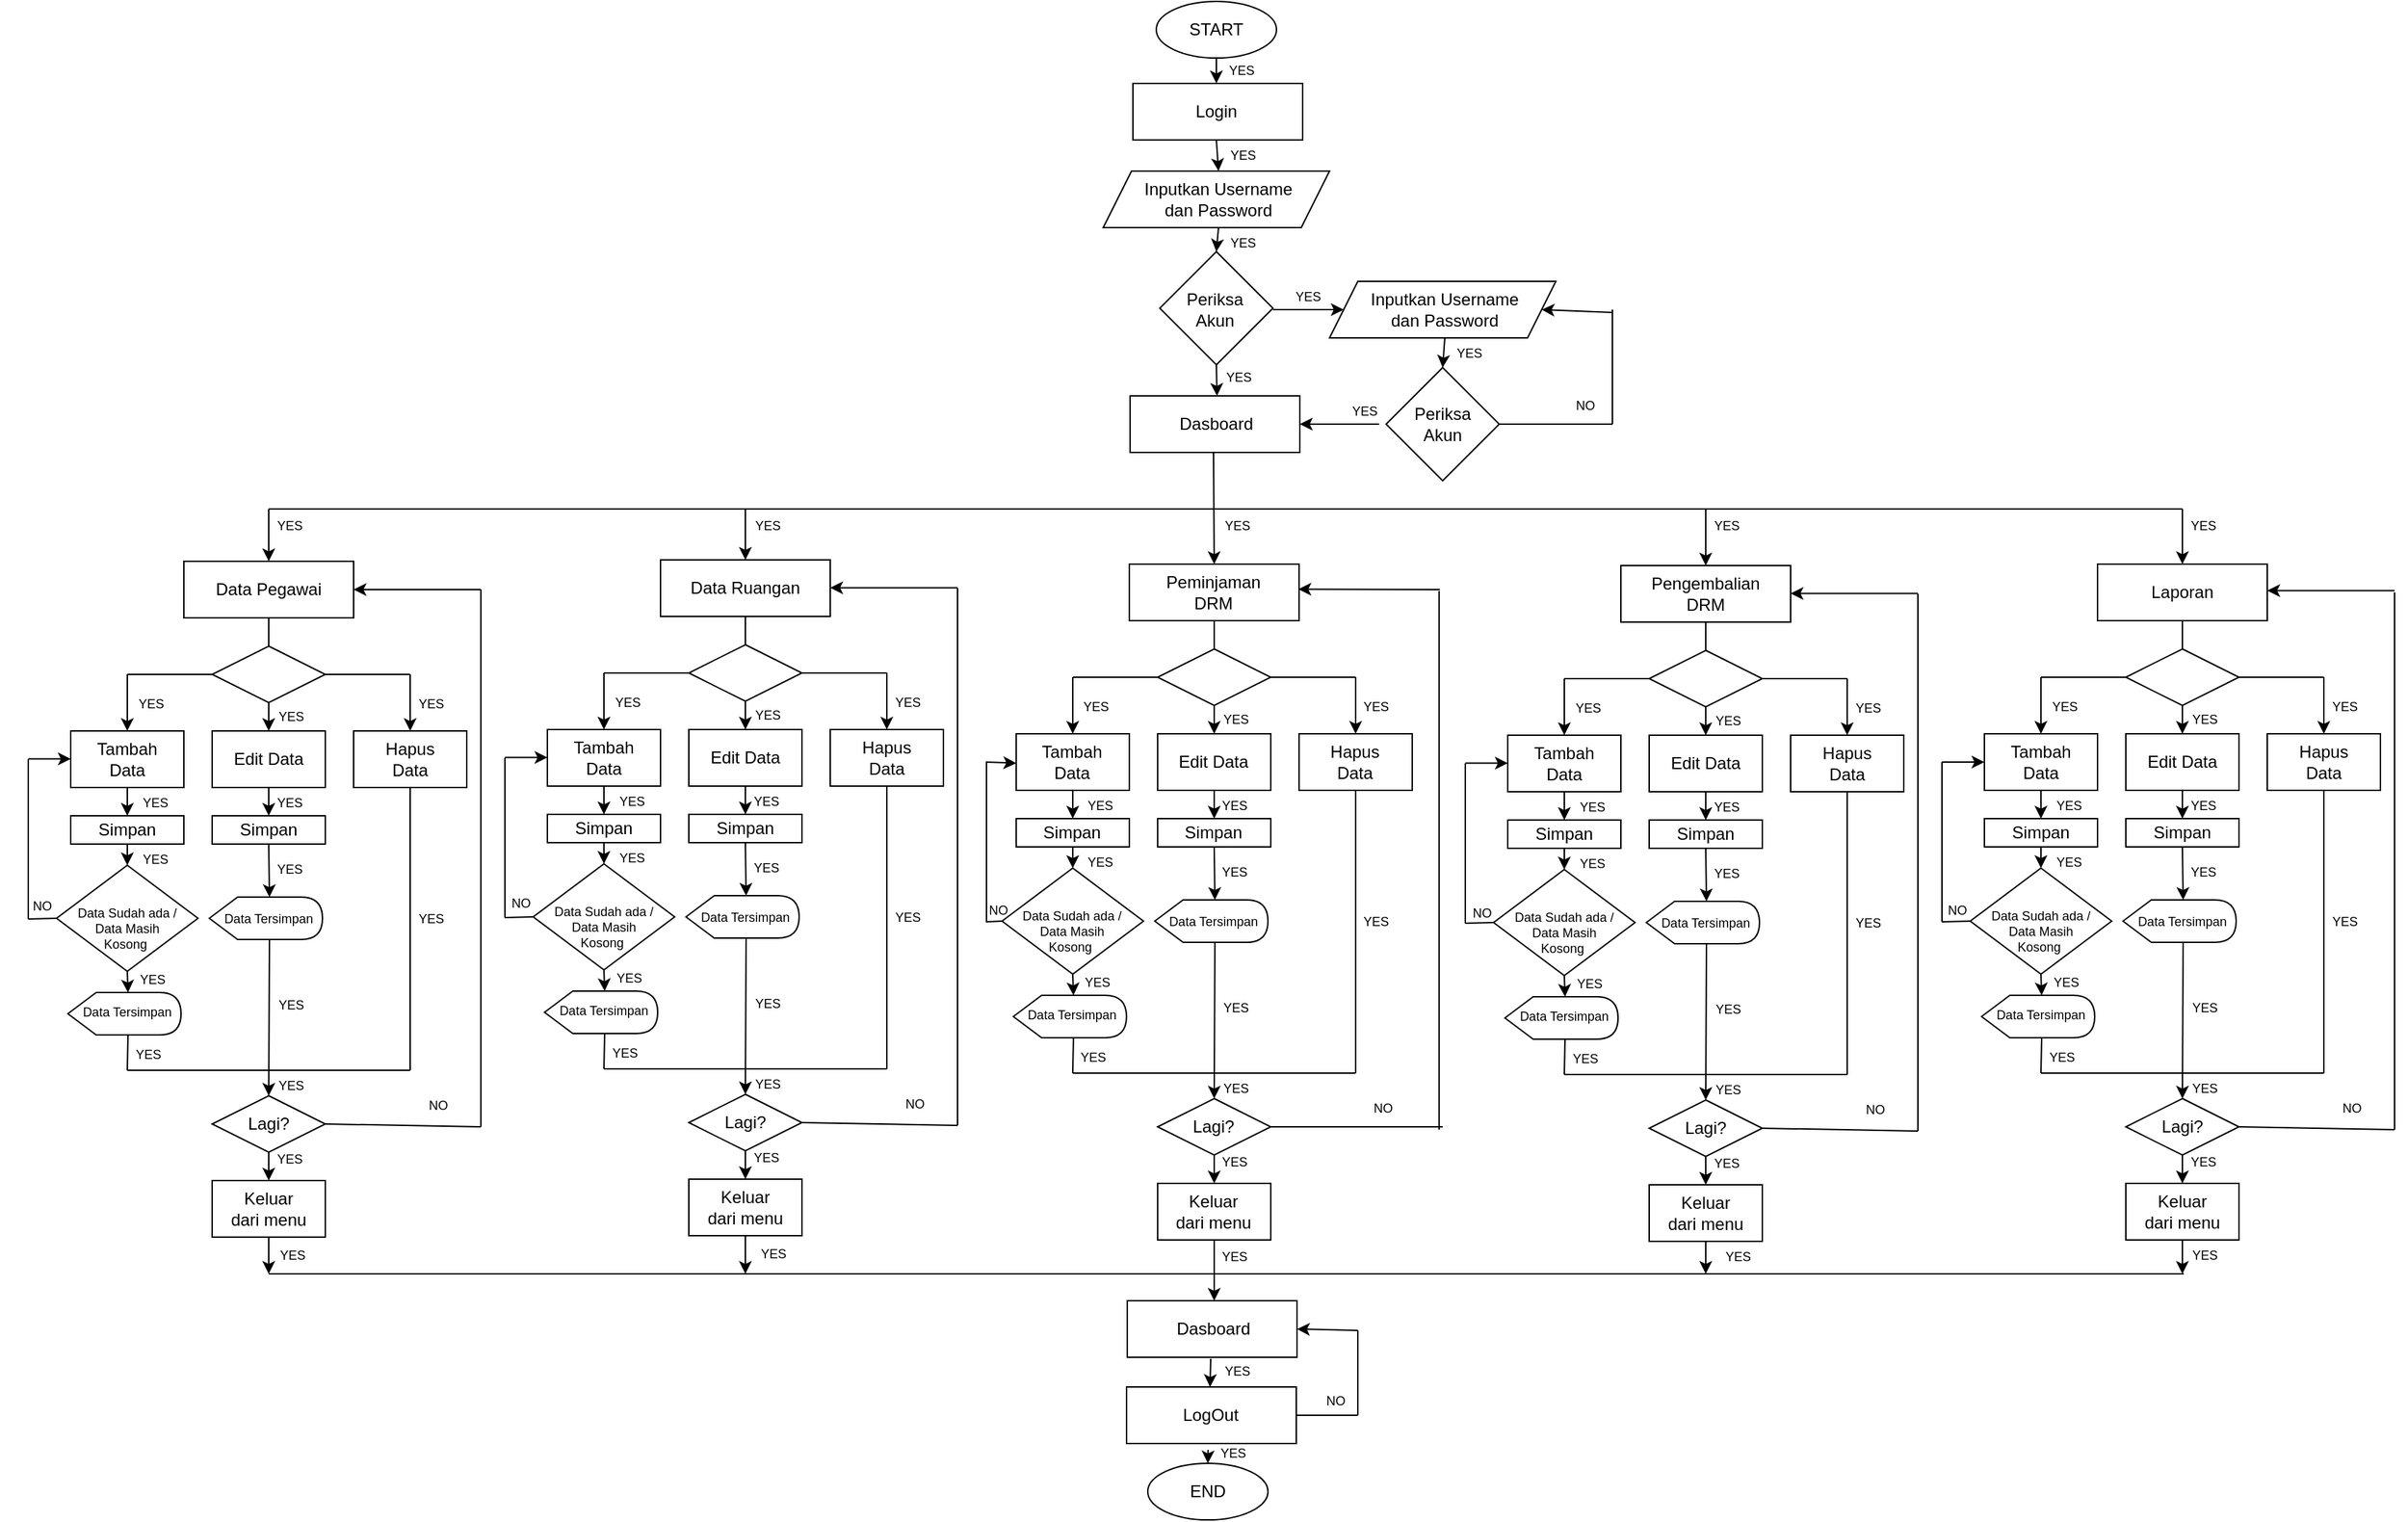 <mxfile version="22.1.0" type="github" pages="3">
  <diagram name="Page-1" id="RnbOs2od9LWyhHd0b_NQ">
    <mxGraphModel dx="3437" dy="1028" grid="1" gridSize="10" guides="1" tooltips="1" connect="1" arrows="1" fold="1" page="1" pageScale="1" pageWidth="850" pageHeight="1100" math="0" shadow="0">
      <root>
        <mxCell id="0" />
        <mxCell id="1" parent="0" />
        <mxCell id="MsqOn4zYzABH56GJ3uZA-58" value="NO" style="text;strokeColor=none;align=center;fillColor=none;html=1;verticalAlign=middle;whiteSpace=wrap;rounded=0;fontSize=9;" parent="1" vertex="1">
          <mxGeometry x="-860" y="644.75" width="60" height="30" as="geometry" />
        </mxCell>
        <mxCell id="gWx_gt3MSwIJaAfkZpsO-1" value="" style="ellipse;whiteSpace=wrap;html=1;shadow=0;" parent="1" vertex="1">
          <mxGeometry x="-42.5" y="20" width="85" height="40" as="geometry" />
        </mxCell>
        <mxCell id="gWx_gt3MSwIJaAfkZpsO-2" value="" style="rounded=0;whiteSpace=wrap;html=1;shadow=0;" parent="1" vertex="1">
          <mxGeometry x="-59" y="78" width="120" height="40" as="geometry" />
        </mxCell>
        <mxCell id="MsqOn4zYzABH56GJ3uZA-190" value="" style="rounded=0;whiteSpace=wrap;html=1;shadow=0;" parent="1" vertex="1">
          <mxGeometry x="-61.54" y="418" width="120" height="40" as="geometry" />
        </mxCell>
        <mxCell id="MsqOn4zYzABH56GJ3uZA-191" value="" style="rounded=0;whiteSpace=wrap;html=1;" parent="1" vertex="1">
          <mxGeometry x="-41.54" y="856" width="80" height="40" as="geometry" />
        </mxCell>
        <mxCell id="MsqOn4zYzABH56GJ3uZA-192" value="Peminjaman DRM" style="text;strokeColor=none;align=center;fillColor=none;html=1;verticalAlign=middle;whiteSpace=wrap;rounded=0;" parent="1" vertex="1">
          <mxGeometry x="-46.54" y="418" width="90" height="40" as="geometry" />
        </mxCell>
        <mxCell id="MsqOn4zYzABH56GJ3uZA-193" style="edgeStyle=none;rounded=0;orthogonalLoop=1;jettySize=auto;html=1;exitX=0.5;exitY=1;exitDx=0;exitDy=0;entryX=0.5;entryY=0;entryDx=0;entryDy=0;" parent="1" source="MsqOn4zYzABH56GJ3uZA-194" target="MsqOn4zYzABH56GJ3uZA-195" edge="1">
          <mxGeometry relative="1" as="geometry" />
        </mxCell>
        <mxCell id="MsqOn4zYzABH56GJ3uZA-194" value="" style="rhombus;whiteSpace=wrap;html=1;" parent="1" vertex="1">
          <mxGeometry x="-41.54" y="478" width="80" height="40" as="geometry" />
        </mxCell>
        <mxCell id="MsqOn4zYzABH56GJ3uZA-195" value="" style="rounded=0;whiteSpace=wrap;html=1;" parent="1" vertex="1">
          <mxGeometry x="-41.54" y="538" width="80" height="40" as="geometry" />
        </mxCell>
        <mxCell id="MsqOn4zYzABH56GJ3uZA-196" value="" style="rounded=0;whiteSpace=wrap;html=1;" parent="1" vertex="1">
          <mxGeometry x="58.46" y="538" width="80" height="40" as="geometry" />
        </mxCell>
        <mxCell id="MsqOn4zYzABH56GJ3uZA-197" value="" style="rounded=0;whiteSpace=wrap;html=1;" parent="1" vertex="1">
          <mxGeometry x="-141.54" y="538" width="80" height="40" as="geometry" />
        </mxCell>
        <mxCell id="MsqOn4zYzABH56GJ3uZA-198" value="" style="rounded=0;whiteSpace=wrap;html=1;" parent="1" vertex="1">
          <mxGeometry x="-41.54" y="598" width="80" height="20" as="geometry" />
        </mxCell>
        <mxCell id="MsqOn4zYzABH56GJ3uZA-199" value="" style="rounded=0;whiteSpace=wrap;html=1;" parent="1" vertex="1">
          <mxGeometry x="-141.54" y="598" width="80" height="20" as="geometry" />
        </mxCell>
        <mxCell id="MsqOn4zYzABH56GJ3uZA-200" value="" style="rhombus;whiteSpace=wrap;html=1;" parent="1" vertex="1">
          <mxGeometry x="-151.54" y="633" width="100" height="75" as="geometry" />
        </mxCell>
        <mxCell id="MsqOn4zYzABH56GJ3uZA-201" value="Tambah Data" style="text;strokeColor=none;align=center;fillColor=none;html=1;verticalAlign=middle;whiteSpace=wrap;rounded=0;" parent="1" vertex="1">
          <mxGeometry x="-131.54" y="543" width="60" height="30" as="geometry" />
        </mxCell>
        <mxCell id="MsqOn4zYzABH56GJ3uZA-202" value="Edit Data" style="text;strokeColor=none;align=center;fillColor=none;html=1;verticalAlign=middle;whiteSpace=wrap;rounded=0;" parent="1" vertex="1">
          <mxGeometry x="-31.54" y="543" width="60" height="30" as="geometry" />
        </mxCell>
        <mxCell id="MsqOn4zYzABH56GJ3uZA-203" value="Hapus Data" style="text;strokeColor=none;align=center;fillColor=none;html=1;verticalAlign=middle;whiteSpace=wrap;rounded=0;" parent="1" vertex="1">
          <mxGeometry x="68.46" y="543" width="60" height="30" as="geometry" />
        </mxCell>
        <mxCell id="MsqOn4zYzABH56GJ3uZA-204" value="Simpan" style="text;strokeColor=none;align=center;fillColor=none;html=1;verticalAlign=middle;whiteSpace=wrap;rounded=0;" parent="1" vertex="1">
          <mxGeometry x="-131.54" y="598" width="60" height="20" as="geometry" />
        </mxCell>
        <mxCell id="MsqOn4zYzABH56GJ3uZA-205" value="Simpan" style="text;strokeColor=none;align=center;fillColor=none;html=1;verticalAlign=middle;whiteSpace=wrap;rounded=0;" parent="1" vertex="1">
          <mxGeometry x="-31.54" y="598" width="60" height="20" as="geometry" />
        </mxCell>
        <mxCell id="MsqOn4zYzABH56GJ3uZA-206" value="Data Sudah ada / Data Masih Kosong&amp;nbsp;" style="text;strokeColor=none;align=center;fillColor=none;html=1;verticalAlign=middle;whiteSpace=wrap;rounded=0;fontSize=9;" parent="1" vertex="1">
          <mxGeometry x="-141.54" y="658" width="80" height="40" as="geometry" />
        </mxCell>
        <mxCell id="MsqOn4zYzABH56GJ3uZA-207" value="" style="endArrow=none;html=1;rounded=0;entryX=1;entryY=0.5;entryDx=0;entryDy=0;" parent="1" target="MsqOn4zYzABH56GJ3uZA-194" edge="1">
          <mxGeometry width="50" height="50" relative="1" as="geometry">
            <mxPoint x="98.46" y="498" as="sourcePoint" />
            <mxPoint x="128.46" y="508" as="targetPoint" />
          </mxGeometry>
        </mxCell>
        <mxCell id="MsqOn4zYzABH56GJ3uZA-208" value="" style="endArrow=none;html=1;rounded=0;" parent="1" edge="1">
          <mxGeometry width="50" height="50" relative="1" as="geometry">
            <mxPoint x="-101.54" y="498" as="sourcePoint" />
            <mxPoint x="-41.54" y="498" as="targetPoint" />
          </mxGeometry>
        </mxCell>
        <mxCell id="MsqOn4zYzABH56GJ3uZA-209" value="" style="endArrow=classic;html=1;rounded=0;entryX=0.5;entryY=0;entryDx=0;entryDy=0;" parent="1" target="MsqOn4zYzABH56GJ3uZA-197" edge="1">
          <mxGeometry width="50" height="50" relative="1" as="geometry">
            <mxPoint x="-101.54" y="498" as="sourcePoint" />
            <mxPoint x="-131.54" y="518" as="targetPoint" />
          </mxGeometry>
        </mxCell>
        <mxCell id="MsqOn4zYzABH56GJ3uZA-210" value="" style="endArrow=classic;html=1;rounded=0;entryX=0.5;entryY=0;entryDx=0;entryDy=0;" parent="1" target="MsqOn4zYzABH56GJ3uZA-196" edge="1">
          <mxGeometry width="50" height="50" relative="1" as="geometry">
            <mxPoint x="98.46" y="498" as="sourcePoint" />
            <mxPoint x="108.46" y="508" as="targetPoint" />
          </mxGeometry>
        </mxCell>
        <mxCell id="MsqOn4zYzABH56GJ3uZA-211" value="" style="endArrow=classic;html=1;rounded=0;exitX=0.5;exitY=1;exitDx=0;exitDy=0;" parent="1" source="MsqOn4zYzABH56GJ3uZA-195" edge="1">
          <mxGeometry width="50" height="50" relative="1" as="geometry">
            <mxPoint x="-41.54" y="638" as="sourcePoint" />
            <mxPoint x="-1.54" y="598" as="targetPoint" />
          </mxGeometry>
        </mxCell>
        <mxCell id="MsqOn4zYzABH56GJ3uZA-212" value="" style="endArrow=classic;html=1;rounded=0;exitX=0.5;exitY=1;exitDx=0;exitDy=0;" parent="1" source="MsqOn4zYzABH56GJ3uZA-197" edge="1">
          <mxGeometry width="50" height="50" relative="1" as="geometry">
            <mxPoint x="-131.54" y="628" as="sourcePoint" />
            <mxPoint x="-101.54" y="598" as="targetPoint" />
          </mxGeometry>
        </mxCell>
        <mxCell id="MsqOn4zYzABH56GJ3uZA-213" value="" style="endArrow=classic;html=1;rounded=0;entryX=0.5;entryY=0;entryDx=0;entryDy=0;exitX=0.5;exitY=1;exitDx=0;exitDy=0;" parent="1" source="MsqOn4zYzABH56GJ3uZA-204" target="MsqOn4zYzABH56GJ3uZA-200" edge="1">
          <mxGeometry width="50" height="50" relative="1" as="geometry">
            <mxPoint x="-181.54" y="678" as="sourcePoint" />
            <mxPoint x="-131.54" y="628" as="targetPoint" />
          </mxGeometry>
        </mxCell>
        <mxCell id="MsqOn4zYzABH56GJ3uZA-214" value="" style="endArrow=classic;html=1;rounded=0;entryX=0;entryY=0;entryDx=42.5;entryDy=0;entryPerimeter=0;exitX=0.5;exitY=1;exitDx=0;exitDy=0;" parent="1" source="MsqOn4zYzABH56GJ3uZA-205" target="MsqOn4zYzABH56GJ3uZA-215" edge="1">
          <mxGeometry width="50" height="50" relative="1" as="geometry">
            <mxPoint x="-51.54" y="688" as="sourcePoint" />
            <mxPoint x="-1.54" y="638" as="targetPoint" />
          </mxGeometry>
        </mxCell>
        <mxCell id="MsqOn4zYzABH56GJ3uZA-215" value="" style="shape=display;whiteSpace=wrap;html=1;" parent="1" vertex="1">
          <mxGeometry x="-43.54" y="655.5" width="80" height="30" as="geometry" />
        </mxCell>
        <mxCell id="MsqOn4zYzABH56GJ3uZA-216" value="Data Tersimpan" style="text;strokeColor=none;align=center;fillColor=none;html=1;verticalAlign=middle;whiteSpace=wrap;rounded=0;fontSize=9;" parent="1" vertex="1">
          <mxGeometry x="-41.54" y="664.25" width="80" height="12.5" as="geometry" />
        </mxCell>
        <mxCell id="MsqOn4zYzABH56GJ3uZA-217" value="" style="endArrow=classic;html=1;rounded=0;entryX=0;entryY=0;entryDx=42.5;entryDy=0;entryPerimeter=0;exitX=0.5;exitY=1;exitDx=0;exitDy=0;" parent="1" source="MsqOn4zYzABH56GJ3uZA-200" target="MsqOn4zYzABH56GJ3uZA-218" edge="1">
          <mxGeometry width="50" height="50" relative="1" as="geometry">
            <mxPoint x="-151.54" y="838" as="sourcePoint" />
            <mxPoint x="-101.54" y="788" as="targetPoint" />
          </mxGeometry>
        </mxCell>
        <mxCell id="MsqOn4zYzABH56GJ3uZA-218" value="" style="shape=display;whiteSpace=wrap;html=1;" parent="1" vertex="1">
          <mxGeometry x="-143.54" y="723" width="80" height="30" as="geometry" />
        </mxCell>
        <mxCell id="MsqOn4zYzABH56GJ3uZA-219" value="Data Tersimpan" style="text;strokeColor=none;align=center;fillColor=none;html=1;verticalAlign=middle;whiteSpace=wrap;rounded=0;fontSize=9;" parent="1" vertex="1">
          <mxGeometry x="-141.54" y="730.75" width="80" height="12.5" as="geometry" />
        </mxCell>
        <mxCell id="MsqOn4zYzABH56GJ3uZA-220" value="" style="endArrow=classic;html=1;rounded=0;entryX=0.5;entryY=0;entryDx=0;entryDy=0;exitX=0;exitY=0;exitDx=42.5;exitDy=30;exitPerimeter=0;" parent="1" source="MsqOn4zYzABH56GJ3uZA-215" target="MsqOn4zYzABH56GJ3uZA-225" edge="1">
          <mxGeometry width="50" height="50" relative="1" as="geometry">
            <mxPoint x="18.46" y="748" as="sourcePoint" />
            <mxPoint x="68.46" y="698" as="targetPoint" />
          </mxGeometry>
        </mxCell>
        <mxCell id="MsqOn4zYzABH56GJ3uZA-221" value="" style="endArrow=none;html=1;rounded=0;entryX=0;entryY=0;entryDx=42.5;entryDy=30;entryPerimeter=0;" parent="1" target="MsqOn4zYzABH56GJ3uZA-218" edge="1">
          <mxGeometry width="50" height="50" relative="1" as="geometry">
            <mxPoint x="-101.54" y="778" as="sourcePoint" />
            <mxPoint x="-101.54" y="758" as="targetPoint" />
          </mxGeometry>
        </mxCell>
        <mxCell id="MsqOn4zYzABH56GJ3uZA-222" value="" style="endArrow=none;html=1;rounded=0;" parent="1" edge="1">
          <mxGeometry width="50" height="50" relative="1" as="geometry">
            <mxPoint x="-101.54" y="778" as="sourcePoint" />
            <mxPoint x="-1.54" y="778" as="targetPoint" />
          </mxGeometry>
        </mxCell>
        <mxCell id="MsqOn4zYzABH56GJ3uZA-223" value="" style="endArrow=none;html=1;rounded=0;entryX=0.5;entryY=1;entryDx=0;entryDy=0;" parent="1" target="MsqOn4zYzABH56GJ3uZA-196" edge="1">
          <mxGeometry width="50" height="50" relative="1" as="geometry">
            <mxPoint x="98.46" y="778" as="sourcePoint" />
            <mxPoint x="108.46" y="658" as="targetPoint" />
          </mxGeometry>
        </mxCell>
        <mxCell id="MsqOn4zYzABH56GJ3uZA-224" value="" style="endArrow=none;html=1;rounded=0;" parent="1" edge="1">
          <mxGeometry width="50" height="50" relative="1" as="geometry">
            <mxPoint x="-1.54" y="778" as="sourcePoint" />
            <mxPoint x="98.46" y="778" as="targetPoint" />
          </mxGeometry>
        </mxCell>
        <mxCell id="MsqOn4zYzABH56GJ3uZA-225" value="" style="rhombus;whiteSpace=wrap;html=1;" parent="1" vertex="1">
          <mxGeometry x="-41.54" y="796" width="80" height="40" as="geometry" />
        </mxCell>
        <mxCell id="MsqOn4zYzABH56GJ3uZA-226" value="Lagi?" style="text;strokeColor=none;align=center;fillColor=none;html=1;verticalAlign=middle;whiteSpace=wrap;rounded=0;" parent="1" vertex="1">
          <mxGeometry x="-31.54" y="806" width="60" height="20" as="geometry" />
        </mxCell>
        <mxCell id="MsqOn4zYzABH56GJ3uZA-227" value="Keluar dari menu" style="text;strokeColor=none;align=center;fillColor=none;html=1;verticalAlign=middle;whiteSpace=wrap;rounded=0;" parent="1" vertex="1">
          <mxGeometry x="-31.54" y="866" width="60" height="20" as="geometry" />
        </mxCell>
        <mxCell id="MsqOn4zYzABH56GJ3uZA-228" value="" style="endArrow=classic;html=1;rounded=0;entryX=0.5;entryY=0;entryDx=0;entryDy=0;exitX=0.5;exitY=1;exitDx=0;exitDy=0;" parent="1" source="MsqOn4zYzABH56GJ3uZA-225" target="MsqOn4zYzABH56GJ3uZA-191" edge="1">
          <mxGeometry width="50" height="50" relative="1" as="geometry">
            <mxPoint x="-131.54" y="886" as="sourcePoint" />
            <mxPoint x="-81.54" y="836" as="targetPoint" />
          </mxGeometry>
        </mxCell>
        <mxCell id="MsqOn4zYzABH56GJ3uZA-229" value="" style="endArrow=none;html=1;rounded=0;exitX=1;exitY=0.5;exitDx=0;exitDy=0;" parent="1" source="MsqOn4zYzABH56GJ3uZA-225" edge="1">
          <mxGeometry width="50" height="50" relative="1" as="geometry">
            <mxPoint x="78.46" y="815.41" as="sourcePoint" />
            <mxPoint x="160" y="816" as="targetPoint" />
          </mxGeometry>
        </mxCell>
        <mxCell id="MsqOn4zYzABH56GJ3uZA-230" value="" style="endArrow=none;html=1;rounded=0;" parent="1" edge="1">
          <mxGeometry width="50" height="50" relative="1" as="geometry">
            <mxPoint x="157.46" y="818" as="sourcePoint" />
            <mxPoint x="157.46" y="437" as="targetPoint" />
          </mxGeometry>
        </mxCell>
        <mxCell id="MsqOn4zYzABH56GJ3uZA-232" value="" style="endArrow=none;html=1;rounded=0;exitX=0.5;exitY=0;exitDx=0;exitDy=0;entryX=0.5;entryY=1;entryDx=0;entryDy=0;" parent="1" source="MsqOn4zYzABH56GJ3uZA-194" target="MsqOn4zYzABH56GJ3uZA-190" edge="1">
          <mxGeometry width="50" height="50" relative="1" as="geometry">
            <mxPoint x="-181.54" y="528" as="sourcePoint" />
            <mxPoint x="-131.54" y="478" as="targetPoint" />
          </mxGeometry>
        </mxCell>
        <mxCell id="MsqOn4zYzABH56GJ3uZA-233" value="" style="endArrow=none;html=1;rounded=0;" parent="1" edge="1">
          <mxGeometry width="50" height="50" relative="1" as="geometry">
            <mxPoint x="-162.54" y="671" as="sourcePoint" />
            <mxPoint x="-162.54" y="558" as="targetPoint" />
          </mxGeometry>
        </mxCell>
        <mxCell id="MsqOn4zYzABH56GJ3uZA-235" value="" style="endArrow=none;html=1;rounded=0;entryX=0;entryY=0.5;entryDx=0;entryDy=0;" parent="1" target="MsqOn4zYzABH56GJ3uZA-200" edge="1">
          <mxGeometry width="50" height="50" relative="1" as="geometry">
            <mxPoint x="-163" y="671" as="sourcePoint" />
            <mxPoint x="-161.54" y="678" as="targetPoint" />
          </mxGeometry>
        </mxCell>
        <mxCell id="MsqOn4zYzABH56GJ3uZA-236" value="NO" style="text;strokeColor=none;align=center;fillColor=none;html=1;verticalAlign=middle;whiteSpace=wrap;rounded=0;fontSize=9;" parent="1" vertex="1">
          <mxGeometry x="88.46" y="788" width="60" height="30" as="geometry" />
        </mxCell>
        <mxCell id="MsqOn4zYzABH56GJ3uZA-237" value="YES" style="text;strokeColor=none;align=center;fillColor=none;html=1;verticalAlign=middle;whiteSpace=wrap;rounded=0;fontSize=9;" parent="1" vertex="1">
          <mxGeometry x="-16.54" y="826" width="60" height="30" as="geometry" />
        </mxCell>
        <mxCell id="MsqOn4zYzABH56GJ3uZA-238" value="YES" style="text;strokeColor=none;align=center;fillColor=none;html=1;verticalAlign=middle;whiteSpace=wrap;rounded=0;fontSize=9;" parent="1" vertex="1">
          <mxGeometry x="-0.54" y="778" width="30" height="22" as="geometry" />
        </mxCell>
        <mxCell id="MsqOn4zYzABH56GJ3uZA-239" value="YES" style="text;strokeColor=none;align=center;fillColor=none;html=1;verticalAlign=middle;whiteSpace=wrap;rounded=0;fontSize=9;" parent="1" vertex="1">
          <mxGeometry x="-0.54" y="721.25" width="30" height="22" as="geometry" />
        </mxCell>
        <mxCell id="MsqOn4zYzABH56GJ3uZA-240" value="YES" style="text;strokeColor=none;align=center;fillColor=none;html=1;verticalAlign=middle;whiteSpace=wrap;rounded=0;fontSize=9;" parent="1" vertex="1">
          <mxGeometry x="98.46" y="659.5" width="30" height="22" as="geometry" />
        </mxCell>
        <mxCell id="MsqOn4zYzABH56GJ3uZA-241" value="YES" style="text;strokeColor=none;align=center;fillColor=none;html=1;verticalAlign=middle;whiteSpace=wrap;rounded=0;fontSize=9;" parent="1" vertex="1">
          <mxGeometry x="-101.54" y="756" width="30" height="22" as="geometry" />
        </mxCell>
        <mxCell id="MsqOn4zYzABH56GJ3uZA-242" value="YES" style="text;strokeColor=none;align=center;fillColor=none;html=1;verticalAlign=middle;whiteSpace=wrap;rounded=0;fontSize=9;" parent="1" vertex="1">
          <mxGeometry x="-98.54" y="703" width="30" height="22" as="geometry" />
        </mxCell>
        <mxCell id="MsqOn4zYzABH56GJ3uZA-243" value="YES" style="text;strokeColor=none;align=center;fillColor=none;html=1;verticalAlign=middle;whiteSpace=wrap;rounded=0;fontSize=9;" parent="1" vertex="1">
          <mxGeometry x="-1.54" y="624.75" width="30" height="22" as="geometry" />
        </mxCell>
        <mxCell id="MsqOn4zYzABH56GJ3uZA-244" value="YES" style="text;strokeColor=none;align=center;fillColor=none;html=1;verticalAlign=middle;whiteSpace=wrap;rounded=0;fontSize=9;" parent="1" vertex="1">
          <mxGeometry x="-96.54" y="618" width="30" height="22" as="geometry" />
        </mxCell>
        <mxCell id="MsqOn4zYzABH56GJ3uZA-245" value="YES" style="text;strokeColor=none;align=center;fillColor=none;html=1;verticalAlign=middle;whiteSpace=wrap;rounded=0;fontSize=9;" parent="1" vertex="1">
          <mxGeometry x="-96.54" y="578" width="30" height="22" as="geometry" />
        </mxCell>
        <mxCell id="MsqOn4zYzABH56GJ3uZA-246" value="YES" style="text;strokeColor=none;align=center;fillColor=none;html=1;verticalAlign=middle;whiteSpace=wrap;rounded=0;fontSize=9;" parent="1" vertex="1">
          <mxGeometry x="-1.54" y="578" width="30" height="22" as="geometry" />
        </mxCell>
        <mxCell id="MsqOn4zYzABH56GJ3uZA-247" value="YES" style="text;strokeColor=none;align=center;fillColor=none;html=1;verticalAlign=middle;whiteSpace=wrap;rounded=0;fontSize=9;" parent="1" vertex="1">
          <mxGeometry x="98.46" y="508" width="30" height="22" as="geometry" />
        </mxCell>
        <mxCell id="MsqOn4zYzABH56GJ3uZA-248" value="YES" style="text;strokeColor=none;align=center;fillColor=none;html=1;verticalAlign=middle;whiteSpace=wrap;rounded=0;fontSize=9;" parent="1" vertex="1">
          <mxGeometry x="-0.54" y="517" width="30" height="22" as="geometry" />
        </mxCell>
        <mxCell id="MsqOn4zYzABH56GJ3uZA-249" value="YES" style="text;strokeColor=none;align=center;fillColor=none;html=1;verticalAlign=middle;whiteSpace=wrap;rounded=0;fontSize=9;" parent="1" vertex="1">
          <mxGeometry x="-99.54" y="508" width="30" height="22" as="geometry" />
        </mxCell>
        <mxCell id="gWx_gt3MSwIJaAfkZpsO-8" value="" style="rounded=0;whiteSpace=wrap;html=1;shadow=0;" parent="1" vertex="1">
          <mxGeometry x="-730" y="416" width="120" height="40" as="geometry" />
        </mxCell>
        <mxCell id="MsqOn4zYzABH56GJ3uZA-14" value="" style="rounded=0;whiteSpace=wrap;html=1;" parent="1" vertex="1">
          <mxGeometry x="-710" y="854" width="80" height="40" as="geometry" />
        </mxCell>
        <mxCell id="MsqOn4zYzABH56GJ3uZA-53" value="Data Pegawai" style="text;strokeColor=none;align=center;fillColor=none;html=1;verticalAlign=middle;whiteSpace=wrap;rounded=0;" parent="1" vertex="1">
          <mxGeometry x="-715" y="416" width="90" height="40" as="geometry" />
        </mxCell>
        <mxCell id="MsqOn4zYzABH56GJ3uZA-26" style="edgeStyle=none;rounded=0;orthogonalLoop=1;jettySize=auto;html=1;exitX=0.5;exitY=1;exitDx=0;exitDy=0;entryX=0.5;entryY=0;entryDx=0;entryDy=0;" parent="1" source="MsqOn4zYzABH56GJ3uZA-3" target="MsqOn4zYzABH56GJ3uZA-4" edge="1">
          <mxGeometry relative="1" as="geometry" />
        </mxCell>
        <mxCell id="MsqOn4zYzABH56GJ3uZA-3" value="" style="rhombus;whiteSpace=wrap;html=1;" parent="1" vertex="1">
          <mxGeometry x="-710" y="476" width="80" height="40" as="geometry" />
        </mxCell>
        <mxCell id="MsqOn4zYzABH56GJ3uZA-4" value="" style="rounded=0;whiteSpace=wrap;html=1;" parent="1" vertex="1">
          <mxGeometry x="-710" y="536" width="80" height="40" as="geometry" />
        </mxCell>
        <mxCell id="MsqOn4zYzABH56GJ3uZA-6" value="" style="rounded=0;whiteSpace=wrap;html=1;" parent="1" vertex="1">
          <mxGeometry x="-610" y="536" width="80" height="40" as="geometry" />
        </mxCell>
        <mxCell id="MsqOn4zYzABH56GJ3uZA-7" value="" style="rounded=0;whiteSpace=wrap;html=1;" parent="1" vertex="1">
          <mxGeometry x="-810" y="536" width="80" height="40" as="geometry" />
        </mxCell>
        <mxCell id="MsqOn4zYzABH56GJ3uZA-8" value="" style="rounded=0;whiteSpace=wrap;html=1;" parent="1" vertex="1">
          <mxGeometry x="-710" y="596" width="80" height="20" as="geometry" />
        </mxCell>
        <mxCell id="MsqOn4zYzABH56GJ3uZA-9" value="" style="rounded=0;whiteSpace=wrap;html=1;" parent="1" vertex="1">
          <mxGeometry x="-810" y="596" width="80" height="20" as="geometry" />
        </mxCell>
        <mxCell id="MsqOn4zYzABH56GJ3uZA-10" value="" style="rhombus;whiteSpace=wrap;html=1;" parent="1" vertex="1">
          <mxGeometry x="-820" y="631" width="100" height="75" as="geometry" />
        </mxCell>
        <mxCell id="MsqOn4zYzABH56GJ3uZA-15" value="Tambah Data" style="text;strokeColor=none;align=center;fillColor=none;html=1;verticalAlign=middle;whiteSpace=wrap;rounded=0;" parent="1" vertex="1">
          <mxGeometry x="-800" y="541" width="60" height="30" as="geometry" />
        </mxCell>
        <mxCell id="MsqOn4zYzABH56GJ3uZA-16" value="Edit Data" style="text;strokeColor=none;align=center;fillColor=none;html=1;verticalAlign=middle;whiteSpace=wrap;rounded=0;" parent="1" vertex="1">
          <mxGeometry x="-700" y="541" width="60" height="30" as="geometry" />
        </mxCell>
        <mxCell id="MsqOn4zYzABH56GJ3uZA-17" value="Hapus Data" style="text;strokeColor=none;align=center;fillColor=none;html=1;verticalAlign=middle;whiteSpace=wrap;rounded=0;" parent="1" vertex="1">
          <mxGeometry x="-600" y="541" width="60" height="30" as="geometry" />
        </mxCell>
        <mxCell id="MsqOn4zYzABH56GJ3uZA-18" value="Simpan" style="text;strokeColor=none;align=center;fillColor=none;html=1;verticalAlign=middle;whiteSpace=wrap;rounded=0;" parent="1" vertex="1">
          <mxGeometry x="-800" y="596" width="60" height="20" as="geometry" />
        </mxCell>
        <mxCell id="MsqOn4zYzABH56GJ3uZA-19" value="Simpan" style="text;strokeColor=none;align=center;fillColor=none;html=1;verticalAlign=middle;whiteSpace=wrap;rounded=0;" parent="1" vertex="1">
          <mxGeometry x="-700" y="596" width="60" height="20" as="geometry" />
        </mxCell>
        <mxCell id="MsqOn4zYzABH56GJ3uZA-20" value="Data Sudah ada / Data Masih Kosong&amp;nbsp;" style="text;strokeColor=none;align=center;fillColor=none;html=1;verticalAlign=middle;whiteSpace=wrap;rounded=0;fontSize=9;" parent="1" vertex="1">
          <mxGeometry x="-810" y="656" width="80" height="40" as="geometry" />
        </mxCell>
        <mxCell id="MsqOn4zYzABH56GJ3uZA-29" value="" style="endArrow=none;html=1;rounded=0;entryX=1;entryY=0.5;entryDx=0;entryDy=0;" parent="1" target="MsqOn4zYzABH56GJ3uZA-3" edge="1">
          <mxGeometry width="50" height="50" relative="1" as="geometry">
            <mxPoint x="-570" y="496" as="sourcePoint" />
            <mxPoint x="-540" y="506" as="targetPoint" />
          </mxGeometry>
        </mxCell>
        <mxCell id="MsqOn4zYzABH56GJ3uZA-32" value="" style="endArrow=none;html=1;rounded=0;" parent="1" edge="1">
          <mxGeometry width="50" height="50" relative="1" as="geometry">
            <mxPoint x="-770" y="496" as="sourcePoint" />
            <mxPoint x="-710" y="496" as="targetPoint" />
          </mxGeometry>
        </mxCell>
        <mxCell id="MsqOn4zYzABH56GJ3uZA-33" value="" style="endArrow=classic;html=1;rounded=0;entryX=0.5;entryY=0;entryDx=0;entryDy=0;" parent="1" target="MsqOn4zYzABH56GJ3uZA-7" edge="1">
          <mxGeometry width="50" height="50" relative="1" as="geometry">
            <mxPoint x="-770" y="496" as="sourcePoint" />
            <mxPoint x="-800" y="516" as="targetPoint" />
          </mxGeometry>
        </mxCell>
        <mxCell id="MsqOn4zYzABH56GJ3uZA-34" value="" style="endArrow=classic;html=1;rounded=0;entryX=0.5;entryY=0;entryDx=0;entryDy=0;" parent="1" target="MsqOn4zYzABH56GJ3uZA-6" edge="1">
          <mxGeometry width="50" height="50" relative="1" as="geometry">
            <mxPoint x="-570" y="496" as="sourcePoint" />
            <mxPoint x="-560" y="506" as="targetPoint" />
          </mxGeometry>
        </mxCell>
        <mxCell id="MsqOn4zYzABH56GJ3uZA-36" value="" style="endArrow=classic;html=1;rounded=0;exitX=0.5;exitY=1;exitDx=0;exitDy=0;" parent="1" source="MsqOn4zYzABH56GJ3uZA-4" edge="1">
          <mxGeometry width="50" height="50" relative="1" as="geometry">
            <mxPoint x="-710" y="636" as="sourcePoint" />
            <mxPoint x="-670" y="596" as="targetPoint" />
          </mxGeometry>
        </mxCell>
        <mxCell id="MsqOn4zYzABH56GJ3uZA-38" value="" style="endArrow=classic;html=1;rounded=0;exitX=0.5;exitY=1;exitDx=0;exitDy=0;" parent="1" source="MsqOn4zYzABH56GJ3uZA-7" edge="1">
          <mxGeometry width="50" height="50" relative="1" as="geometry">
            <mxPoint x="-800" y="626" as="sourcePoint" />
            <mxPoint x="-770" y="596" as="targetPoint" />
          </mxGeometry>
        </mxCell>
        <mxCell id="MsqOn4zYzABH56GJ3uZA-39" value="" style="endArrow=classic;html=1;rounded=0;entryX=0.5;entryY=0;entryDx=0;entryDy=0;exitX=0.5;exitY=1;exitDx=0;exitDy=0;" parent="1" source="MsqOn4zYzABH56GJ3uZA-18" target="MsqOn4zYzABH56GJ3uZA-10" edge="1">
          <mxGeometry width="50" height="50" relative="1" as="geometry">
            <mxPoint x="-850" y="676" as="sourcePoint" />
            <mxPoint x="-800" y="626" as="targetPoint" />
          </mxGeometry>
        </mxCell>
        <mxCell id="MsqOn4zYzABH56GJ3uZA-40" value="" style="endArrow=classic;html=1;rounded=0;entryX=0;entryY=0;entryDx=42.5;entryDy=0;entryPerimeter=0;exitX=0.5;exitY=1;exitDx=0;exitDy=0;" parent="1" source="MsqOn4zYzABH56GJ3uZA-19" target="MsqOn4zYzABH56GJ3uZA-22" edge="1">
          <mxGeometry width="50" height="50" relative="1" as="geometry">
            <mxPoint x="-720" y="686" as="sourcePoint" />
            <mxPoint x="-670" y="636" as="targetPoint" />
          </mxGeometry>
        </mxCell>
        <mxCell id="MsqOn4zYzABH56GJ3uZA-22" value="" style="shape=display;whiteSpace=wrap;html=1;" parent="1" vertex="1">
          <mxGeometry x="-712" y="653.5" width="80" height="30" as="geometry" />
        </mxCell>
        <mxCell id="MsqOn4zYzABH56GJ3uZA-23" value="Data Tersimpan" style="text;strokeColor=none;align=center;fillColor=none;html=1;verticalAlign=middle;whiteSpace=wrap;rounded=0;fontSize=9;" parent="1" vertex="1">
          <mxGeometry x="-710" y="662.25" width="80" height="12.5" as="geometry" />
        </mxCell>
        <mxCell id="MsqOn4zYzABH56GJ3uZA-41" value="" style="endArrow=classic;html=1;rounded=0;entryX=0;entryY=0;entryDx=42.5;entryDy=0;entryPerimeter=0;exitX=0.5;exitY=1;exitDx=0;exitDy=0;" parent="1" source="MsqOn4zYzABH56GJ3uZA-10" target="MsqOn4zYzABH56GJ3uZA-11" edge="1">
          <mxGeometry width="50" height="50" relative="1" as="geometry">
            <mxPoint x="-820" y="836" as="sourcePoint" />
            <mxPoint x="-770" y="786" as="targetPoint" />
          </mxGeometry>
        </mxCell>
        <mxCell id="MsqOn4zYzABH56GJ3uZA-11" value="" style="shape=display;whiteSpace=wrap;html=1;" parent="1" vertex="1">
          <mxGeometry x="-812" y="721" width="80" height="30" as="geometry" />
        </mxCell>
        <mxCell id="MsqOn4zYzABH56GJ3uZA-21" value="Data Tersimpan" style="text;strokeColor=none;align=center;fillColor=none;html=1;verticalAlign=middle;whiteSpace=wrap;rounded=0;fontSize=9;" parent="1" vertex="1">
          <mxGeometry x="-810" y="728.75" width="80" height="12.5" as="geometry" />
        </mxCell>
        <mxCell id="MsqOn4zYzABH56GJ3uZA-42" value="" style="endArrow=classic;html=1;rounded=0;entryX=0.5;entryY=0;entryDx=0;entryDy=0;exitX=0;exitY=0;exitDx=42.5;exitDy=30;exitPerimeter=0;" parent="1" source="MsqOn4zYzABH56GJ3uZA-22" target="MsqOn4zYzABH56GJ3uZA-13" edge="1">
          <mxGeometry width="50" height="50" relative="1" as="geometry">
            <mxPoint x="-650" y="746" as="sourcePoint" />
            <mxPoint x="-600" y="696" as="targetPoint" />
          </mxGeometry>
        </mxCell>
        <mxCell id="MsqOn4zYzABH56GJ3uZA-44" value="" style="endArrow=none;html=1;rounded=0;entryX=0;entryY=0;entryDx=42.5;entryDy=30;entryPerimeter=0;" parent="1" target="MsqOn4zYzABH56GJ3uZA-11" edge="1">
          <mxGeometry width="50" height="50" relative="1" as="geometry">
            <mxPoint x="-770" y="776" as="sourcePoint" />
            <mxPoint x="-770" y="756" as="targetPoint" />
          </mxGeometry>
        </mxCell>
        <mxCell id="MsqOn4zYzABH56GJ3uZA-45" value="" style="endArrow=none;html=1;rounded=0;" parent="1" edge="1">
          <mxGeometry width="50" height="50" relative="1" as="geometry">
            <mxPoint x="-770" y="776" as="sourcePoint" />
            <mxPoint x="-670" y="776" as="targetPoint" />
          </mxGeometry>
        </mxCell>
        <mxCell id="MsqOn4zYzABH56GJ3uZA-46" value="" style="endArrow=none;html=1;rounded=0;entryX=0.5;entryY=1;entryDx=0;entryDy=0;" parent="1" target="MsqOn4zYzABH56GJ3uZA-6" edge="1">
          <mxGeometry width="50" height="50" relative="1" as="geometry">
            <mxPoint x="-570" y="776" as="sourcePoint" />
            <mxPoint x="-560" y="656" as="targetPoint" />
          </mxGeometry>
        </mxCell>
        <mxCell id="MsqOn4zYzABH56GJ3uZA-47" value="" style="endArrow=none;html=1;rounded=0;" parent="1" edge="1">
          <mxGeometry width="50" height="50" relative="1" as="geometry">
            <mxPoint x="-670" y="776" as="sourcePoint" />
            <mxPoint x="-570" y="776" as="targetPoint" />
          </mxGeometry>
        </mxCell>
        <mxCell id="MsqOn4zYzABH56GJ3uZA-13" value="" style="rhombus;whiteSpace=wrap;html=1;" parent="1" vertex="1">
          <mxGeometry x="-710" y="794" width="80" height="40" as="geometry" />
        </mxCell>
        <mxCell id="MsqOn4zYzABH56GJ3uZA-24" value="Lagi?" style="text;strokeColor=none;align=center;fillColor=none;html=1;verticalAlign=middle;whiteSpace=wrap;rounded=0;" parent="1" vertex="1">
          <mxGeometry x="-700" y="804" width="60" height="20" as="geometry" />
        </mxCell>
        <mxCell id="MsqOn4zYzABH56GJ3uZA-25" value="Keluar dari menu" style="text;strokeColor=none;align=center;fillColor=none;html=1;verticalAlign=middle;whiteSpace=wrap;rounded=0;" parent="1" vertex="1">
          <mxGeometry x="-700" y="864" width="60" height="20" as="geometry" />
        </mxCell>
        <mxCell id="MsqOn4zYzABH56GJ3uZA-43" value="" style="endArrow=classic;html=1;rounded=0;entryX=0.5;entryY=0;entryDx=0;entryDy=0;exitX=0.5;exitY=1;exitDx=0;exitDy=0;" parent="1" source="MsqOn4zYzABH56GJ3uZA-13" target="MsqOn4zYzABH56GJ3uZA-14" edge="1">
          <mxGeometry width="50" height="50" relative="1" as="geometry">
            <mxPoint x="-800" y="884" as="sourcePoint" />
            <mxPoint x="-750" y="834" as="targetPoint" />
          </mxGeometry>
        </mxCell>
        <mxCell id="MsqOn4zYzABH56GJ3uZA-49" value="" style="endArrow=none;html=1;rounded=0;exitX=1;exitY=0.5;exitDx=0;exitDy=0;entryX=1;entryY=1;entryDx=0;entryDy=0;" parent="1" source="MsqOn4zYzABH56GJ3uZA-13" target="MsqOn4zYzABH56GJ3uZA-57" edge="1">
          <mxGeometry width="50" height="50" relative="1" as="geometry">
            <mxPoint x="-590" y="813.41" as="sourcePoint" />
            <mxPoint x="-520" y="813" as="targetPoint" />
          </mxGeometry>
        </mxCell>
        <mxCell id="MsqOn4zYzABH56GJ3uZA-50" value="" style="endArrow=none;html=1;rounded=0;" parent="1" edge="1">
          <mxGeometry width="50" height="50" relative="1" as="geometry">
            <mxPoint x="-520" y="816" as="sourcePoint" />
            <mxPoint x="-520" y="436" as="targetPoint" />
          </mxGeometry>
        </mxCell>
        <mxCell id="MsqOn4zYzABH56GJ3uZA-52" value="" style="endArrow=none;html=1;rounded=0;exitX=0.5;exitY=0;exitDx=0;exitDy=0;entryX=0.5;entryY=1;entryDx=0;entryDy=0;" parent="1" source="MsqOn4zYzABH56GJ3uZA-3" target="gWx_gt3MSwIJaAfkZpsO-8" edge="1">
          <mxGeometry width="50" height="50" relative="1" as="geometry">
            <mxPoint x="-850" y="526" as="sourcePoint" />
            <mxPoint x="-800" y="476" as="targetPoint" />
          </mxGeometry>
        </mxCell>
        <mxCell id="MsqOn4zYzABH56GJ3uZA-54" value="" style="endArrow=none;html=1;rounded=0;" parent="1" edge="1">
          <mxGeometry width="50" height="50" relative="1" as="geometry">
            <mxPoint x="-840" y="669" as="sourcePoint" />
            <mxPoint x="-840" y="556" as="targetPoint" />
          </mxGeometry>
        </mxCell>
        <mxCell id="MsqOn4zYzABH56GJ3uZA-56" value="" style="endArrow=none;html=1;rounded=0;entryX=0;entryY=0.5;entryDx=0;entryDy=0;" parent="1" target="MsqOn4zYzABH56GJ3uZA-10" edge="1">
          <mxGeometry width="50" height="50" relative="1" as="geometry">
            <mxPoint x="-840" y="669" as="sourcePoint" />
            <mxPoint x="-830" y="676" as="targetPoint" />
          </mxGeometry>
        </mxCell>
        <mxCell id="MsqOn4zYzABH56GJ3uZA-57" value="NO" style="text;strokeColor=none;align=center;fillColor=none;html=1;verticalAlign=middle;whiteSpace=wrap;rounded=0;fontSize=9;" parent="1" vertex="1">
          <mxGeometry x="-580" y="786" width="60" height="30" as="geometry" />
        </mxCell>
        <mxCell id="MsqOn4zYzABH56GJ3uZA-59" value="YES" style="text;strokeColor=none;align=center;fillColor=none;html=1;verticalAlign=middle;whiteSpace=wrap;rounded=0;fontSize=9;" parent="1" vertex="1">
          <mxGeometry x="-685" y="824" width="60" height="30" as="geometry" />
        </mxCell>
        <mxCell id="MsqOn4zYzABH56GJ3uZA-60" value="YES" style="text;strokeColor=none;align=center;fillColor=none;html=1;verticalAlign=middle;whiteSpace=wrap;rounded=0;fontSize=9;" parent="1" vertex="1">
          <mxGeometry x="-669" y="776" width="30" height="22" as="geometry" />
        </mxCell>
        <mxCell id="MsqOn4zYzABH56GJ3uZA-62" value="YES" style="text;strokeColor=none;align=center;fillColor=none;html=1;verticalAlign=middle;whiteSpace=wrap;rounded=0;fontSize=9;" parent="1" vertex="1">
          <mxGeometry x="-669" y="719.25" width="30" height="22" as="geometry" />
        </mxCell>
        <mxCell id="MsqOn4zYzABH56GJ3uZA-63" value="YES" style="text;strokeColor=none;align=center;fillColor=none;html=1;verticalAlign=middle;whiteSpace=wrap;rounded=0;fontSize=9;" parent="1" vertex="1">
          <mxGeometry x="-570" y="657.5" width="30" height="22" as="geometry" />
        </mxCell>
        <mxCell id="MsqOn4zYzABH56GJ3uZA-64" value="YES" style="text;strokeColor=none;align=center;fillColor=none;html=1;verticalAlign=middle;whiteSpace=wrap;rounded=0;fontSize=9;" parent="1" vertex="1">
          <mxGeometry x="-770" y="754" width="30" height="22" as="geometry" />
        </mxCell>
        <mxCell id="MsqOn4zYzABH56GJ3uZA-65" value="YES" style="text;strokeColor=none;align=center;fillColor=none;html=1;verticalAlign=middle;whiteSpace=wrap;rounded=0;fontSize=9;" parent="1" vertex="1">
          <mxGeometry x="-767" y="701" width="30" height="22" as="geometry" />
        </mxCell>
        <mxCell id="MsqOn4zYzABH56GJ3uZA-66" value="YES" style="text;strokeColor=none;align=center;fillColor=none;html=1;verticalAlign=middle;whiteSpace=wrap;rounded=0;fontSize=9;" parent="1" vertex="1">
          <mxGeometry x="-670" y="622.75" width="30" height="22" as="geometry" />
        </mxCell>
        <mxCell id="MsqOn4zYzABH56GJ3uZA-67" value="YES" style="text;strokeColor=none;align=center;fillColor=none;html=1;verticalAlign=middle;whiteSpace=wrap;rounded=0;fontSize=9;" parent="1" vertex="1">
          <mxGeometry x="-765" y="616" width="30" height="22" as="geometry" />
        </mxCell>
        <mxCell id="MsqOn4zYzABH56GJ3uZA-68" value="YES" style="text;strokeColor=none;align=center;fillColor=none;html=1;verticalAlign=middle;whiteSpace=wrap;rounded=0;fontSize=9;" parent="1" vertex="1">
          <mxGeometry x="-765" y="576" width="30" height="22" as="geometry" />
        </mxCell>
        <mxCell id="MsqOn4zYzABH56GJ3uZA-69" value="YES" style="text;strokeColor=none;align=center;fillColor=none;html=1;verticalAlign=middle;whiteSpace=wrap;rounded=0;fontSize=9;" parent="1" vertex="1">
          <mxGeometry x="-670" y="576" width="30" height="22" as="geometry" />
        </mxCell>
        <mxCell id="MsqOn4zYzABH56GJ3uZA-70" value="YES" style="text;strokeColor=none;align=center;fillColor=none;html=1;verticalAlign=middle;whiteSpace=wrap;rounded=0;fontSize=9;" parent="1" vertex="1">
          <mxGeometry x="-570" y="506" width="30" height="22" as="geometry" />
        </mxCell>
        <mxCell id="MsqOn4zYzABH56GJ3uZA-71" value="YES" style="text;strokeColor=none;align=center;fillColor=none;html=1;verticalAlign=middle;whiteSpace=wrap;rounded=0;fontSize=9;" parent="1" vertex="1">
          <mxGeometry x="-669" y="515" width="30" height="22" as="geometry" />
        </mxCell>
        <mxCell id="MsqOn4zYzABH56GJ3uZA-72" value="YES" style="text;strokeColor=none;align=center;fillColor=none;html=1;verticalAlign=middle;whiteSpace=wrap;rounded=0;fontSize=9;" parent="1" vertex="1">
          <mxGeometry x="-768" y="506" width="30" height="22" as="geometry" />
        </mxCell>
        <mxCell id="MsqOn4zYzABH56GJ3uZA-250" value="" style="rounded=0;whiteSpace=wrap;html=1;shadow=0;" parent="1" vertex="1">
          <mxGeometry x="-393" y="415" width="120" height="40" as="geometry" />
        </mxCell>
        <mxCell id="MsqOn4zYzABH56GJ3uZA-251" value="" style="rounded=0;whiteSpace=wrap;html=1;" parent="1" vertex="1">
          <mxGeometry x="-373" y="853" width="80" height="40" as="geometry" />
        </mxCell>
        <mxCell id="MsqOn4zYzABH56GJ3uZA-252" value="Data Ruangan" style="text;strokeColor=none;align=center;fillColor=none;html=1;verticalAlign=middle;whiteSpace=wrap;rounded=0;" parent="1" vertex="1">
          <mxGeometry x="-378" y="415" width="90" height="40" as="geometry" />
        </mxCell>
        <mxCell id="MsqOn4zYzABH56GJ3uZA-253" style="edgeStyle=none;rounded=0;orthogonalLoop=1;jettySize=auto;html=1;exitX=0.5;exitY=1;exitDx=0;exitDy=0;entryX=0.5;entryY=0;entryDx=0;entryDy=0;" parent="1" source="MsqOn4zYzABH56GJ3uZA-254" target="MsqOn4zYzABH56GJ3uZA-255" edge="1">
          <mxGeometry relative="1" as="geometry" />
        </mxCell>
        <mxCell id="MsqOn4zYzABH56GJ3uZA-254" value="" style="rhombus;whiteSpace=wrap;html=1;" parent="1" vertex="1">
          <mxGeometry x="-373" y="475" width="80" height="40" as="geometry" />
        </mxCell>
        <mxCell id="MsqOn4zYzABH56GJ3uZA-255" value="" style="rounded=0;whiteSpace=wrap;html=1;" parent="1" vertex="1">
          <mxGeometry x="-373" y="535" width="80" height="40" as="geometry" />
        </mxCell>
        <mxCell id="MsqOn4zYzABH56GJ3uZA-256" value="" style="rounded=0;whiteSpace=wrap;html=1;" parent="1" vertex="1">
          <mxGeometry x="-273" y="535" width="80" height="40" as="geometry" />
        </mxCell>
        <mxCell id="MsqOn4zYzABH56GJ3uZA-257" value="" style="rounded=0;whiteSpace=wrap;html=1;" parent="1" vertex="1">
          <mxGeometry x="-473" y="535" width="80" height="40" as="geometry" />
        </mxCell>
        <mxCell id="MsqOn4zYzABH56GJ3uZA-258" value="" style="rounded=0;whiteSpace=wrap;html=1;" parent="1" vertex="1">
          <mxGeometry x="-373" y="595" width="80" height="20" as="geometry" />
        </mxCell>
        <mxCell id="MsqOn4zYzABH56GJ3uZA-259" value="" style="rounded=0;whiteSpace=wrap;html=1;" parent="1" vertex="1">
          <mxGeometry x="-473" y="595" width="80" height="20" as="geometry" />
        </mxCell>
        <mxCell id="MsqOn4zYzABH56GJ3uZA-260" value="" style="rhombus;whiteSpace=wrap;html=1;" parent="1" vertex="1">
          <mxGeometry x="-483" y="630" width="100" height="75" as="geometry" />
        </mxCell>
        <mxCell id="MsqOn4zYzABH56GJ3uZA-261" value="Tambah Data" style="text;strokeColor=none;align=center;fillColor=none;html=1;verticalAlign=middle;whiteSpace=wrap;rounded=0;" parent="1" vertex="1">
          <mxGeometry x="-463" y="540" width="60" height="30" as="geometry" />
        </mxCell>
        <mxCell id="MsqOn4zYzABH56GJ3uZA-262" value="Edit Data" style="text;strokeColor=none;align=center;fillColor=none;html=1;verticalAlign=middle;whiteSpace=wrap;rounded=0;" parent="1" vertex="1">
          <mxGeometry x="-363" y="540" width="60" height="30" as="geometry" />
        </mxCell>
        <mxCell id="MsqOn4zYzABH56GJ3uZA-263" value="Hapus Data" style="text;strokeColor=none;align=center;fillColor=none;html=1;verticalAlign=middle;whiteSpace=wrap;rounded=0;" parent="1" vertex="1">
          <mxGeometry x="-263" y="540" width="60" height="30" as="geometry" />
        </mxCell>
        <mxCell id="MsqOn4zYzABH56GJ3uZA-264" value="Simpan" style="text;strokeColor=none;align=center;fillColor=none;html=1;verticalAlign=middle;whiteSpace=wrap;rounded=0;" parent="1" vertex="1">
          <mxGeometry x="-463" y="595" width="60" height="20" as="geometry" />
        </mxCell>
        <mxCell id="MsqOn4zYzABH56GJ3uZA-265" value="Simpan" style="text;strokeColor=none;align=center;fillColor=none;html=1;verticalAlign=middle;whiteSpace=wrap;rounded=0;" parent="1" vertex="1">
          <mxGeometry x="-363" y="595" width="60" height="20" as="geometry" />
        </mxCell>
        <mxCell id="MsqOn4zYzABH56GJ3uZA-266" value="Data Sudah ada / Data Masih Kosong&amp;nbsp;" style="text;strokeColor=none;align=center;fillColor=none;html=1;verticalAlign=middle;whiteSpace=wrap;rounded=0;fontSize=9;" parent="1" vertex="1">
          <mxGeometry x="-473" y="655" width="80" height="40" as="geometry" />
        </mxCell>
        <mxCell id="MsqOn4zYzABH56GJ3uZA-267" value="" style="endArrow=none;html=1;rounded=0;entryX=1;entryY=0.5;entryDx=0;entryDy=0;" parent="1" target="MsqOn4zYzABH56GJ3uZA-254" edge="1">
          <mxGeometry width="50" height="50" relative="1" as="geometry">
            <mxPoint x="-233" y="495" as="sourcePoint" />
            <mxPoint x="-203" y="505" as="targetPoint" />
          </mxGeometry>
        </mxCell>
        <mxCell id="MsqOn4zYzABH56GJ3uZA-268" value="" style="endArrow=none;html=1;rounded=0;" parent="1" edge="1">
          <mxGeometry width="50" height="50" relative="1" as="geometry">
            <mxPoint x="-433" y="495" as="sourcePoint" />
            <mxPoint x="-373" y="495" as="targetPoint" />
          </mxGeometry>
        </mxCell>
        <mxCell id="MsqOn4zYzABH56GJ3uZA-269" value="" style="endArrow=classic;html=1;rounded=0;entryX=0.5;entryY=0;entryDx=0;entryDy=0;" parent="1" target="MsqOn4zYzABH56GJ3uZA-257" edge="1">
          <mxGeometry width="50" height="50" relative="1" as="geometry">
            <mxPoint x="-433" y="495" as="sourcePoint" />
            <mxPoint x="-463" y="515" as="targetPoint" />
          </mxGeometry>
        </mxCell>
        <mxCell id="MsqOn4zYzABH56GJ3uZA-270" value="" style="endArrow=classic;html=1;rounded=0;entryX=0.5;entryY=0;entryDx=0;entryDy=0;" parent="1" target="MsqOn4zYzABH56GJ3uZA-256" edge="1">
          <mxGeometry width="50" height="50" relative="1" as="geometry">
            <mxPoint x="-233" y="495" as="sourcePoint" />
            <mxPoint x="-223" y="505" as="targetPoint" />
          </mxGeometry>
        </mxCell>
        <mxCell id="MsqOn4zYzABH56GJ3uZA-271" value="" style="endArrow=classic;html=1;rounded=0;exitX=0.5;exitY=1;exitDx=0;exitDy=0;" parent="1" source="MsqOn4zYzABH56GJ3uZA-255" edge="1">
          <mxGeometry width="50" height="50" relative="1" as="geometry">
            <mxPoint x="-373" y="635" as="sourcePoint" />
            <mxPoint x="-333" y="595" as="targetPoint" />
          </mxGeometry>
        </mxCell>
        <mxCell id="MsqOn4zYzABH56GJ3uZA-272" value="" style="endArrow=classic;html=1;rounded=0;exitX=0.5;exitY=1;exitDx=0;exitDy=0;" parent="1" source="MsqOn4zYzABH56GJ3uZA-257" edge="1">
          <mxGeometry width="50" height="50" relative="1" as="geometry">
            <mxPoint x="-463" y="625" as="sourcePoint" />
            <mxPoint x="-433" y="595" as="targetPoint" />
          </mxGeometry>
        </mxCell>
        <mxCell id="MsqOn4zYzABH56GJ3uZA-273" value="" style="endArrow=classic;html=1;rounded=0;entryX=0.5;entryY=0;entryDx=0;entryDy=0;exitX=0.5;exitY=1;exitDx=0;exitDy=0;" parent="1" source="MsqOn4zYzABH56GJ3uZA-264" target="MsqOn4zYzABH56GJ3uZA-260" edge="1">
          <mxGeometry width="50" height="50" relative="1" as="geometry">
            <mxPoint x="-513" y="675" as="sourcePoint" />
            <mxPoint x="-463" y="625" as="targetPoint" />
          </mxGeometry>
        </mxCell>
        <mxCell id="MsqOn4zYzABH56GJ3uZA-274" value="" style="endArrow=classic;html=1;rounded=0;entryX=0;entryY=0;entryDx=42.5;entryDy=0;entryPerimeter=0;exitX=0.5;exitY=1;exitDx=0;exitDy=0;" parent="1" source="MsqOn4zYzABH56GJ3uZA-265" target="MsqOn4zYzABH56GJ3uZA-275" edge="1">
          <mxGeometry width="50" height="50" relative="1" as="geometry">
            <mxPoint x="-383" y="685" as="sourcePoint" />
            <mxPoint x="-333" y="635" as="targetPoint" />
          </mxGeometry>
        </mxCell>
        <mxCell id="MsqOn4zYzABH56GJ3uZA-275" value="" style="shape=display;whiteSpace=wrap;html=1;" parent="1" vertex="1">
          <mxGeometry x="-375" y="652.5" width="80" height="30" as="geometry" />
        </mxCell>
        <mxCell id="MsqOn4zYzABH56GJ3uZA-276" value="Data Tersimpan" style="text;strokeColor=none;align=center;fillColor=none;html=1;verticalAlign=middle;whiteSpace=wrap;rounded=0;fontSize=9;" parent="1" vertex="1">
          <mxGeometry x="-373" y="661.25" width="80" height="12.5" as="geometry" />
        </mxCell>
        <mxCell id="MsqOn4zYzABH56GJ3uZA-277" value="" style="endArrow=classic;html=1;rounded=0;entryX=0;entryY=0;entryDx=42.5;entryDy=0;entryPerimeter=0;exitX=0.5;exitY=1;exitDx=0;exitDy=0;" parent="1" source="MsqOn4zYzABH56GJ3uZA-260" target="MsqOn4zYzABH56GJ3uZA-278" edge="1">
          <mxGeometry width="50" height="50" relative="1" as="geometry">
            <mxPoint x="-483" y="835" as="sourcePoint" />
            <mxPoint x="-433" y="785" as="targetPoint" />
          </mxGeometry>
        </mxCell>
        <mxCell id="MsqOn4zYzABH56GJ3uZA-278" value="" style="shape=display;whiteSpace=wrap;html=1;" parent="1" vertex="1">
          <mxGeometry x="-475" y="720" width="80" height="30" as="geometry" />
        </mxCell>
        <mxCell id="MsqOn4zYzABH56GJ3uZA-279" value="Data Tersimpan" style="text;strokeColor=none;align=center;fillColor=none;html=1;verticalAlign=middle;whiteSpace=wrap;rounded=0;fontSize=9;" parent="1" vertex="1">
          <mxGeometry x="-473" y="727.75" width="80" height="12.5" as="geometry" />
        </mxCell>
        <mxCell id="MsqOn4zYzABH56GJ3uZA-280" value="" style="endArrow=classic;html=1;rounded=0;entryX=0.5;entryY=0;entryDx=0;entryDy=0;exitX=0;exitY=0;exitDx=42.5;exitDy=30;exitPerimeter=0;" parent="1" source="MsqOn4zYzABH56GJ3uZA-275" target="MsqOn4zYzABH56GJ3uZA-285" edge="1">
          <mxGeometry width="50" height="50" relative="1" as="geometry">
            <mxPoint x="-313" y="745" as="sourcePoint" />
            <mxPoint x="-263" y="695" as="targetPoint" />
          </mxGeometry>
        </mxCell>
        <mxCell id="MsqOn4zYzABH56GJ3uZA-281" value="" style="endArrow=none;html=1;rounded=0;entryX=0;entryY=0;entryDx=42.5;entryDy=30;entryPerimeter=0;" parent="1" target="MsqOn4zYzABH56GJ3uZA-278" edge="1">
          <mxGeometry width="50" height="50" relative="1" as="geometry">
            <mxPoint x="-433" y="775" as="sourcePoint" />
            <mxPoint x="-433" y="755" as="targetPoint" />
          </mxGeometry>
        </mxCell>
        <mxCell id="MsqOn4zYzABH56GJ3uZA-282" value="" style="endArrow=none;html=1;rounded=0;" parent="1" edge="1">
          <mxGeometry width="50" height="50" relative="1" as="geometry">
            <mxPoint x="-433" y="775" as="sourcePoint" />
            <mxPoint x="-333" y="775" as="targetPoint" />
          </mxGeometry>
        </mxCell>
        <mxCell id="MsqOn4zYzABH56GJ3uZA-283" value="" style="endArrow=none;html=1;rounded=0;entryX=0.5;entryY=1;entryDx=0;entryDy=0;" parent="1" target="MsqOn4zYzABH56GJ3uZA-256" edge="1">
          <mxGeometry width="50" height="50" relative="1" as="geometry">
            <mxPoint x="-233" y="775" as="sourcePoint" />
            <mxPoint x="-223" y="655" as="targetPoint" />
          </mxGeometry>
        </mxCell>
        <mxCell id="MsqOn4zYzABH56GJ3uZA-284" value="" style="endArrow=none;html=1;rounded=0;" parent="1" edge="1">
          <mxGeometry width="50" height="50" relative="1" as="geometry">
            <mxPoint x="-333" y="775" as="sourcePoint" />
            <mxPoint x="-233" y="775" as="targetPoint" />
          </mxGeometry>
        </mxCell>
        <mxCell id="MsqOn4zYzABH56GJ3uZA-285" value="" style="rhombus;whiteSpace=wrap;html=1;" parent="1" vertex="1">
          <mxGeometry x="-373" y="793" width="80" height="40" as="geometry" />
        </mxCell>
        <mxCell id="MsqOn4zYzABH56GJ3uZA-286" value="Lagi?" style="text;strokeColor=none;align=center;fillColor=none;html=1;verticalAlign=middle;whiteSpace=wrap;rounded=0;" parent="1" vertex="1">
          <mxGeometry x="-363" y="803" width="60" height="20" as="geometry" />
        </mxCell>
        <mxCell id="MsqOn4zYzABH56GJ3uZA-287" value="Keluar dari menu" style="text;strokeColor=none;align=center;fillColor=none;html=1;verticalAlign=middle;whiteSpace=wrap;rounded=0;" parent="1" vertex="1">
          <mxGeometry x="-363" y="863" width="60" height="20" as="geometry" />
        </mxCell>
        <mxCell id="MsqOn4zYzABH56GJ3uZA-288" value="" style="endArrow=classic;html=1;rounded=0;entryX=0.5;entryY=0;entryDx=0;entryDy=0;exitX=0.5;exitY=1;exitDx=0;exitDy=0;" parent="1" source="MsqOn4zYzABH56GJ3uZA-285" target="MsqOn4zYzABH56GJ3uZA-251" edge="1">
          <mxGeometry width="50" height="50" relative="1" as="geometry">
            <mxPoint x="-463" y="883" as="sourcePoint" />
            <mxPoint x="-413" y="833" as="targetPoint" />
          </mxGeometry>
        </mxCell>
        <mxCell id="MsqOn4zYzABH56GJ3uZA-289" value="" style="endArrow=none;html=1;rounded=0;exitX=1;exitY=0.5;exitDx=0;exitDy=0;entryX=1;entryY=1;entryDx=0;entryDy=0;" parent="1" source="MsqOn4zYzABH56GJ3uZA-285" target="MsqOn4zYzABH56GJ3uZA-296" edge="1">
          <mxGeometry width="50" height="50" relative="1" as="geometry">
            <mxPoint x="-253" y="812.41" as="sourcePoint" />
            <mxPoint x="-183" y="812" as="targetPoint" />
          </mxGeometry>
        </mxCell>
        <mxCell id="MsqOn4zYzABH56GJ3uZA-290" value="" style="endArrow=none;html=1;rounded=0;" parent="1" edge="1">
          <mxGeometry width="50" height="50" relative="1" as="geometry">
            <mxPoint x="-183" y="815" as="sourcePoint" />
            <mxPoint x="-183" y="435" as="targetPoint" />
          </mxGeometry>
        </mxCell>
        <mxCell id="MsqOn4zYzABH56GJ3uZA-292" value="" style="endArrow=none;html=1;rounded=0;exitX=0.5;exitY=0;exitDx=0;exitDy=0;entryX=0.5;entryY=1;entryDx=0;entryDy=0;" parent="1" source="MsqOn4zYzABH56GJ3uZA-254" target="MsqOn4zYzABH56GJ3uZA-250" edge="1">
          <mxGeometry width="50" height="50" relative="1" as="geometry">
            <mxPoint x="-513" y="525" as="sourcePoint" />
            <mxPoint x="-463" y="475" as="targetPoint" />
          </mxGeometry>
        </mxCell>
        <mxCell id="MsqOn4zYzABH56GJ3uZA-293" value="" style="endArrow=none;html=1;rounded=0;" parent="1" edge="1">
          <mxGeometry width="50" height="50" relative="1" as="geometry">
            <mxPoint x="-503" y="668" as="sourcePoint" />
            <mxPoint x="-503" y="555" as="targetPoint" />
          </mxGeometry>
        </mxCell>
        <mxCell id="MsqOn4zYzABH56GJ3uZA-295" value="" style="endArrow=none;html=1;rounded=0;entryX=0;entryY=0.5;entryDx=0;entryDy=0;" parent="1" target="MsqOn4zYzABH56GJ3uZA-260" edge="1">
          <mxGeometry width="50" height="50" relative="1" as="geometry">
            <mxPoint x="-503" y="668" as="sourcePoint" />
            <mxPoint x="-493" y="675" as="targetPoint" />
          </mxGeometry>
        </mxCell>
        <mxCell id="MsqOn4zYzABH56GJ3uZA-296" value="NO" style="text;strokeColor=none;align=center;fillColor=none;html=1;verticalAlign=middle;whiteSpace=wrap;rounded=0;fontSize=9;" parent="1" vertex="1">
          <mxGeometry x="-243" y="785" width="60" height="30" as="geometry" />
        </mxCell>
        <mxCell id="MsqOn4zYzABH56GJ3uZA-297" value="YES" style="text;strokeColor=none;align=center;fillColor=none;html=1;verticalAlign=middle;whiteSpace=wrap;rounded=0;fontSize=9;" parent="1" vertex="1">
          <mxGeometry x="-348" y="823" width="60" height="30" as="geometry" />
        </mxCell>
        <mxCell id="MsqOn4zYzABH56GJ3uZA-298" value="YES" style="text;strokeColor=none;align=center;fillColor=none;html=1;verticalAlign=middle;whiteSpace=wrap;rounded=0;fontSize=9;" parent="1" vertex="1">
          <mxGeometry x="-332" y="775" width="30" height="22" as="geometry" />
        </mxCell>
        <mxCell id="MsqOn4zYzABH56GJ3uZA-299" value="YES" style="text;strokeColor=none;align=center;fillColor=none;html=1;verticalAlign=middle;whiteSpace=wrap;rounded=0;fontSize=9;" parent="1" vertex="1">
          <mxGeometry x="-332" y="718.25" width="30" height="22" as="geometry" />
        </mxCell>
        <mxCell id="MsqOn4zYzABH56GJ3uZA-300" value="YES" style="text;strokeColor=none;align=center;fillColor=none;html=1;verticalAlign=middle;whiteSpace=wrap;rounded=0;fontSize=9;" parent="1" vertex="1">
          <mxGeometry x="-233" y="656.5" width="30" height="22" as="geometry" />
        </mxCell>
        <mxCell id="MsqOn4zYzABH56GJ3uZA-301" value="YES" style="text;strokeColor=none;align=center;fillColor=none;html=1;verticalAlign=middle;whiteSpace=wrap;rounded=0;fontSize=9;" parent="1" vertex="1">
          <mxGeometry x="-433" y="753" width="30" height="22" as="geometry" />
        </mxCell>
        <mxCell id="MsqOn4zYzABH56GJ3uZA-302" value="YES" style="text;strokeColor=none;align=center;fillColor=none;html=1;verticalAlign=middle;whiteSpace=wrap;rounded=0;fontSize=9;" parent="1" vertex="1">
          <mxGeometry x="-430" y="700" width="30" height="22" as="geometry" />
        </mxCell>
        <mxCell id="MsqOn4zYzABH56GJ3uZA-303" value="YES" style="text;strokeColor=none;align=center;fillColor=none;html=1;verticalAlign=middle;whiteSpace=wrap;rounded=0;fontSize=9;" parent="1" vertex="1">
          <mxGeometry x="-333" y="621.75" width="30" height="22" as="geometry" />
        </mxCell>
        <mxCell id="MsqOn4zYzABH56GJ3uZA-304" value="YES" style="text;strokeColor=none;align=center;fillColor=none;html=1;verticalAlign=middle;whiteSpace=wrap;rounded=0;fontSize=9;" parent="1" vertex="1">
          <mxGeometry x="-428" y="615" width="30" height="22" as="geometry" />
        </mxCell>
        <mxCell id="MsqOn4zYzABH56GJ3uZA-305" value="YES" style="text;strokeColor=none;align=center;fillColor=none;html=1;verticalAlign=middle;whiteSpace=wrap;rounded=0;fontSize=9;" parent="1" vertex="1">
          <mxGeometry x="-428" y="575" width="30" height="22" as="geometry" />
        </mxCell>
        <mxCell id="MsqOn4zYzABH56GJ3uZA-306" value="YES" style="text;strokeColor=none;align=center;fillColor=none;html=1;verticalAlign=middle;whiteSpace=wrap;rounded=0;fontSize=9;" parent="1" vertex="1">
          <mxGeometry x="-333" y="575" width="30" height="22" as="geometry" />
        </mxCell>
        <mxCell id="MsqOn4zYzABH56GJ3uZA-307" value="YES" style="text;strokeColor=none;align=center;fillColor=none;html=1;verticalAlign=middle;whiteSpace=wrap;rounded=0;fontSize=9;" parent="1" vertex="1">
          <mxGeometry x="-233" y="505" width="30" height="22" as="geometry" />
        </mxCell>
        <mxCell id="MsqOn4zYzABH56GJ3uZA-308" value="YES" style="text;strokeColor=none;align=center;fillColor=none;html=1;verticalAlign=middle;whiteSpace=wrap;rounded=0;fontSize=9;" parent="1" vertex="1">
          <mxGeometry x="-332" y="514" width="30" height="22" as="geometry" />
        </mxCell>
        <mxCell id="MsqOn4zYzABH56GJ3uZA-309" value="YES" style="text;strokeColor=none;align=center;fillColor=none;html=1;verticalAlign=middle;whiteSpace=wrap;rounded=0;fontSize=9;" parent="1" vertex="1">
          <mxGeometry x="-431" y="505" width="30" height="22" as="geometry" />
        </mxCell>
        <mxCell id="MsqOn4zYzABH56GJ3uZA-310" value="NO" style="text;strokeColor=none;align=center;fillColor=none;html=1;verticalAlign=middle;whiteSpace=wrap;rounded=0;fontSize=9;" parent="1" vertex="1">
          <mxGeometry x="158" y="649.75" width="60" height="30" as="geometry" />
        </mxCell>
        <mxCell id="MsqOn4zYzABH56GJ3uZA-311" value="" style="rounded=0;whiteSpace=wrap;html=1;shadow=0;" parent="1" vertex="1">
          <mxGeometry x="286" y="419" width="120" height="40" as="geometry" />
        </mxCell>
        <mxCell id="MsqOn4zYzABH56GJ3uZA-312" value="" style="rounded=0;whiteSpace=wrap;html=1;" parent="1" vertex="1">
          <mxGeometry x="306" y="857" width="80" height="40" as="geometry" />
        </mxCell>
        <mxCell id="MsqOn4zYzABH56GJ3uZA-313" value="Pengembalian DRM" style="text;strokeColor=none;align=center;fillColor=none;html=1;verticalAlign=middle;whiteSpace=wrap;rounded=0;" parent="1" vertex="1">
          <mxGeometry x="301" y="419" width="90" height="40" as="geometry" />
        </mxCell>
        <mxCell id="MsqOn4zYzABH56GJ3uZA-314" style="edgeStyle=none;rounded=0;orthogonalLoop=1;jettySize=auto;html=1;exitX=0.5;exitY=1;exitDx=0;exitDy=0;entryX=0.5;entryY=0;entryDx=0;entryDy=0;" parent="1" source="MsqOn4zYzABH56GJ3uZA-315" target="MsqOn4zYzABH56GJ3uZA-316" edge="1">
          <mxGeometry relative="1" as="geometry" />
        </mxCell>
        <mxCell id="MsqOn4zYzABH56GJ3uZA-315" value="" style="rhombus;whiteSpace=wrap;html=1;" parent="1" vertex="1">
          <mxGeometry x="306" y="479" width="80" height="40" as="geometry" />
        </mxCell>
        <mxCell id="MsqOn4zYzABH56GJ3uZA-316" value="" style="rounded=0;whiteSpace=wrap;html=1;" parent="1" vertex="1">
          <mxGeometry x="306" y="539" width="80" height="40" as="geometry" />
        </mxCell>
        <mxCell id="MsqOn4zYzABH56GJ3uZA-317" value="" style="rounded=0;whiteSpace=wrap;html=1;" parent="1" vertex="1">
          <mxGeometry x="406" y="539" width="80" height="40" as="geometry" />
        </mxCell>
        <mxCell id="MsqOn4zYzABH56GJ3uZA-318" value="" style="rounded=0;whiteSpace=wrap;html=1;" parent="1" vertex="1">
          <mxGeometry x="206" y="539" width="80" height="40" as="geometry" />
        </mxCell>
        <mxCell id="MsqOn4zYzABH56GJ3uZA-319" value="" style="rounded=0;whiteSpace=wrap;html=1;" parent="1" vertex="1">
          <mxGeometry x="306" y="599" width="80" height="20" as="geometry" />
        </mxCell>
        <mxCell id="MsqOn4zYzABH56GJ3uZA-320" value="" style="rounded=0;whiteSpace=wrap;html=1;" parent="1" vertex="1">
          <mxGeometry x="206" y="599" width="80" height="20" as="geometry" />
        </mxCell>
        <mxCell id="MsqOn4zYzABH56GJ3uZA-321" value="" style="rhombus;whiteSpace=wrap;html=1;" parent="1" vertex="1">
          <mxGeometry x="196" y="634" width="100" height="75" as="geometry" />
        </mxCell>
        <mxCell id="MsqOn4zYzABH56GJ3uZA-322" value="Tambah Data" style="text;strokeColor=none;align=center;fillColor=none;html=1;verticalAlign=middle;whiteSpace=wrap;rounded=0;" parent="1" vertex="1">
          <mxGeometry x="216" y="544" width="60" height="30" as="geometry" />
        </mxCell>
        <mxCell id="MsqOn4zYzABH56GJ3uZA-323" value="Edit Data" style="text;strokeColor=none;align=center;fillColor=none;html=1;verticalAlign=middle;whiteSpace=wrap;rounded=0;" parent="1" vertex="1">
          <mxGeometry x="316" y="544" width="60" height="30" as="geometry" />
        </mxCell>
        <mxCell id="MsqOn4zYzABH56GJ3uZA-324" value="Hapus Data" style="text;strokeColor=none;align=center;fillColor=none;html=1;verticalAlign=middle;whiteSpace=wrap;rounded=0;" parent="1" vertex="1">
          <mxGeometry x="416" y="544" width="60" height="30" as="geometry" />
        </mxCell>
        <mxCell id="MsqOn4zYzABH56GJ3uZA-325" value="Simpan" style="text;strokeColor=none;align=center;fillColor=none;html=1;verticalAlign=middle;whiteSpace=wrap;rounded=0;" parent="1" vertex="1">
          <mxGeometry x="216" y="599" width="60" height="20" as="geometry" />
        </mxCell>
        <mxCell id="MsqOn4zYzABH56GJ3uZA-326" value="Simpan" style="text;strokeColor=none;align=center;fillColor=none;html=1;verticalAlign=middle;whiteSpace=wrap;rounded=0;" parent="1" vertex="1">
          <mxGeometry x="316" y="599" width="60" height="20" as="geometry" />
        </mxCell>
        <mxCell id="MsqOn4zYzABH56GJ3uZA-327" value="Data Sudah ada / Data Masih Kosong&amp;nbsp;" style="text;strokeColor=none;align=center;fillColor=none;html=1;verticalAlign=middle;whiteSpace=wrap;rounded=0;fontSize=9;" parent="1" vertex="1">
          <mxGeometry x="206" y="659" width="80" height="40" as="geometry" />
        </mxCell>
        <mxCell id="MsqOn4zYzABH56GJ3uZA-328" value="" style="endArrow=none;html=1;rounded=0;entryX=1;entryY=0.5;entryDx=0;entryDy=0;" parent="1" target="MsqOn4zYzABH56GJ3uZA-315" edge="1">
          <mxGeometry width="50" height="50" relative="1" as="geometry">
            <mxPoint x="446" y="499" as="sourcePoint" />
            <mxPoint x="476" y="509" as="targetPoint" />
          </mxGeometry>
        </mxCell>
        <mxCell id="MsqOn4zYzABH56GJ3uZA-329" value="" style="endArrow=none;html=1;rounded=0;" parent="1" edge="1">
          <mxGeometry width="50" height="50" relative="1" as="geometry">
            <mxPoint x="246" y="499" as="sourcePoint" />
            <mxPoint x="306" y="499" as="targetPoint" />
          </mxGeometry>
        </mxCell>
        <mxCell id="MsqOn4zYzABH56GJ3uZA-330" value="" style="endArrow=classic;html=1;rounded=0;entryX=0.5;entryY=0;entryDx=0;entryDy=0;" parent="1" target="MsqOn4zYzABH56GJ3uZA-318" edge="1">
          <mxGeometry width="50" height="50" relative="1" as="geometry">
            <mxPoint x="246" y="499" as="sourcePoint" />
            <mxPoint x="216" y="519" as="targetPoint" />
          </mxGeometry>
        </mxCell>
        <mxCell id="MsqOn4zYzABH56GJ3uZA-331" value="" style="endArrow=classic;html=1;rounded=0;entryX=0.5;entryY=0;entryDx=0;entryDy=0;" parent="1" target="MsqOn4zYzABH56GJ3uZA-317" edge="1">
          <mxGeometry width="50" height="50" relative="1" as="geometry">
            <mxPoint x="446" y="499" as="sourcePoint" />
            <mxPoint x="456" y="509" as="targetPoint" />
          </mxGeometry>
        </mxCell>
        <mxCell id="MsqOn4zYzABH56GJ3uZA-332" value="" style="endArrow=classic;html=1;rounded=0;exitX=0.5;exitY=1;exitDx=0;exitDy=0;" parent="1" source="MsqOn4zYzABH56GJ3uZA-316" edge="1">
          <mxGeometry width="50" height="50" relative="1" as="geometry">
            <mxPoint x="306" y="639" as="sourcePoint" />
            <mxPoint x="346" y="599" as="targetPoint" />
          </mxGeometry>
        </mxCell>
        <mxCell id="MsqOn4zYzABH56GJ3uZA-333" value="" style="endArrow=classic;html=1;rounded=0;exitX=0.5;exitY=1;exitDx=0;exitDy=0;" parent="1" source="MsqOn4zYzABH56GJ3uZA-318" edge="1">
          <mxGeometry width="50" height="50" relative="1" as="geometry">
            <mxPoint x="216" y="629" as="sourcePoint" />
            <mxPoint x="246" y="599" as="targetPoint" />
          </mxGeometry>
        </mxCell>
        <mxCell id="MsqOn4zYzABH56GJ3uZA-334" value="" style="endArrow=classic;html=1;rounded=0;entryX=0.5;entryY=0;entryDx=0;entryDy=0;exitX=0.5;exitY=1;exitDx=0;exitDy=0;" parent="1" source="MsqOn4zYzABH56GJ3uZA-325" target="MsqOn4zYzABH56GJ3uZA-321" edge="1">
          <mxGeometry width="50" height="50" relative="1" as="geometry">
            <mxPoint x="166" y="679" as="sourcePoint" />
            <mxPoint x="216" y="629" as="targetPoint" />
          </mxGeometry>
        </mxCell>
        <mxCell id="MsqOn4zYzABH56GJ3uZA-335" value="" style="endArrow=classic;html=1;rounded=0;entryX=0;entryY=0;entryDx=42.5;entryDy=0;entryPerimeter=0;exitX=0.5;exitY=1;exitDx=0;exitDy=0;" parent="1" source="MsqOn4zYzABH56GJ3uZA-326" target="MsqOn4zYzABH56GJ3uZA-336" edge="1">
          <mxGeometry width="50" height="50" relative="1" as="geometry">
            <mxPoint x="296" y="689" as="sourcePoint" />
            <mxPoint x="346" y="639" as="targetPoint" />
          </mxGeometry>
        </mxCell>
        <mxCell id="MsqOn4zYzABH56GJ3uZA-336" value="" style="shape=display;whiteSpace=wrap;html=1;" parent="1" vertex="1">
          <mxGeometry x="304" y="656.5" width="80" height="30" as="geometry" />
        </mxCell>
        <mxCell id="MsqOn4zYzABH56GJ3uZA-337" value="Data Tersimpan" style="text;strokeColor=none;align=center;fillColor=none;html=1;verticalAlign=middle;whiteSpace=wrap;rounded=0;fontSize=9;" parent="1" vertex="1">
          <mxGeometry x="306" y="665.25" width="80" height="12.5" as="geometry" />
        </mxCell>
        <mxCell id="MsqOn4zYzABH56GJ3uZA-338" value="" style="endArrow=classic;html=1;rounded=0;entryX=0;entryY=0;entryDx=42.5;entryDy=0;entryPerimeter=0;exitX=0.5;exitY=1;exitDx=0;exitDy=0;" parent="1" source="MsqOn4zYzABH56GJ3uZA-321" target="MsqOn4zYzABH56GJ3uZA-339" edge="1">
          <mxGeometry width="50" height="50" relative="1" as="geometry">
            <mxPoint x="196" y="839" as="sourcePoint" />
            <mxPoint x="246" y="789" as="targetPoint" />
          </mxGeometry>
        </mxCell>
        <mxCell id="MsqOn4zYzABH56GJ3uZA-339" value="" style="shape=display;whiteSpace=wrap;html=1;" parent="1" vertex="1">
          <mxGeometry x="204" y="724" width="80" height="30" as="geometry" />
        </mxCell>
        <mxCell id="MsqOn4zYzABH56GJ3uZA-340" value="Data Tersimpan" style="text;strokeColor=none;align=center;fillColor=none;html=1;verticalAlign=middle;whiteSpace=wrap;rounded=0;fontSize=9;" parent="1" vertex="1">
          <mxGeometry x="206" y="731.75" width="80" height="12.5" as="geometry" />
        </mxCell>
        <mxCell id="MsqOn4zYzABH56GJ3uZA-341" value="" style="endArrow=classic;html=1;rounded=0;entryX=0.5;entryY=0;entryDx=0;entryDy=0;exitX=0;exitY=0;exitDx=42.5;exitDy=30;exitPerimeter=0;" parent="1" source="MsqOn4zYzABH56GJ3uZA-336" target="MsqOn4zYzABH56GJ3uZA-346" edge="1">
          <mxGeometry width="50" height="50" relative="1" as="geometry">
            <mxPoint x="366" y="749" as="sourcePoint" />
            <mxPoint x="416" y="699" as="targetPoint" />
          </mxGeometry>
        </mxCell>
        <mxCell id="MsqOn4zYzABH56GJ3uZA-342" value="" style="endArrow=none;html=1;rounded=0;entryX=0;entryY=0;entryDx=42.5;entryDy=30;entryPerimeter=0;" parent="1" target="MsqOn4zYzABH56GJ3uZA-339" edge="1">
          <mxGeometry width="50" height="50" relative="1" as="geometry">
            <mxPoint x="246" y="779" as="sourcePoint" />
            <mxPoint x="246" y="759" as="targetPoint" />
          </mxGeometry>
        </mxCell>
        <mxCell id="MsqOn4zYzABH56GJ3uZA-343" value="" style="endArrow=none;html=1;rounded=0;" parent="1" edge="1">
          <mxGeometry width="50" height="50" relative="1" as="geometry">
            <mxPoint x="246" y="779" as="sourcePoint" />
            <mxPoint x="346" y="779" as="targetPoint" />
          </mxGeometry>
        </mxCell>
        <mxCell id="MsqOn4zYzABH56GJ3uZA-344" value="" style="endArrow=none;html=1;rounded=0;entryX=0.5;entryY=1;entryDx=0;entryDy=0;" parent="1" target="MsqOn4zYzABH56GJ3uZA-317" edge="1">
          <mxGeometry width="50" height="50" relative="1" as="geometry">
            <mxPoint x="446" y="779" as="sourcePoint" />
            <mxPoint x="456" y="659" as="targetPoint" />
          </mxGeometry>
        </mxCell>
        <mxCell id="MsqOn4zYzABH56GJ3uZA-345" value="" style="endArrow=none;html=1;rounded=0;" parent="1" edge="1">
          <mxGeometry width="50" height="50" relative="1" as="geometry">
            <mxPoint x="346" y="779" as="sourcePoint" />
            <mxPoint x="446" y="779" as="targetPoint" />
          </mxGeometry>
        </mxCell>
        <mxCell id="MsqOn4zYzABH56GJ3uZA-346" value="" style="rhombus;whiteSpace=wrap;html=1;" parent="1" vertex="1">
          <mxGeometry x="306" y="797" width="80" height="40" as="geometry" />
        </mxCell>
        <mxCell id="MsqOn4zYzABH56GJ3uZA-347" value="Lagi?" style="text;strokeColor=none;align=center;fillColor=none;html=1;verticalAlign=middle;whiteSpace=wrap;rounded=0;" parent="1" vertex="1">
          <mxGeometry x="316" y="807" width="60" height="20" as="geometry" />
        </mxCell>
        <mxCell id="MsqOn4zYzABH56GJ3uZA-348" value="Keluar dari menu" style="text;strokeColor=none;align=center;fillColor=none;html=1;verticalAlign=middle;whiteSpace=wrap;rounded=0;" parent="1" vertex="1">
          <mxGeometry x="316" y="867" width="60" height="20" as="geometry" />
        </mxCell>
        <mxCell id="MsqOn4zYzABH56GJ3uZA-349" value="" style="endArrow=classic;html=1;rounded=0;entryX=0.5;entryY=0;entryDx=0;entryDy=0;exitX=0.5;exitY=1;exitDx=0;exitDy=0;" parent="1" source="MsqOn4zYzABH56GJ3uZA-346" target="MsqOn4zYzABH56GJ3uZA-312" edge="1">
          <mxGeometry width="50" height="50" relative="1" as="geometry">
            <mxPoint x="216" y="887" as="sourcePoint" />
            <mxPoint x="266" y="837" as="targetPoint" />
          </mxGeometry>
        </mxCell>
        <mxCell id="MsqOn4zYzABH56GJ3uZA-350" value="" style="endArrow=none;html=1;rounded=0;exitX=1;exitY=0.5;exitDx=0;exitDy=0;entryX=1;entryY=1;entryDx=0;entryDy=0;" parent="1" source="MsqOn4zYzABH56GJ3uZA-346" target="MsqOn4zYzABH56GJ3uZA-357" edge="1">
          <mxGeometry width="50" height="50" relative="1" as="geometry">
            <mxPoint x="426" y="816.41" as="sourcePoint" />
            <mxPoint x="496" y="816" as="targetPoint" />
          </mxGeometry>
        </mxCell>
        <mxCell id="MsqOn4zYzABH56GJ3uZA-351" value="" style="endArrow=none;html=1;rounded=0;" parent="1" edge="1">
          <mxGeometry width="50" height="50" relative="1" as="geometry">
            <mxPoint x="496" y="819" as="sourcePoint" />
            <mxPoint x="496" y="439" as="targetPoint" />
          </mxGeometry>
        </mxCell>
        <mxCell id="MsqOn4zYzABH56GJ3uZA-353" value="" style="endArrow=none;html=1;rounded=0;exitX=0.5;exitY=0;exitDx=0;exitDy=0;entryX=0.5;entryY=1;entryDx=0;entryDy=0;" parent="1" source="MsqOn4zYzABH56GJ3uZA-315" target="MsqOn4zYzABH56GJ3uZA-311" edge="1">
          <mxGeometry width="50" height="50" relative="1" as="geometry">
            <mxPoint x="166" y="529" as="sourcePoint" />
            <mxPoint x="216" y="479" as="targetPoint" />
          </mxGeometry>
        </mxCell>
        <mxCell id="MsqOn4zYzABH56GJ3uZA-354" value="" style="endArrow=none;html=1;rounded=0;" parent="1" edge="1">
          <mxGeometry width="50" height="50" relative="1" as="geometry">
            <mxPoint x="176" y="672" as="sourcePoint" />
            <mxPoint x="176" y="559" as="targetPoint" />
          </mxGeometry>
        </mxCell>
        <mxCell id="MsqOn4zYzABH56GJ3uZA-356" value="" style="endArrow=none;html=1;rounded=0;entryX=0;entryY=0.5;entryDx=0;entryDy=0;" parent="1" target="MsqOn4zYzABH56GJ3uZA-321" edge="1">
          <mxGeometry width="50" height="50" relative="1" as="geometry">
            <mxPoint x="176" y="672" as="sourcePoint" />
            <mxPoint x="186" y="679" as="targetPoint" />
          </mxGeometry>
        </mxCell>
        <mxCell id="MsqOn4zYzABH56GJ3uZA-357" value="NO" style="text;strokeColor=none;align=center;fillColor=none;html=1;verticalAlign=middle;whiteSpace=wrap;rounded=0;fontSize=9;" parent="1" vertex="1">
          <mxGeometry x="436" y="789" width="60" height="30" as="geometry" />
        </mxCell>
        <mxCell id="MsqOn4zYzABH56GJ3uZA-358" value="YES" style="text;strokeColor=none;align=center;fillColor=none;html=1;verticalAlign=middle;whiteSpace=wrap;rounded=0;fontSize=9;" parent="1" vertex="1">
          <mxGeometry x="331" y="827" width="60" height="30" as="geometry" />
        </mxCell>
        <mxCell id="MsqOn4zYzABH56GJ3uZA-359" value="YES" style="text;strokeColor=none;align=center;fillColor=none;html=1;verticalAlign=middle;whiteSpace=wrap;rounded=0;fontSize=9;" parent="1" vertex="1">
          <mxGeometry x="347" y="779" width="30" height="22" as="geometry" />
        </mxCell>
        <mxCell id="MsqOn4zYzABH56GJ3uZA-360" value="YES" style="text;strokeColor=none;align=center;fillColor=none;html=1;verticalAlign=middle;whiteSpace=wrap;rounded=0;fontSize=9;" parent="1" vertex="1">
          <mxGeometry x="347" y="722.25" width="30" height="22" as="geometry" />
        </mxCell>
        <mxCell id="MsqOn4zYzABH56GJ3uZA-361" value="YES" style="text;strokeColor=none;align=center;fillColor=none;html=1;verticalAlign=middle;whiteSpace=wrap;rounded=0;fontSize=9;" parent="1" vertex="1">
          <mxGeometry x="446" y="660.5" width="30" height="22" as="geometry" />
        </mxCell>
        <mxCell id="MsqOn4zYzABH56GJ3uZA-362" value="YES" style="text;strokeColor=none;align=center;fillColor=none;html=1;verticalAlign=middle;whiteSpace=wrap;rounded=0;fontSize=9;" parent="1" vertex="1">
          <mxGeometry x="246" y="757" width="30" height="22" as="geometry" />
        </mxCell>
        <mxCell id="MsqOn4zYzABH56GJ3uZA-363" value="YES" style="text;strokeColor=none;align=center;fillColor=none;html=1;verticalAlign=middle;whiteSpace=wrap;rounded=0;fontSize=9;" parent="1" vertex="1">
          <mxGeometry x="249" y="704" width="30" height="22" as="geometry" />
        </mxCell>
        <mxCell id="MsqOn4zYzABH56GJ3uZA-364" value="YES" style="text;strokeColor=none;align=center;fillColor=none;html=1;verticalAlign=middle;whiteSpace=wrap;rounded=0;fontSize=9;" parent="1" vertex="1">
          <mxGeometry x="346" y="625.75" width="30" height="22" as="geometry" />
        </mxCell>
        <mxCell id="MsqOn4zYzABH56GJ3uZA-365" value="YES" style="text;strokeColor=none;align=center;fillColor=none;html=1;verticalAlign=middle;whiteSpace=wrap;rounded=0;fontSize=9;" parent="1" vertex="1">
          <mxGeometry x="251" y="619" width="30" height="22" as="geometry" />
        </mxCell>
        <mxCell id="MsqOn4zYzABH56GJ3uZA-366" value="YES" style="text;strokeColor=none;align=center;fillColor=none;html=1;verticalAlign=middle;whiteSpace=wrap;rounded=0;fontSize=9;" parent="1" vertex="1">
          <mxGeometry x="251" y="579" width="30" height="22" as="geometry" />
        </mxCell>
        <mxCell id="MsqOn4zYzABH56GJ3uZA-367" value="YES" style="text;strokeColor=none;align=center;fillColor=none;html=1;verticalAlign=middle;whiteSpace=wrap;rounded=0;fontSize=9;" parent="1" vertex="1">
          <mxGeometry x="346" y="579" width="30" height="22" as="geometry" />
        </mxCell>
        <mxCell id="MsqOn4zYzABH56GJ3uZA-368" value="YES" style="text;strokeColor=none;align=center;fillColor=none;html=1;verticalAlign=middle;whiteSpace=wrap;rounded=0;fontSize=9;" parent="1" vertex="1">
          <mxGeometry x="446" y="509" width="30" height="22" as="geometry" />
        </mxCell>
        <mxCell id="MsqOn4zYzABH56GJ3uZA-369" value="YES" style="text;strokeColor=none;align=center;fillColor=none;html=1;verticalAlign=middle;whiteSpace=wrap;rounded=0;fontSize=9;" parent="1" vertex="1">
          <mxGeometry x="347" y="518" width="30" height="22" as="geometry" />
        </mxCell>
        <mxCell id="MsqOn4zYzABH56GJ3uZA-370" value="YES" style="text;strokeColor=none;align=center;fillColor=none;html=1;verticalAlign=middle;whiteSpace=wrap;rounded=0;fontSize=9;" parent="1" vertex="1">
          <mxGeometry x="248" y="509" width="30" height="22" as="geometry" />
        </mxCell>
        <mxCell id="MsqOn4zYzABH56GJ3uZA-371" value="" style="rounded=0;whiteSpace=wrap;html=1;shadow=0;" parent="1" vertex="1">
          <mxGeometry x="623" y="418" width="120" height="40" as="geometry" />
        </mxCell>
        <mxCell id="MsqOn4zYzABH56GJ3uZA-372" value="" style="rounded=0;whiteSpace=wrap;html=1;" parent="1" vertex="1">
          <mxGeometry x="643" y="856" width="80" height="40" as="geometry" />
        </mxCell>
        <mxCell id="MsqOn4zYzABH56GJ3uZA-373" value="Laporan" style="text;strokeColor=none;align=center;fillColor=none;html=1;verticalAlign=middle;whiteSpace=wrap;rounded=0;" parent="1" vertex="1">
          <mxGeometry x="638" y="418" width="90" height="40" as="geometry" />
        </mxCell>
        <mxCell id="MsqOn4zYzABH56GJ3uZA-374" style="edgeStyle=none;rounded=0;orthogonalLoop=1;jettySize=auto;html=1;exitX=0.5;exitY=1;exitDx=0;exitDy=0;entryX=0.5;entryY=0;entryDx=0;entryDy=0;" parent="1" source="MsqOn4zYzABH56GJ3uZA-375" target="MsqOn4zYzABH56GJ3uZA-376" edge="1">
          <mxGeometry relative="1" as="geometry" />
        </mxCell>
        <mxCell id="MsqOn4zYzABH56GJ3uZA-375" value="" style="rhombus;whiteSpace=wrap;html=1;" parent="1" vertex="1">
          <mxGeometry x="643" y="478" width="80" height="40" as="geometry" />
        </mxCell>
        <mxCell id="MsqOn4zYzABH56GJ3uZA-376" value="" style="rounded=0;whiteSpace=wrap;html=1;" parent="1" vertex="1">
          <mxGeometry x="643" y="538" width="80" height="40" as="geometry" />
        </mxCell>
        <mxCell id="MsqOn4zYzABH56GJ3uZA-377" value="" style="rounded=0;whiteSpace=wrap;html=1;" parent="1" vertex="1">
          <mxGeometry x="743" y="538" width="80" height="40" as="geometry" />
        </mxCell>
        <mxCell id="MsqOn4zYzABH56GJ3uZA-378" value="" style="rounded=0;whiteSpace=wrap;html=1;" parent="1" vertex="1">
          <mxGeometry x="543" y="538" width="80" height="40" as="geometry" />
        </mxCell>
        <mxCell id="MsqOn4zYzABH56GJ3uZA-379" value="" style="rounded=0;whiteSpace=wrap;html=1;" parent="1" vertex="1">
          <mxGeometry x="643" y="598" width="80" height="20" as="geometry" />
        </mxCell>
        <mxCell id="MsqOn4zYzABH56GJ3uZA-380" value="" style="rounded=0;whiteSpace=wrap;html=1;" parent="1" vertex="1">
          <mxGeometry x="543" y="598" width="80" height="20" as="geometry" />
        </mxCell>
        <mxCell id="MsqOn4zYzABH56GJ3uZA-381" value="" style="rhombus;whiteSpace=wrap;html=1;" parent="1" vertex="1">
          <mxGeometry x="533" y="633" width="100" height="75" as="geometry" />
        </mxCell>
        <mxCell id="MsqOn4zYzABH56GJ3uZA-382" value="Tambah Data" style="text;strokeColor=none;align=center;fillColor=none;html=1;verticalAlign=middle;whiteSpace=wrap;rounded=0;" parent="1" vertex="1">
          <mxGeometry x="553" y="543" width="60" height="30" as="geometry" />
        </mxCell>
        <mxCell id="MsqOn4zYzABH56GJ3uZA-383" value="Edit Data" style="text;strokeColor=none;align=center;fillColor=none;html=1;verticalAlign=middle;whiteSpace=wrap;rounded=0;" parent="1" vertex="1">
          <mxGeometry x="653" y="543" width="60" height="30" as="geometry" />
        </mxCell>
        <mxCell id="MsqOn4zYzABH56GJ3uZA-384" value="Hapus Data" style="text;strokeColor=none;align=center;fillColor=none;html=1;verticalAlign=middle;whiteSpace=wrap;rounded=0;" parent="1" vertex="1">
          <mxGeometry x="753" y="543" width="60" height="30" as="geometry" />
        </mxCell>
        <mxCell id="MsqOn4zYzABH56GJ3uZA-385" value="Simpan" style="text;strokeColor=none;align=center;fillColor=none;html=1;verticalAlign=middle;whiteSpace=wrap;rounded=0;" parent="1" vertex="1">
          <mxGeometry x="553" y="598" width="60" height="20" as="geometry" />
        </mxCell>
        <mxCell id="MsqOn4zYzABH56GJ3uZA-386" value="Simpan" style="text;strokeColor=none;align=center;fillColor=none;html=1;verticalAlign=middle;whiteSpace=wrap;rounded=0;" parent="1" vertex="1">
          <mxGeometry x="653" y="598" width="60" height="20" as="geometry" />
        </mxCell>
        <mxCell id="MsqOn4zYzABH56GJ3uZA-387" value="Data Sudah ada / Data Masih Kosong&amp;nbsp;" style="text;strokeColor=none;align=center;fillColor=none;html=1;verticalAlign=middle;whiteSpace=wrap;rounded=0;fontSize=9;" parent="1" vertex="1">
          <mxGeometry x="543" y="658" width="80" height="40" as="geometry" />
        </mxCell>
        <mxCell id="MsqOn4zYzABH56GJ3uZA-388" value="" style="endArrow=none;html=1;rounded=0;entryX=1;entryY=0.5;entryDx=0;entryDy=0;" parent="1" target="MsqOn4zYzABH56GJ3uZA-375" edge="1">
          <mxGeometry width="50" height="50" relative="1" as="geometry">
            <mxPoint x="783" y="498" as="sourcePoint" />
            <mxPoint x="813" y="508" as="targetPoint" />
          </mxGeometry>
        </mxCell>
        <mxCell id="MsqOn4zYzABH56GJ3uZA-389" value="" style="endArrow=none;html=1;rounded=0;" parent="1" edge="1">
          <mxGeometry width="50" height="50" relative="1" as="geometry">
            <mxPoint x="583" y="498" as="sourcePoint" />
            <mxPoint x="643" y="498" as="targetPoint" />
          </mxGeometry>
        </mxCell>
        <mxCell id="MsqOn4zYzABH56GJ3uZA-390" value="" style="endArrow=classic;html=1;rounded=0;entryX=0.5;entryY=0;entryDx=0;entryDy=0;" parent="1" target="MsqOn4zYzABH56GJ3uZA-378" edge="1">
          <mxGeometry width="50" height="50" relative="1" as="geometry">
            <mxPoint x="583" y="498" as="sourcePoint" />
            <mxPoint x="553" y="518" as="targetPoint" />
          </mxGeometry>
        </mxCell>
        <mxCell id="MsqOn4zYzABH56GJ3uZA-391" value="" style="endArrow=classic;html=1;rounded=0;entryX=0.5;entryY=0;entryDx=0;entryDy=0;" parent="1" target="MsqOn4zYzABH56GJ3uZA-377" edge="1">
          <mxGeometry width="50" height="50" relative="1" as="geometry">
            <mxPoint x="783" y="498" as="sourcePoint" />
            <mxPoint x="793" y="508" as="targetPoint" />
          </mxGeometry>
        </mxCell>
        <mxCell id="MsqOn4zYzABH56GJ3uZA-392" value="" style="endArrow=classic;html=1;rounded=0;exitX=0.5;exitY=1;exitDx=0;exitDy=0;" parent="1" source="MsqOn4zYzABH56GJ3uZA-376" edge="1">
          <mxGeometry width="50" height="50" relative="1" as="geometry">
            <mxPoint x="643" y="638" as="sourcePoint" />
            <mxPoint x="683" y="598" as="targetPoint" />
          </mxGeometry>
        </mxCell>
        <mxCell id="MsqOn4zYzABH56GJ3uZA-393" value="" style="endArrow=classic;html=1;rounded=0;exitX=0.5;exitY=1;exitDx=0;exitDy=0;" parent="1" source="MsqOn4zYzABH56GJ3uZA-378" edge="1">
          <mxGeometry width="50" height="50" relative="1" as="geometry">
            <mxPoint x="553" y="628" as="sourcePoint" />
            <mxPoint x="583" y="598" as="targetPoint" />
          </mxGeometry>
        </mxCell>
        <mxCell id="MsqOn4zYzABH56GJ3uZA-394" value="" style="endArrow=classic;html=1;rounded=0;entryX=0.5;entryY=0;entryDx=0;entryDy=0;exitX=0.5;exitY=1;exitDx=0;exitDy=0;" parent="1" source="MsqOn4zYzABH56GJ3uZA-385" target="MsqOn4zYzABH56GJ3uZA-381" edge="1">
          <mxGeometry width="50" height="50" relative="1" as="geometry">
            <mxPoint x="503" y="678" as="sourcePoint" />
            <mxPoint x="553" y="628" as="targetPoint" />
          </mxGeometry>
        </mxCell>
        <mxCell id="MsqOn4zYzABH56GJ3uZA-395" value="" style="endArrow=classic;html=1;rounded=0;entryX=0;entryY=0;entryDx=42.5;entryDy=0;entryPerimeter=0;exitX=0.5;exitY=1;exitDx=0;exitDy=0;" parent="1" source="MsqOn4zYzABH56GJ3uZA-386" target="MsqOn4zYzABH56GJ3uZA-396" edge="1">
          <mxGeometry width="50" height="50" relative="1" as="geometry">
            <mxPoint x="633" y="688" as="sourcePoint" />
            <mxPoint x="683" y="638" as="targetPoint" />
          </mxGeometry>
        </mxCell>
        <mxCell id="MsqOn4zYzABH56GJ3uZA-396" value="" style="shape=display;whiteSpace=wrap;html=1;" parent="1" vertex="1">
          <mxGeometry x="641" y="655.5" width="80" height="30" as="geometry" />
        </mxCell>
        <mxCell id="MsqOn4zYzABH56GJ3uZA-397" value="Data Tersimpan" style="text;strokeColor=none;align=center;fillColor=none;html=1;verticalAlign=middle;whiteSpace=wrap;rounded=0;fontSize=9;" parent="1" vertex="1">
          <mxGeometry x="643" y="664.25" width="80" height="12.5" as="geometry" />
        </mxCell>
        <mxCell id="MsqOn4zYzABH56GJ3uZA-398" value="" style="endArrow=classic;html=1;rounded=0;entryX=0;entryY=0;entryDx=42.5;entryDy=0;entryPerimeter=0;exitX=0.5;exitY=1;exitDx=0;exitDy=0;" parent="1" source="MsqOn4zYzABH56GJ3uZA-381" target="MsqOn4zYzABH56GJ3uZA-399" edge="1">
          <mxGeometry width="50" height="50" relative="1" as="geometry">
            <mxPoint x="533" y="838" as="sourcePoint" />
            <mxPoint x="583" y="788" as="targetPoint" />
          </mxGeometry>
        </mxCell>
        <mxCell id="MsqOn4zYzABH56GJ3uZA-399" value="" style="shape=display;whiteSpace=wrap;html=1;" parent="1" vertex="1">
          <mxGeometry x="541" y="723" width="80" height="30" as="geometry" />
        </mxCell>
        <mxCell id="MsqOn4zYzABH56GJ3uZA-400" value="Data Tersimpan" style="text;strokeColor=none;align=center;fillColor=none;html=1;verticalAlign=middle;whiteSpace=wrap;rounded=0;fontSize=9;" parent="1" vertex="1">
          <mxGeometry x="543" y="730.75" width="80" height="12.5" as="geometry" />
        </mxCell>
        <mxCell id="MsqOn4zYzABH56GJ3uZA-401" value="" style="endArrow=classic;html=1;rounded=0;entryX=0.5;entryY=0;entryDx=0;entryDy=0;exitX=0;exitY=0;exitDx=42.5;exitDy=30;exitPerimeter=0;" parent="1" source="MsqOn4zYzABH56GJ3uZA-396" target="MsqOn4zYzABH56GJ3uZA-406" edge="1">
          <mxGeometry width="50" height="50" relative="1" as="geometry">
            <mxPoint x="703" y="748" as="sourcePoint" />
            <mxPoint x="753" y="698" as="targetPoint" />
          </mxGeometry>
        </mxCell>
        <mxCell id="MsqOn4zYzABH56GJ3uZA-402" value="" style="endArrow=none;html=1;rounded=0;entryX=0;entryY=0;entryDx=42.5;entryDy=30;entryPerimeter=0;" parent="1" target="MsqOn4zYzABH56GJ3uZA-399" edge="1">
          <mxGeometry width="50" height="50" relative="1" as="geometry">
            <mxPoint x="583" y="778" as="sourcePoint" />
            <mxPoint x="583" y="758" as="targetPoint" />
          </mxGeometry>
        </mxCell>
        <mxCell id="MsqOn4zYzABH56GJ3uZA-403" value="" style="endArrow=none;html=1;rounded=0;" parent="1" edge="1">
          <mxGeometry width="50" height="50" relative="1" as="geometry">
            <mxPoint x="583" y="778" as="sourcePoint" />
            <mxPoint x="683" y="778" as="targetPoint" />
          </mxGeometry>
        </mxCell>
        <mxCell id="MsqOn4zYzABH56GJ3uZA-404" value="" style="endArrow=none;html=1;rounded=0;entryX=0.5;entryY=1;entryDx=0;entryDy=0;" parent="1" target="MsqOn4zYzABH56GJ3uZA-377" edge="1">
          <mxGeometry width="50" height="50" relative="1" as="geometry">
            <mxPoint x="783" y="778" as="sourcePoint" />
            <mxPoint x="793" y="658" as="targetPoint" />
          </mxGeometry>
        </mxCell>
        <mxCell id="MsqOn4zYzABH56GJ3uZA-405" value="" style="endArrow=none;html=1;rounded=0;" parent="1" edge="1">
          <mxGeometry width="50" height="50" relative="1" as="geometry">
            <mxPoint x="683" y="778" as="sourcePoint" />
            <mxPoint x="783" y="778" as="targetPoint" />
          </mxGeometry>
        </mxCell>
        <mxCell id="MsqOn4zYzABH56GJ3uZA-406" value="" style="rhombus;whiteSpace=wrap;html=1;" parent="1" vertex="1">
          <mxGeometry x="643" y="796" width="80" height="40" as="geometry" />
        </mxCell>
        <mxCell id="MsqOn4zYzABH56GJ3uZA-407" value="Lagi?" style="text;strokeColor=none;align=center;fillColor=none;html=1;verticalAlign=middle;whiteSpace=wrap;rounded=0;" parent="1" vertex="1">
          <mxGeometry x="653" y="806" width="60" height="20" as="geometry" />
        </mxCell>
        <mxCell id="MsqOn4zYzABH56GJ3uZA-408" value="Keluar dari menu" style="text;strokeColor=none;align=center;fillColor=none;html=1;verticalAlign=middle;whiteSpace=wrap;rounded=0;" parent="1" vertex="1">
          <mxGeometry x="653" y="866" width="60" height="20" as="geometry" />
        </mxCell>
        <mxCell id="MsqOn4zYzABH56GJ3uZA-409" value="" style="endArrow=classic;html=1;rounded=0;entryX=0.5;entryY=0;entryDx=0;entryDy=0;exitX=0.5;exitY=1;exitDx=0;exitDy=0;" parent="1" source="MsqOn4zYzABH56GJ3uZA-406" target="MsqOn4zYzABH56GJ3uZA-372" edge="1">
          <mxGeometry width="50" height="50" relative="1" as="geometry">
            <mxPoint x="553" y="886" as="sourcePoint" />
            <mxPoint x="603" y="836" as="targetPoint" />
          </mxGeometry>
        </mxCell>
        <mxCell id="MsqOn4zYzABH56GJ3uZA-410" value="" style="endArrow=none;html=1;rounded=0;exitX=1;exitY=0.5;exitDx=0;exitDy=0;entryX=1;entryY=1;entryDx=0;entryDy=0;" parent="1" source="MsqOn4zYzABH56GJ3uZA-406" target="MsqOn4zYzABH56GJ3uZA-417" edge="1">
          <mxGeometry width="50" height="50" relative="1" as="geometry">
            <mxPoint x="763" y="815.41" as="sourcePoint" />
            <mxPoint x="833" y="815" as="targetPoint" />
          </mxGeometry>
        </mxCell>
        <mxCell id="MsqOn4zYzABH56GJ3uZA-411" value="" style="endArrow=none;html=1;rounded=0;" parent="1" edge="1">
          <mxGeometry width="50" height="50" relative="1" as="geometry">
            <mxPoint x="833" y="818" as="sourcePoint" />
            <mxPoint x="833" y="438" as="targetPoint" />
          </mxGeometry>
        </mxCell>
        <mxCell id="MsqOn4zYzABH56GJ3uZA-413" value="" style="endArrow=none;html=1;rounded=0;exitX=0.5;exitY=0;exitDx=0;exitDy=0;entryX=0.5;entryY=1;entryDx=0;entryDy=0;" parent="1" source="MsqOn4zYzABH56GJ3uZA-375" target="MsqOn4zYzABH56GJ3uZA-371" edge="1">
          <mxGeometry width="50" height="50" relative="1" as="geometry">
            <mxPoint x="503" y="528" as="sourcePoint" />
            <mxPoint x="553" y="478" as="targetPoint" />
          </mxGeometry>
        </mxCell>
        <mxCell id="MsqOn4zYzABH56GJ3uZA-414" value="" style="endArrow=none;html=1;rounded=0;" parent="1" edge="1">
          <mxGeometry width="50" height="50" relative="1" as="geometry">
            <mxPoint x="513" y="671" as="sourcePoint" />
            <mxPoint x="513" y="558" as="targetPoint" />
          </mxGeometry>
        </mxCell>
        <mxCell id="MsqOn4zYzABH56GJ3uZA-416" value="" style="endArrow=none;html=1;rounded=0;entryX=0;entryY=0.5;entryDx=0;entryDy=0;" parent="1" target="MsqOn4zYzABH56GJ3uZA-381" edge="1">
          <mxGeometry width="50" height="50" relative="1" as="geometry">
            <mxPoint x="513" y="671" as="sourcePoint" />
            <mxPoint x="523" y="678" as="targetPoint" />
          </mxGeometry>
        </mxCell>
        <mxCell id="MsqOn4zYzABH56GJ3uZA-417" value="NO" style="text;strokeColor=none;align=center;fillColor=none;html=1;verticalAlign=middle;whiteSpace=wrap;rounded=0;fontSize=9;" parent="1" vertex="1">
          <mxGeometry x="773" y="788" width="60" height="30" as="geometry" />
        </mxCell>
        <mxCell id="MsqOn4zYzABH56GJ3uZA-418" value="YES" style="text;strokeColor=none;align=center;fillColor=none;html=1;verticalAlign=middle;whiteSpace=wrap;rounded=0;fontSize=9;" parent="1" vertex="1">
          <mxGeometry x="668" y="826" width="60" height="30" as="geometry" />
        </mxCell>
        <mxCell id="MsqOn4zYzABH56GJ3uZA-419" value="YES" style="text;strokeColor=none;align=center;fillColor=none;html=1;verticalAlign=middle;whiteSpace=wrap;rounded=0;fontSize=9;" parent="1" vertex="1">
          <mxGeometry x="684" y="778" width="30" height="22" as="geometry" />
        </mxCell>
        <mxCell id="MsqOn4zYzABH56GJ3uZA-420" value="YES" style="text;strokeColor=none;align=center;fillColor=none;html=1;verticalAlign=middle;whiteSpace=wrap;rounded=0;fontSize=9;" parent="1" vertex="1">
          <mxGeometry x="684" y="721.25" width="30" height="22" as="geometry" />
        </mxCell>
        <mxCell id="MsqOn4zYzABH56GJ3uZA-421" value="YES" style="text;strokeColor=none;align=center;fillColor=none;html=1;verticalAlign=middle;whiteSpace=wrap;rounded=0;fontSize=9;" parent="1" vertex="1">
          <mxGeometry x="783" y="659.5" width="30" height="22" as="geometry" />
        </mxCell>
        <mxCell id="MsqOn4zYzABH56GJ3uZA-422" value="YES" style="text;strokeColor=none;align=center;fillColor=none;html=1;verticalAlign=middle;whiteSpace=wrap;rounded=0;fontSize=9;" parent="1" vertex="1">
          <mxGeometry x="583" y="756" width="30" height="22" as="geometry" />
        </mxCell>
        <mxCell id="MsqOn4zYzABH56GJ3uZA-423" value="YES" style="text;strokeColor=none;align=center;fillColor=none;html=1;verticalAlign=middle;whiteSpace=wrap;rounded=0;fontSize=9;" parent="1" vertex="1">
          <mxGeometry x="586" y="703" width="30" height="22" as="geometry" />
        </mxCell>
        <mxCell id="MsqOn4zYzABH56GJ3uZA-424" value="YES" style="text;strokeColor=none;align=center;fillColor=none;html=1;verticalAlign=middle;whiteSpace=wrap;rounded=0;fontSize=9;" parent="1" vertex="1">
          <mxGeometry x="683" y="624.75" width="30" height="22" as="geometry" />
        </mxCell>
        <mxCell id="MsqOn4zYzABH56GJ3uZA-425" value="YES" style="text;strokeColor=none;align=center;fillColor=none;html=1;verticalAlign=middle;whiteSpace=wrap;rounded=0;fontSize=9;" parent="1" vertex="1">
          <mxGeometry x="588" y="618" width="30" height="22" as="geometry" />
        </mxCell>
        <mxCell id="MsqOn4zYzABH56GJ3uZA-426" value="YES" style="text;strokeColor=none;align=center;fillColor=none;html=1;verticalAlign=middle;whiteSpace=wrap;rounded=0;fontSize=9;" parent="1" vertex="1">
          <mxGeometry x="588" y="578" width="30" height="22" as="geometry" />
        </mxCell>
        <mxCell id="MsqOn4zYzABH56GJ3uZA-427" value="YES" style="text;strokeColor=none;align=center;fillColor=none;html=1;verticalAlign=middle;whiteSpace=wrap;rounded=0;fontSize=9;" parent="1" vertex="1">
          <mxGeometry x="683" y="578" width="30" height="22" as="geometry" />
        </mxCell>
        <mxCell id="MsqOn4zYzABH56GJ3uZA-428" value="YES" style="text;strokeColor=none;align=center;fillColor=none;html=1;verticalAlign=middle;whiteSpace=wrap;rounded=0;fontSize=9;" parent="1" vertex="1">
          <mxGeometry x="783" y="508" width="30" height="22" as="geometry" />
        </mxCell>
        <mxCell id="MsqOn4zYzABH56GJ3uZA-429" value="YES" style="text;strokeColor=none;align=center;fillColor=none;html=1;verticalAlign=middle;whiteSpace=wrap;rounded=0;fontSize=9;" parent="1" vertex="1">
          <mxGeometry x="684" y="517" width="30" height="22" as="geometry" />
        </mxCell>
        <mxCell id="MsqOn4zYzABH56GJ3uZA-430" value="YES" style="text;strokeColor=none;align=center;fillColor=none;html=1;verticalAlign=middle;whiteSpace=wrap;rounded=0;fontSize=9;" parent="1" vertex="1">
          <mxGeometry x="585" y="508" width="30" height="22" as="geometry" />
        </mxCell>
        <mxCell id="MsqOn4zYzABH56GJ3uZA-853" value="" style="endArrow=classic;html=1;rounded=0;entryX=0.5;entryY=0;entryDx=0;entryDy=0;" parent="1" target="MsqOn4zYzABH56GJ3uZA-192" edge="1">
          <mxGeometry width="50" height="50" relative="1" as="geometry">
            <mxPoint x="-2" y="339" as="sourcePoint" />
            <mxPoint x="-60" y="339" as="targetPoint" />
          </mxGeometry>
        </mxCell>
        <mxCell id="MsqOn4zYzABH56GJ3uZA-854" value="" style="endArrow=none;html=1;rounded=0;" parent="1" edge="1">
          <mxGeometry width="50" height="50" relative="1" as="geometry">
            <mxPoint x="-670" y="379" as="sourcePoint" />
            <mxPoint x="683" y="379" as="targetPoint" />
          </mxGeometry>
        </mxCell>
        <mxCell id="MsqOn4zYzABH56GJ3uZA-855" value="" style="endArrow=classic;html=1;rounded=0;entryX=0.5;entryY=0;entryDx=0;entryDy=0;" parent="1" target="MsqOn4zYzABH56GJ3uZA-53" edge="1">
          <mxGeometry width="50" height="50" relative="1" as="geometry">
            <mxPoint x="-670" y="379" as="sourcePoint" />
            <mxPoint x="-700" y="349" as="targetPoint" />
          </mxGeometry>
        </mxCell>
        <mxCell id="MsqOn4zYzABH56GJ3uZA-856" value="" style="endArrow=classic;html=1;rounded=0;entryX=0.5;entryY=0;entryDx=0;entryDy=0;" parent="1" target="MsqOn4zYzABH56GJ3uZA-252" edge="1">
          <mxGeometry width="50" height="50" relative="1" as="geometry">
            <mxPoint x="-333" y="379" as="sourcePoint" />
            <mxPoint x="-348" y="386" as="targetPoint" />
          </mxGeometry>
        </mxCell>
        <mxCell id="MsqOn4zYzABH56GJ3uZA-857" value="" style="endArrow=classic;html=1;rounded=0;entryX=0.5;entryY=0;entryDx=0;entryDy=0;" parent="1" target="MsqOn4zYzABH56GJ3uZA-313" edge="1">
          <mxGeometry width="50" height="50" relative="1" as="geometry">
            <mxPoint x="346" y="379" as="sourcePoint" />
            <mxPoint x="420" y="369" as="targetPoint" />
          </mxGeometry>
        </mxCell>
        <mxCell id="MsqOn4zYzABH56GJ3uZA-858" value="" style="endArrow=classic;html=1;rounded=0;entryX=0.5;entryY=0;entryDx=0;entryDy=0;" parent="1" target="MsqOn4zYzABH56GJ3uZA-373" edge="1">
          <mxGeometry width="50" height="50" relative="1" as="geometry">
            <mxPoint x="683" y="379" as="sourcePoint" />
            <mxPoint x="356" y="429" as="targetPoint" />
          </mxGeometry>
        </mxCell>
        <mxCell id="gWx_gt3MSwIJaAfkZpsO-3" value="" style="shape=parallelogram;perimeter=parallelogramPerimeter;whiteSpace=wrap;html=1;fixedSize=1;shadow=0;" parent="1" vertex="1">
          <mxGeometry x="-80" y="140" width="160" height="40" as="geometry" />
        </mxCell>
        <mxCell id="MsqOn4zYzABH56GJ3uZA-861" value="Inputkan Username dan Password" style="text;strokeColor=none;align=center;fillColor=none;html=1;verticalAlign=middle;whiteSpace=wrap;rounded=0;" parent="1" vertex="1">
          <mxGeometry x="-59" y="140" width="121" height="40" as="geometry" />
        </mxCell>
        <mxCell id="MsqOn4zYzABH56GJ3uZA-864" value="Login" style="text;strokeColor=none;align=center;fillColor=none;html=1;verticalAlign=middle;whiteSpace=wrap;rounded=0;" parent="1" vertex="1">
          <mxGeometry x="-45.0" y="78" width="90" height="40" as="geometry" />
        </mxCell>
        <mxCell id="MsqOn4zYzABH56GJ3uZA-865" value="START" style="text;strokeColor=none;align=center;fillColor=none;html=1;verticalAlign=middle;whiteSpace=wrap;rounded=0;" parent="1" vertex="1">
          <mxGeometry x="-45.0" y="20" width="90" height="40" as="geometry" />
        </mxCell>
        <mxCell id="gWx_gt3MSwIJaAfkZpsO-4" value="" style="rhombus;whiteSpace=wrap;html=1;shadow=0;" parent="1" vertex="1">
          <mxGeometry x="-40" y="197" width="80" height="80" as="geometry" />
        </mxCell>
        <mxCell id="MsqOn4zYzABH56GJ3uZA-860" value="Periksa &lt;br&gt;Akun" style="text;strokeColor=none;align=center;fillColor=none;html=1;verticalAlign=middle;whiteSpace=wrap;rounded=0;" parent="1" vertex="1">
          <mxGeometry x="-46.0" y="218" width="90" height="40" as="geometry" />
        </mxCell>
        <mxCell id="MsqOn4zYzABH56GJ3uZA-862" value="" style="shape=parallelogram;perimeter=parallelogramPerimeter;whiteSpace=wrap;html=1;fixedSize=1;shadow=0;" parent="1" vertex="1">
          <mxGeometry x="80" y="218" width="160" height="40" as="geometry" />
        </mxCell>
        <mxCell id="MsqOn4zYzABH56GJ3uZA-863" value="Inputkan Username dan Password" style="text;strokeColor=none;align=center;fillColor=none;html=1;verticalAlign=middle;whiteSpace=wrap;rounded=0;" parent="1" vertex="1">
          <mxGeometry x="101" y="218" width="121" height="40" as="geometry" />
        </mxCell>
        <mxCell id="gWx_gt3MSwIJaAfkZpsO-7" value="" style="rounded=0;whiteSpace=wrap;html=1;shadow=0;" parent="1" vertex="1">
          <mxGeometry x="-61" y="299" width="120" height="40" as="geometry" />
        </mxCell>
        <mxCell id="MsqOn4zYzABH56GJ3uZA-852" value="Dasboard" style="text;strokeColor=none;align=center;fillColor=none;html=1;verticalAlign=middle;whiteSpace=wrap;rounded=0;" parent="1" vertex="1">
          <mxGeometry x="-44.54" y="299" width="90" height="40" as="geometry" />
        </mxCell>
        <mxCell id="gWx_gt3MSwIJaAfkZpsO-6" value="" style="rhombus;whiteSpace=wrap;html=1;shadow=0;" parent="1" vertex="1">
          <mxGeometry x="120" y="279" width="80" height="80" as="geometry" />
        </mxCell>
        <mxCell id="MsqOn4zYzABH56GJ3uZA-859" value="Periksa &lt;br&gt;Akun" style="text;strokeColor=none;align=center;fillColor=none;html=1;verticalAlign=middle;whiteSpace=wrap;rounded=0;" parent="1" vertex="1">
          <mxGeometry x="115.0" y="299" width="90" height="40" as="geometry" />
        </mxCell>
        <mxCell id="MsqOn4zYzABH56GJ3uZA-872" value="" style="endArrow=none;html=1;rounded=0;" parent="1" edge="1">
          <mxGeometry width="50" height="50" relative="1" as="geometry">
            <mxPoint x="-670" y="920" as="sourcePoint" />
            <mxPoint x="684" y="920" as="targetPoint" />
          </mxGeometry>
        </mxCell>
        <mxCell id="MsqOn4zYzABH56GJ3uZA-873" value="" style="endArrow=classic;html=1;rounded=0;exitX=0.5;exitY=1;exitDx=0;exitDy=0;" parent="1" source="MsqOn4zYzABH56GJ3uZA-14" edge="1">
          <mxGeometry width="50" height="50" relative="1" as="geometry">
            <mxPoint x="-710" y="1000" as="sourcePoint" />
            <mxPoint x="-670" y="920" as="targetPoint" />
          </mxGeometry>
        </mxCell>
        <mxCell id="MsqOn4zYzABH56GJ3uZA-874" value="" style="endArrow=classic;html=1;rounded=0;exitX=0.5;exitY=1;exitDx=0;exitDy=0;" parent="1" source="MsqOn4zYzABH56GJ3uZA-251" edge="1">
          <mxGeometry width="50" height="50" relative="1" as="geometry">
            <mxPoint x="-440" y="910" as="sourcePoint" />
            <mxPoint x="-333" y="920" as="targetPoint" />
          </mxGeometry>
        </mxCell>
        <mxCell id="MsqOn4zYzABH56GJ3uZA-875" value="" style="endArrow=classic;html=1;rounded=0;entryX=0.5;entryY=0;entryDx=0;entryDy=0;exitX=0.5;exitY=1;exitDx=0;exitDy=0;" parent="1" source="MsqOn4zYzABH56GJ3uZA-191" target="MsqOn4zYzABH56GJ3uZA-867" edge="1">
          <mxGeometry width="50" height="50" relative="1" as="geometry">
            <mxPoint x="-90" y="920" as="sourcePoint" />
            <mxPoint x="-40" y="870" as="targetPoint" />
          </mxGeometry>
        </mxCell>
        <mxCell id="MsqOn4zYzABH56GJ3uZA-870" value="" style="ellipse;whiteSpace=wrap;html=1;shadow=0;" parent="1" vertex="1">
          <mxGeometry x="-48.5" y="1054" width="85" height="40" as="geometry" />
        </mxCell>
        <mxCell id="MsqOn4zYzABH56GJ3uZA-871" value="END" style="text;strokeColor=none;align=center;fillColor=none;html=1;verticalAlign=middle;whiteSpace=wrap;rounded=0;" parent="1" vertex="1">
          <mxGeometry x="-51.0" y="1054" width="90" height="40" as="geometry" />
        </mxCell>
        <mxCell id="MsqOn4zYzABH56GJ3uZA-866" value="" style="rounded=0;whiteSpace=wrap;html=1;shadow=0;" parent="1" vertex="1">
          <mxGeometry x="-63" y="939" width="120" height="40" as="geometry" />
        </mxCell>
        <mxCell id="MsqOn4zYzABH56GJ3uZA-867" value="Dasboard" style="text;strokeColor=none;align=center;fillColor=none;html=1;verticalAlign=middle;whiteSpace=wrap;rounded=0;" parent="1" vertex="1">
          <mxGeometry x="-46.54" y="939" width="90" height="40" as="geometry" />
        </mxCell>
        <mxCell id="MsqOn4zYzABH56GJ3uZA-868" value="" style="rounded=0;whiteSpace=wrap;html=1;shadow=0;" parent="1" vertex="1">
          <mxGeometry x="-63.5" y="1000" width="120" height="40" as="geometry" />
        </mxCell>
        <mxCell id="MsqOn4zYzABH56GJ3uZA-869" value="LogOut" style="text;strokeColor=none;align=center;fillColor=none;html=1;verticalAlign=middle;whiteSpace=wrap;rounded=0;" parent="1" vertex="1">
          <mxGeometry x="-49.5" y="1000" width="90" height="40" as="geometry" />
        </mxCell>
        <mxCell id="MsqOn4zYzABH56GJ3uZA-876" value="" style="endArrow=classic;html=1;rounded=0;exitX=0.5;exitY=1;exitDx=0;exitDy=0;" parent="1" source="MsqOn4zYzABH56GJ3uZA-312" edge="1">
          <mxGeometry width="50" height="50" relative="1" as="geometry">
            <mxPoint x="340" y="1020" as="sourcePoint" />
            <mxPoint x="346" y="920" as="targetPoint" />
          </mxGeometry>
        </mxCell>
        <mxCell id="MsqOn4zYzABH56GJ3uZA-877" value="" style="endArrow=classic;html=1;rounded=0;exitX=0.5;exitY=1;exitDx=0;exitDy=0;" parent="1" source="MsqOn4zYzABH56GJ3uZA-372" edge="1">
          <mxGeometry width="50" height="50" relative="1" as="geometry">
            <mxPoint x="610" y="1020" as="sourcePoint" />
            <mxPoint x="683" y="920" as="targetPoint" />
          </mxGeometry>
        </mxCell>
        <mxCell id="MsqOn4zYzABH56GJ3uZA-878" value="" style="endArrow=classic;html=1;rounded=0;entryX=0.5;entryY=0;entryDx=0;entryDy=0;" parent="1" target="MsqOn4zYzABH56GJ3uZA-869" edge="1">
          <mxGeometry width="50" height="50" relative="1" as="geometry">
            <mxPoint x="-4" y="980" as="sourcePoint" />
            <mxPoint x="180" y="990" as="targetPoint" />
          </mxGeometry>
        </mxCell>
        <mxCell id="MsqOn4zYzABH56GJ3uZA-879" value="" style="endArrow=classic;html=1;rounded=0;entryX=0.5;entryY=0;entryDx=0;entryDy=0;exitX=0.485;exitY=1.112;exitDx=0;exitDy=0;exitPerimeter=0;" parent="1" source="MsqOn4zYzABH56GJ3uZA-869" target="MsqOn4zYzABH56GJ3uZA-871" edge="1">
          <mxGeometry width="50" height="50" relative="1" as="geometry">
            <mxPoint x="-120" y="1090" as="sourcePoint" />
            <mxPoint x="-70" y="1040" as="targetPoint" />
          </mxGeometry>
        </mxCell>
        <mxCell id="MsqOn4zYzABH56GJ3uZA-880" value="" style="endArrow=none;html=1;rounded=0;exitX=1;exitY=0.5;exitDx=0;exitDy=0;" parent="1" source="MsqOn4zYzABH56GJ3uZA-868" edge="1">
          <mxGeometry width="50" height="50" relative="1" as="geometry">
            <mxPoint x="90" y="1050" as="sourcePoint" />
            <mxPoint x="100" y="1020" as="targetPoint" />
          </mxGeometry>
        </mxCell>
        <mxCell id="MsqOn4zYzABH56GJ3uZA-882" value="" style="endArrow=none;html=1;rounded=0;" parent="1" edge="1">
          <mxGeometry width="50" height="50" relative="1" as="geometry">
            <mxPoint x="100" y="1020" as="sourcePoint" />
            <mxPoint x="100" y="960" as="targetPoint" />
          </mxGeometry>
        </mxCell>
        <mxCell id="MsqOn4zYzABH56GJ3uZA-883" value="NO" style="text;strokeColor=none;align=center;fillColor=none;html=1;verticalAlign=middle;whiteSpace=wrap;rounded=0;fontSize=9;" parent="1" vertex="1">
          <mxGeometry x="68" y="1000" width="33" height="20" as="geometry" />
        </mxCell>
        <mxCell id="MsqOn4zYzABH56GJ3uZA-884" value="YES" style="text;strokeColor=none;align=center;fillColor=none;html=1;verticalAlign=middle;whiteSpace=wrap;rounded=0;fontSize=9;" parent="1" vertex="1">
          <mxGeometry x="-1.54" y="897" width="30" height="22" as="geometry" />
        </mxCell>
        <mxCell id="MsqOn4zYzABH56GJ3uZA-885" value="YES" style="text;strokeColor=none;align=center;fillColor=none;html=1;verticalAlign=middle;whiteSpace=wrap;rounded=0;fontSize=9;" parent="1" vertex="1">
          <mxGeometry x="5.329e-14" y="978" width="30" height="22" as="geometry" />
        </mxCell>
        <mxCell id="MsqOn4zYzABH56GJ3uZA-886" value="YES" style="text;strokeColor=none;align=center;fillColor=none;html=1;verticalAlign=middle;whiteSpace=wrap;rounded=0;fontSize=9;" parent="1" vertex="1">
          <mxGeometry x="-2.54" y="1036" width="30" height="22" as="geometry" />
        </mxCell>
        <mxCell id="MsqOn4zYzABH56GJ3uZA-887" value="YES" style="text;strokeColor=none;align=center;fillColor=none;html=1;verticalAlign=middle;whiteSpace=wrap;rounded=0;fontSize=9;" parent="1" vertex="1">
          <mxGeometry x="354.0" y="897" width="30" height="22" as="geometry" />
        </mxCell>
        <mxCell id="MsqOn4zYzABH56GJ3uZA-888" value="YES" style="text;strokeColor=none;align=center;fillColor=none;html=1;verticalAlign=middle;whiteSpace=wrap;rounded=0;fontSize=9;" parent="1" vertex="1">
          <mxGeometry x="684" y="896" width="30" height="22" as="geometry" />
        </mxCell>
        <mxCell id="MsqOn4zYzABH56GJ3uZA-889" value="YES" style="text;strokeColor=none;align=center;fillColor=none;html=1;verticalAlign=middle;whiteSpace=wrap;rounded=0;fontSize=9;" parent="1" vertex="1">
          <mxGeometry x="-328" y="895" width="30" height="22" as="geometry" />
        </mxCell>
        <mxCell id="MsqOn4zYzABH56GJ3uZA-890" value="YES" style="text;strokeColor=none;align=center;fillColor=none;html=1;verticalAlign=middle;whiteSpace=wrap;rounded=0;fontSize=9;" parent="1" vertex="1">
          <mxGeometry x="-668" y="896" width="30" height="22" as="geometry" />
        </mxCell>
        <mxCell id="MsqOn4zYzABH56GJ3uZA-891" value="" style="endArrow=classic;html=1;rounded=0;entryX=0.5;entryY=0;entryDx=0;entryDy=0;exitX=0.5;exitY=1;exitDx=0;exitDy=0;" parent="1" source="gWx_gt3MSwIJaAfkZpsO-4" target="MsqOn4zYzABH56GJ3uZA-852" edge="1">
          <mxGeometry width="50" height="50" relative="1" as="geometry">
            <mxPoint x="-150" y="270" as="sourcePoint" />
            <mxPoint x="-100" y="220" as="targetPoint" />
          </mxGeometry>
        </mxCell>
        <mxCell id="MsqOn4zYzABH56GJ3uZA-892" value="" style="endArrow=classic;html=1;rounded=0;entryX=0.5;entryY=0;entryDx=0;entryDy=0;exitX=0.5;exitY=1;exitDx=0;exitDy=0;" parent="1" source="MsqOn4zYzABH56GJ3uZA-861" target="gWx_gt3MSwIJaAfkZpsO-4" edge="1">
          <mxGeometry width="50" height="50" relative="1" as="geometry">
            <mxPoint x="-150" y="290" as="sourcePoint" />
            <mxPoint x="-100" y="240" as="targetPoint" />
          </mxGeometry>
        </mxCell>
        <mxCell id="MsqOn4zYzABH56GJ3uZA-893" value="" style="endArrow=classic;html=1;rounded=0;entryX=0.5;entryY=0;entryDx=0;entryDy=0;exitX=0.5;exitY=1;exitDx=0;exitDy=0;" parent="1" source="MsqOn4zYzABH56GJ3uZA-864" target="MsqOn4zYzABH56GJ3uZA-861" edge="1">
          <mxGeometry width="50" height="50" relative="1" as="geometry">
            <mxPoint x="-140" y="220" as="sourcePoint" />
            <mxPoint x="-90" y="170" as="targetPoint" />
          </mxGeometry>
        </mxCell>
        <mxCell id="MsqOn4zYzABH56GJ3uZA-894" value="" style="endArrow=classic;html=1;rounded=0;entryX=0.5;entryY=0;entryDx=0;entryDy=0;exitX=0.5;exitY=1;exitDx=0;exitDy=0;" parent="1" source="MsqOn4zYzABH56GJ3uZA-865" target="MsqOn4zYzABH56GJ3uZA-864" edge="1">
          <mxGeometry width="50" height="50" relative="1" as="geometry">
            <mxPoint x="-200" y="190" as="sourcePoint" />
            <mxPoint x="-150" y="140" as="targetPoint" />
          </mxGeometry>
        </mxCell>
        <mxCell id="MsqOn4zYzABH56GJ3uZA-895" value="" style="endArrow=classic;html=1;rounded=0;entryX=0.5;entryY=0;entryDx=0;entryDy=0;exitX=0.5;exitY=1;exitDx=0;exitDy=0;" parent="1" source="MsqOn4zYzABH56GJ3uZA-863" target="gWx_gt3MSwIJaAfkZpsO-6" edge="1">
          <mxGeometry width="50" height="50" relative="1" as="geometry">
            <mxPoint x="-160" y="310" as="sourcePoint" />
            <mxPoint x="-110" y="260" as="targetPoint" />
          </mxGeometry>
        </mxCell>
        <mxCell id="MsqOn4zYzABH56GJ3uZA-896" value="" style="endArrow=classic;html=1;rounded=0;exitX=0;exitY=0.5;exitDx=0;exitDy=0;entryX=1;entryY=0.5;entryDx=0;entryDy=0;" parent="1" source="MsqOn4zYzABH56GJ3uZA-859" target="gWx_gt3MSwIJaAfkZpsO-7" edge="1">
          <mxGeometry width="50" height="50" relative="1" as="geometry">
            <mxPoint x="-130" y="310" as="sourcePoint" />
            <mxPoint x="-80" y="260" as="targetPoint" />
          </mxGeometry>
        </mxCell>
        <mxCell id="MsqOn4zYzABH56GJ3uZA-897" value="" style="endArrow=classic;html=1;rounded=0;entryX=0;entryY=0.5;entryDx=0;entryDy=0;" parent="1" target="MsqOn4zYzABH56GJ3uZA-862" edge="1">
          <mxGeometry width="50" height="50" relative="1" as="geometry">
            <mxPoint x="40" y="238" as="sourcePoint" />
            <mxPoint x="-50" y="220" as="targetPoint" />
          </mxGeometry>
        </mxCell>
        <mxCell id="MsqOn4zYzABH56GJ3uZA-898" value="" style="endArrow=none;html=1;rounded=0;exitX=1;exitY=0.5;exitDx=0;exitDy=0;" parent="1" edge="1">
          <mxGeometry width="50" height="50" relative="1" as="geometry">
            <mxPoint x="200" y="319" as="sourcePoint" />
            <mxPoint x="280" y="319" as="targetPoint" />
          </mxGeometry>
        </mxCell>
        <mxCell id="MsqOn4zYzABH56GJ3uZA-900" value="" style="endArrow=none;html=1;rounded=0;" parent="1" edge="1">
          <mxGeometry width="50" height="50" relative="1" as="geometry">
            <mxPoint x="280" y="319" as="sourcePoint" />
            <mxPoint x="280" y="238" as="targetPoint" />
          </mxGeometry>
        </mxCell>
        <mxCell id="MsqOn4zYzABH56GJ3uZA-901" value="YES" style="text;strokeColor=none;align=center;fillColor=none;html=1;verticalAlign=middle;whiteSpace=wrap;rounded=0;fontSize=9;" parent="1" vertex="1">
          <mxGeometry x="3.46" y="58" width="30" height="22" as="geometry" />
        </mxCell>
        <mxCell id="MsqOn4zYzABH56GJ3uZA-902" value="YES" style="text;strokeColor=none;align=center;fillColor=none;html=1;verticalAlign=middle;whiteSpace=wrap;rounded=0;fontSize=9;" parent="1" vertex="1">
          <mxGeometry x="4.46" y="118" width="30" height="22" as="geometry" />
        </mxCell>
        <mxCell id="MsqOn4zYzABH56GJ3uZA-903" value="YES" style="text;strokeColor=none;align=center;fillColor=none;html=1;verticalAlign=middle;whiteSpace=wrap;rounded=0;fontSize=9;" parent="1" vertex="1">
          <mxGeometry x="4.46" y="180" width="30" height="22" as="geometry" />
        </mxCell>
        <mxCell id="MsqOn4zYzABH56GJ3uZA-904" value="YES" style="text;strokeColor=none;align=center;fillColor=none;html=1;verticalAlign=middle;whiteSpace=wrap;rounded=0;fontSize=9;" parent="1" vertex="1">
          <mxGeometry x="1.46" y="275" width="30" height="22" as="geometry" />
        </mxCell>
        <mxCell id="MsqOn4zYzABH56GJ3uZA-905" value="YES" style="text;strokeColor=none;align=center;fillColor=none;html=1;verticalAlign=middle;whiteSpace=wrap;rounded=0;fontSize=9;" parent="1" vertex="1">
          <mxGeometry x="90.0" y="299" width="30" height="22" as="geometry" />
        </mxCell>
        <mxCell id="MsqOn4zYzABH56GJ3uZA-906" value="YES" style="text;strokeColor=none;align=center;fillColor=none;html=1;verticalAlign=middle;whiteSpace=wrap;rounded=0;fontSize=9;" parent="1" vertex="1">
          <mxGeometry x="5.684e-14" y="380" width="30" height="22" as="geometry" />
        </mxCell>
        <mxCell id="MsqOn4zYzABH56GJ3uZA-907" value="YES" style="text;strokeColor=none;align=center;fillColor=none;html=1;verticalAlign=middle;whiteSpace=wrap;rounded=0;fontSize=9;" parent="1" vertex="1">
          <mxGeometry x="50.0" y="218" width="30" height="22" as="geometry" />
        </mxCell>
        <mxCell id="MsqOn4zYzABH56GJ3uZA-908" value="YES" style="text;strokeColor=none;align=center;fillColor=none;html=1;verticalAlign=middle;whiteSpace=wrap;rounded=0;fontSize=9;" parent="1" vertex="1">
          <mxGeometry x="164.0" y="258" width="30" height="22" as="geometry" />
        </mxCell>
        <mxCell id="MsqOn4zYzABH56GJ3uZA-909" value="" style="endArrow=classic;html=1;rounded=0;entryX=1;entryY=0.5;entryDx=0;entryDy=0;" parent="1" target="MsqOn4zYzABH56GJ3uZA-862" edge="1">
          <mxGeometry width="50" height="50" relative="1" as="geometry">
            <mxPoint x="280" y="240" as="sourcePoint" />
            <mxPoint x="370" y="240" as="targetPoint" />
          </mxGeometry>
        </mxCell>
        <mxCell id="MsqOn4zYzABH56GJ3uZA-910" value="NO" style="text;strokeColor=none;align=center;fillColor=none;html=1;verticalAlign=middle;whiteSpace=wrap;rounded=0;fontSize=9;" parent="1" vertex="1">
          <mxGeometry x="231.0" y="291" width="60" height="30" as="geometry" />
        </mxCell>
        <mxCell id="MsqOn4zYzABH56GJ3uZA-911" value="" style="endArrow=classic;html=1;rounded=0;entryX=1;entryY=0.5;entryDx=0;entryDy=0;" parent="1" target="MsqOn4zYzABH56GJ3uZA-866" edge="1">
          <mxGeometry width="50" height="50" relative="1" as="geometry">
            <mxPoint x="100" y="960" as="sourcePoint" />
            <mxPoint x="310" y="990" as="targetPoint" />
          </mxGeometry>
        </mxCell>
        <mxCell id="MsqOn4zYzABH56GJ3uZA-912" value="YES" style="text;strokeColor=none;align=center;fillColor=none;html=1;verticalAlign=middle;whiteSpace=wrap;rounded=0;fontSize=9;" parent="1" vertex="1">
          <mxGeometry x="-332.0" y="380" width="30" height="22" as="geometry" />
        </mxCell>
        <mxCell id="MsqOn4zYzABH56GJ3uZA-913" value="YES" style="text;strokeColor=none;align=center;fillColor=none;html=1;verticalAlign=middle;whiteSpace=wrap;rounded=0;fontSize=9;" parent="1" vertex="1">
          <mxGeometry x="-670" y="380" width="30" height="22" as="geometry" />
        </mxCell>
        <mxCell id="MsqOn4zYzABH56GJ3uZA-914" value="YES" style="text;strokeColor=none;align=center;fillColor=none;html=1;verticalAlign=middle;whiteSpace=wrap;rounded=0;fontSize=9;" parent="1" vertex="1">
          <mxGeometry x="346.0" y="380" width="30" height="22" as="geometry" />
        </mxCell>
        <mxCell id="MsqOn4zYzABH56GJ3uZA-915" value="YES" style="text;strokeColor=none;align=center;fillColor=none;html=1;verticalAlign=middle;whiteSpace=wrap;rounded=0;fontSize=9;" parent="1" vertex="1">
          <mxGeometry x="683" y="380" width="30" height="22" as="geometry" />
        </mxCell>
        <mxCell id="MsqOn4zYzABH56GJ3uZA-916" value="" style="endArrow=classic;html=1;rounded=0;entryX=0;entryY=0.5;entryDx=0;entryDy=0;" parent="1" target="MsqOn4zYzABH56GJ3uZA-378" edge="1">
          <mxGeometry width="50" height="50" relative="1" as="geometry">
            <mxPoint x="513" y="558" as="sourcePoint" />
            <mxPoint x="580" y="460" as="targetPoint" />
          </mxGeometry>
        </mxCell>
        <mxCell id="MsqOn4zYzABH56GJ3uZA-917" value="" style="endArrow=classic;html=1;rounded=0;entryX=0;entryY=0.5;entryDx=0;entryDy=0;" parent="1" edge="1">
          <mxGeometry width="50" height="50" relative="1" as="geometry">
            <mxPoint x="176" y="558.79" as="sourcePoint" />
            <mxPoint x="206" y="558.79" as="targetPoint" />
          </mxGeometry>
        </mxCell>
        <mxCell id="MsqOn4zYzABH56GJ3uZA-918" value="" style="endArrow=classic;html=1;rounded=0;entryX=0;entryY=0.5;entryDx=0;entryDy=0;" parent="1" edge="1">
          <mxGeometry width="50" height="50" relative="1" as="geometry">
            <mxPoint x="-163" y="558" as="sourcePoint" />
            <mxPoint x="-141.54" y="558.79" as="targetPoint" />
          </mxGeometry>
        </mxCell>
        <mxCell id="MsqOn4zYzABH56GJ3uZA-919" value="" style="endArrow=classic;html=1;rounded=0;entryX=0;entryY=0.5;entryDx=0;entryDy=0;" parent="1" edge="1">
          <mxGeometry width="50" height="50" relative="1" as="geometry">
            <mxPoint x="-503" y="554.79" as="sourcePoint" />
            <mxPoint x="-473" y="554.79" as="targetPoint" />
          </mxGeometry>
        </mxCell>
        <mxCell id="MsqOn4zYzABH56GJ3uZA-920" value="" style="endArrow=classic;html=1;rounded=0;entryX=0;entryY=0.5;entryDx=0;entryDy=0;" parent="1" edge="1">
          <mxGeometry width="50" height="50" relative="1" as="geometry">
            <mxPoint x="-840" y="555.79" as="sourcePoint" />
            <mxPoint x="-810" y="555.79" as="targetPoint" />
          </mxGeometry>
        </mxCell>
        <mxCell id="MsqOn4zYzABH56GJ3uZA-921" value="NO" style="text;strokeColor=none;align=center;fillColor=none;html=1;verticalAlign=middle;whiteSpace=wrap;rounded=0;fontSize=9;" parent="1" vertex="1">
          <mxGeometry x="-505" y="645" width="27" height="25" as="geometry" />
        </mxCell>
        <mxCell id="MsqOn4zYzABH56GJ3uZA-922" value="NO" style="text;strokeColor=none;align=center;fillColor=none;html=1;verticalAlign=middle;whiteSpace=wrap;rounded=0;fontSize=9;" parent="1" vertex="1">
          <mxGeometry x="-184.0" y="647.75" width="60" height="30" as="geometry" />
        </mxCell>
        <mxCell id="MsqOn4zYzABH56GJ3uZA-923" value="NO" style="text;strokeColor=none;align=center;fillColor=none;html=1;verticalAlign=middle;whiteSpace=wrap;rounded=0;fontSize=9;" parent="1" vertex="1">
          <mxGeometry x="494" y="647.75" width="60" height="30" as="geometry" />
        </mxCell>
        <mxCell id="MsqOn4zYzABH56GJ3uZA-924" value="" style="endArrow=classic;html=1;rounded=0;entryX=1;entryY=0.5;entryDx=0;entryDy=0;" parent="1" target="gWx_gt3MSwIJaAfkZpsO-8" edge="1">
          <mxGeometry width="50" height="50" relative="1" as="geometry">
            <mxPoint x="-520" y="436" as="sourcePoint" />
            <mxPoint x="-520" y="410" as="targetPoint" />
          </mxGeometry>
        </mxCell>
        <mxCell id="MsqOn4zYzABH56GJ3uZA-925" value="" style="endArrow=classic;html=1;rounded=0;entryX=1;entryY=0.5;entryDx=0;entryDy=0;" parent="1" edge="1">
          <mxGeometry width="50" height="50" relative="1" as="geometry">
            <mxPoint x="-183" y="434.7" as="sourcePoint" />
            <mxPoint x="-273" y="434.7" as="targetPoint" />
          </mxGeometry>
        </mxCell>
        <mxCell id="MsqOn4zYzABH56GJ3uZA-926" value="" style="endArrow=classic;html=1;rounded=0;entryX=1;entryY=0.5;entryDx=0;entryDy=0;" parent="1" edge="1">
          <mxGeometry width="50" height="50" relative="1" as="geometry">
            <mxPoint x="158" y="436" as="sourcePoint" />
            <mxPoint x="58" y="435.7" as="targetPoint" />
          </mxGeometry>
        </mxCell>
        <mxCell id="MsqOn4zYzABH56GJ3uZA-927" value="" style="endArrow=classic;html=1;rounded=0;entryX=1;entryY=0.5;entryDx=0;entryDy=0;" parent="1" edge="1">
          <mxGeometry width="50" height="50" relative="1" as="geometry">
            <mxPoint x="496" y="438.7" as="sourcePoint" />
            <mxPoint x="406" y="438.7" as="targetPoint" />
          </mxGeometry>
        </mxCell>
        <mxCell id="MsqOn4zYzABH56GJ3uZA-928" value="" style="endArrow=classic;html=1;rounded=0;entryX=1;entryY=0.5;entryDx=0;entryDy=0;" parent="1" edge="1">
          <mxGeometry width="50" height="50" relative="1" as="geometry">
            <mxPoint x="833" y="436.7" as="sourcePoint" />
            <mxPoint x="743" y="436.7" as="targetPoint" />
          </mxGeometry>
        </mxCell>
      </root>
    </mxGraphModel>
  </diagram>
  <diagram id="iufO7ONIFOi9HviYMDT3" name="Page-2">
    <mxGraphModel dx="1158" dy="686" grid="1" gridSize="3" guides="1" tooltips="1" connect="1" arrows="1" fold="1" page="1" pageScale="1" pageWidth="850" pageHeight="1100" math="0" shadow="0">
      <root>
        <mxCell id="0" />
        <mxCell id="1" parent="0" />
      </root>
    </mxGraphModel>
  </diagram>
  <diagram id="lPovDjRiZshhnN-RwnWD" name="Page-3">
    <mxGraphModel dx="2934" dy="1234" grid="1" gridSize="10" guides="1" tooltips="1" connect="1" arrows="1" fold="1" page="1" pageScale="1" pageWidth="850" pageHeight="1100" math="0" shadow="0">
      <root>
        <mxCell id="0" />
        <mxCell id="1" parent="0" />
        <mxCell id="tBaJ72p9n-BHeZPeT2eM-1" value="" style="rounded=0;whiteSpace=wrap;html=1;shadow=0;" vertex="1" parent="1">
          <mxGeometry x="-100" y="80" width="200" height="60" as="geometry" />
        </mxCell>
        <mxCell id="tBaJ72p9n-BHeZPeT2eM-2" value="&lt;font style=&quot;font-size: 15px;&quot; face=&quot;Comic Sans MS&quot;&gt;Analisis Kebutuhan User&lt;/font&gt;" style="text;strokeColor=none;align=center;fillColor=none;html=1;verticalAlign=middle;whiteSpace=wrap;rounded=0;" vertex="1" parent="1">
          <mxGeometry x="-100" y="80" width="200" height="60" as="geometry" />
        </mxCell>
        <mxCell id="Z2UQ1NLI5xHAPpkqRTM9-1" value="" style="rounded=0;whiteSpace=wrap;html=1;shadow=0;" vertex="1" parent="1">
          <mxGeometry x="418" y="120" width="160" height="40" as="geometry" />
        </mxCell>
        <mxCell id="Z2UQ1NLI5xHAPpkqRTM9-2" value="&lt;font face=&quot;Comic Sans MS&quot;&gt;Simpan Pinjam Syariah&lt;/font&gt;" style="text;strokeColor=none;align=center;fillColor=none;html=1;verticalAlign=middle;whiteSpace=wrap;rounded=0;" vertex="1" parent="1">
          <mxGeometry x="418" y="120" width="160" height="40" as="geometry" />
        </mxCell>
        <mxCell id="Z2UQ1NLI5xHAPpkqRTM9-3" value="" style="rounded=0;whiteSpace=wrap;html=1;shadow=0;" vertex="1" parent="1">
          <mxGeometry x="418" y="170" width="160" height="40" as="geometry" />
        </mxCell>
        <mxCell id="Z2UQ1NLI5xHAPpkqRTM9-4" value="&lt;font face=&quot;Comic Sans MS&quot;&gt;KKSP Mart&lt;/font&gt;" style="text;strokeColor=none;align=center;fillColor=none;html=1;verticalAlign=middle;whiteSpace=wrap;rounded=0;" vertex="1" parent="1">
          <mxGeometry x="418" y="170" width="160" height="40" as="geometry" />
        </mxCell>
        <mxCell id="Z2UQ1NLI5xHAPpkqRTM9-5" value="" style="rounded=0;whiteSpace=wrap;html=1;shadow=0;" vertex="1" parent="1">
          <mxGeometry x="418" y="220" width="160" height="40" as="geometry" />
        </mxCell>
        <mxCell id="Z2UQ1NLI5xHAPpkqRTM9-6" value="&lt;font face=&quot;Comic Sans MS&quot;&gt;Supplier&lt;/font&gt;" style="text;strokeColor=none;align=center;fillColor=none;html=1;verticalAlign=middle;whiteSpace=wrap;rounded=0;" vertex="1" parent="1">
          <mxGeometry x="418" y="220" width="160" height="40" as="geometry" />
        </mxCell>
        <mxCell id="Z2UQ1NLI5xHAPpkqRTM9-7" value="" style="rounded=0;whiteSpace=wrap;html=1;shadow=0;" vertex="1" parent="1">
          <mxGeometry x="418" y="270" width="160" height="40" as="geometry" />
        </mxCell>
        <mxCell id="Z2UQ1NLI5xHAPpkqRTM9-8" value="&lt;font face=&quot;Comic Sans MS&quot;&gt;Kontraktor&lt;/font&gt;" style="text;strokeColor=none;align=center;fillColor=none;html=1;verticalAlign=middle;whiteSpace=wrap;rounded=0;" vertex="1" parent="1">
          <mxGeometry x="418" y="270" width="160" height="40" as="geometry" />
        </mxCell>
        <mxCell id="Z2UQ1NLI5xHAPpkqRTM9-9" value="" style="rounded=0;whiteSpace=wrap;html=1;shadow=0;" vertex="1" parent="1">
          <mxGeometry x="418" y="320" width="160" height="40" as="geometry" />
        </mxCell>
        <mxCell id="Z2UQ1NLI5xHAPpkqRTM9-10" value="&lt;font face=&quot;Comic Sans MS&quot;&gt;Pedagang Umum&lt;/font&gt;" style="text;strokeColor=none;align=center;fillColor=none;html=1;verticalAlign=middle;whiteSpace=wrap;rounded=0;" vertex="1" parent="1">
          <mxGeometry x="418" y="320" width="160" height="40" as="geometry" />
        </mxCell>
        <mxCell id="Z2UQ1NLI5xHAPpkqRTM9-11" value="" style="rounded=0;whiteSpace=wrap;html=1;shadow=0;" vertex="1" parent="1">
          <mxGeometry x="418" y="370" width="160" height="40" as="geometry" />
        </mxCell>
        <mxCell id="Z2UQ1NLI5xHAPpkqRTM9-12" value="&lt;font face=&quot;Comic Sans MS&quot;&gt;Simpan Pinjam Syariah&lt;/font&gt;" style="text;strokeColor=none;align=center;fillColor=none;html=1;verticalAlign=middle;whiteSpace=wrap;rounded=0;" vertex="1" parent="1">
          <mxGeometry x="418" y="370" width="160" height="40" as="geometry" />
        </mxCell>
        <mxCell id="Z2UQ1NLI5xHAPpkqRTM9-13" value="" style="rounded=0;whiteSpace=wrap;html=1;shadow=0;" vertex="1" parent="1">
          <mxGeometry x="418" y="420" width="160" height="40" as="geometry" />
        </mxCell>
        <mxCell id="Z2UQ1NLI5xHAPpkqRTM9-14" value="&lt;font face=&quot;Comic Sans MS&quot;&gt;Simpan Pinjam Syariah&lt;/font&gt;" style="text;strokeColor=none;align=center;fillColor=none;html=1;verticalAlign=middle;whiteSpace=wrap;rounded=0;" vertex="1" parent="1">
          <mxGeometry x="418" y="420" width="160" height="40" as="geometry" />
        </mxCell>
        <mxCell id="Z2UQ1NLI5xHAPpkqRTM9-16" value="" style="rounded=0;whiteSpace=wrap;html=1;shadow=0;" vertex="1" parent="1">
          <mxGeometry x="240" y="270" width="99" height="40" as="geometry" />
        </mxCell>
        <mxCell id="Z2UQ1NLI5xHAPpkqRTM9-17" value="&lt;font style=&quot;font-size: 13px;&quot; face=&quot;Comic Sans MS&quot;&gt;Bisnis&lt;/font&gt;" style="text;strokeColor=none;align=center;fillColor=none;html=1;verticalAlign=middle;whiteSpace=wrap;rounded=0;" vertex="1" parent="1">
          <mxGeometry x="240" y="270" width="99" height="40" as="geometry" />
        </mxCell>
        <mxCell id="Z2UQ1NLI5xHAPpkqRTM9-20" value="" style="rounded=0;whiteSpace=wrap;html=1;shadow=0;" vertex="1" parent="1">
          <mxGeometry x="418" y="520" width="160" height="40" as="geometry" />
        </mxCell>
        <mxCell id="Z2UQ1NLI5xHAPpkqRTM9-21" value="&lt;font face=&quot;Comic Sans MS&quot;&gt;Berita&lt;/font&gt;" style="text;strokeColor=none;align=center;fillColor=none;html=1;verticalAlign=middle;whiteSpace=wrap;rounded=0;" vertex="1" parent="1">
          <mxGeometry x="418" y="520" width="160" height="40" as="geometry" />
        </mxCell>
        <mxCell id="Z2UQ1NLI5xHAPpkqRTM9-22" value="" style="rounded=0;whiteSpace=wrap;html=1;shadow=0;" vertex="1" parent="1">
          <mxGeometry x="418" y="570" width="160" height="40" as="geometry" />
        </mxCell>
        <mxCell id="Z2UQ1NLI5xHAPpkqRTM9-23" value="&lt;font face=&quot;Comic Sans MS&quot;&gt;Galeri KKSP&lt;/font&gt;" style="text;strokeColor=none;align=center;fillColor=none;html=1;verticalAlign=middle;whiteSpace=wrap;rounded=0;" vertex="1" parent="1">
          <mxGeometry x="418" y="570" width="160" height="40" as="geometry" />
        </mxCell>
        <mxCell id="Z2UQ1NLI5xHAPpkqRTM9-24" value="" style="rounded=0;whiteSpace=wrap;html=1;shadow=0;" vertex="1" parent="1">
          <mxGeometry x="418" y="620" width="160" height="40" as="geometry" />
        </mxCell>
        <mxCell id="Z2UQ1NLI5xHAPpkqRTM9-25" value="&lt;font face=&quot;Comic Sans MS&quot;&gt;Nuansa Pagi KKSP&lt;/font&gt;" style="text;strokeColor=none;align=center;fillColor=none;html=1;verticalAlign=middle;whiteSpace=wrap;rounded=0;" vertex="1" parent="1">
          <mxGeometry x="418" y="620" width="160" height="40" as="geometry" />
        </mxCell>
        <mxCell id="Z2UQ1NLI5xHAPpkqRTM9-26" value="" style="rounded=0;whiteSpace=wrap;html=1;shadow=0;" vertex="1" parent="1">
          <mxGeometry x="418" y="670" width="160" height="40" as="geometry" />
        </mxCell>
        <mxCell id="Z2UQ1NLI5xHAPpkqRTM9-27" value="&lt;font face=&quot;Comic Sans MS&quot;&gt;Our Tim&lt;/font&gt;" style="text;strokeColor=none;align=center;fillColor=none;html=1;verticalAlign=middle;whiteSpace=wrap;rounded=0;" vertex="1" parent="1">
          <mxGeometry x="418" y="670" width="160" height="40" as="geometry" />
        </mxCell>
        <mxCell id="Z2UQ1NLI5xHAPpkqRTM9-28" value="" style="rounded=0;whiteSpace=wrap;html=1;shadow=0;" vertex="1" parent="1">
          <mxGeometry x="240" y="599" width="99" height="40" as="geometry" />
        </mxCell>
        <mxCell id="Z2UQ1NLI5xHAPpkqRTM9-29" value="&lt;font style=&quot;font-size: 13px;&quot; face=&quot;Comic Sans MS&quot;&gt;Media KKSP&lt;/font&gt;" style="text;strokeColor=none;align=center;fillColor=none;html=1;verticalAlign=middle;whiteSpace=wrap;rounded=0;" vertex="1" parent="1">
          <mxGeometry x="240" y="599" width="99" height="40" as="geometry" />
        </mxCell>
        <mxCell id="Z2UQ1NLI5xHAPpkqRTM9-30" value="" style="endArrow=none;html=1;rounded=0;" edge="1" parent="1">
          <mxGeometry width="50" height="50" relative="1" as="geometry">
            <mxPoint x="380" y="440" as="sourcePoint" />
            <mxPoint x="380" y="140" as="targetPoint" />
          </mxGeometry>
        </mxCell>
        <mxCell id="Z2UQ1NLI5xHAPpkqRTM9-31" value="" style="endArrow=none;html=1;rounded=0;entryX=0;entryY=0.5;entryDx=0;entryDy=0;" edge="1" parent="1" target="Z2UQ1NLI5xHAPpkqRTM9-14">
          <mxGeometry width="50" height="50" relative="1" as="geometry">
            <mxPoint x="380" y="440" as="sourcePoint" />
            <mxPoint x="340" y="440" as="targetPoint" />
          </mxGeometry>
        </mxCell>
        <mxCell id="Z2UQ1NLI5xHAPpkqRTM9-32" value="" style="endArrow=none;html=1;rounded=0;entryX=0;entryY=0.5;entryDx=0;entryDy=0;" edge="1" parent="1" target="Z2UQ1NLI5xHAPpkqRTM9-12">
          <mxGeometry width="50" height="50" relative="1" as="geometry">
            <mxPoint x="380" y="390" as="sourcePoint" />
            <mxPoint x="330" y="410" as="targetPoint" />
          </mxGeometry>
        </mxCell>
        <mxCell id="Z2UQ1NLI5xHAPpkqRTM9-33" value="" style="endArrow=none;html=1;rounded=0;entryX=0;entryY=0.5;entryDx=0;entryDy=0;" edge="1" parent="1" target="Z2UQ1NLI5xHAPpkqRTM9-10">
          <mxGeometry width="50" height="50" relative="1" as="geometry">
            <mxPoint x="380" y="340" as="sourcePoint" />
            <mxPoint x="320" y="350" as="targetPoint" />
          </mxGeometry>
        </mxCell>
        <mxCell id="Z2UQ1NLI5xHAPpkqRTM9-34" value="" style="endArrow=none;html=1;rounded=0;entryX=0;entryY=0.5;entryDx=0;entryDy=0;" edge="1" parent="1" target="Z2UQ1NLI5xHAPpkqRTM9-8">
          <mxGeometry width="50" height="50" relative="1" as="geometry">
            <mxPoint x="380" y="290" as="sourcePoint" />
            <mxPoint x="260" y="380" as="targetPoint" />
          </mxGeometry>
        </mxCell>
        <mxCell id="Z2UQ1NLI5xHAPpkqRTM9-35" value="" style="endArrow=none;html=1;rounded=0;entryX=0;entryY=0.5;entryDx=0;entryDy=0;" edge="1" parent="1" target="Z2UQ1NLI5xHAPpkqRTM9-6">
          <mxGeometry width="50" height="50" relative="1" as="geometry">
            <mxPoint x="380" y="240" as="sourcePoint" />
            <mxPoint x="330" y="190" as="targetPoint" />
          </mxGeometry>
        </mxCell>
        <mxCell id="Z2UQ1NLI5xHAPpkqRTM9-36" value="" style="endArrow=none;html=1;rounded=0;entryX=0;entryY=0.5;entryDx=0;entryDy=0;" edge="1" parent="1" target="Z2UQ1NLI5xHAPpkqRTM9-4">
          <mxGeometry width="50" height="50" relative="1" as="geometry">
            <mxPoint x="380" y="190" as="sourcePoint" />
            <mxPoint x="340" y="180" as="targetPoint" />
          </mxGeometry>
        </mxCell>
        <mxCell id="Z2UQ1NLI5xHAPpkqRTM9-37" value="" style="endArrow=none;html=1;rounded=0;entryX=0;entryY=0.5;entryDx=0;entryDy=0;" edge="1" parent="1" target="Z2UQ1NLI5xHAPpkqRTM9-2">
          <mxGeometry width="50" height="50" relative="1" as="geometry">
            <mxPoint x="380" y="140" as="sourcePoint" />
            <mxPoint x="350" y="160" as="targetPoint" />
          </mxGeometry>
        </mxCell>
        <mxCell id="Z2UQ1NLI5xHAPpkqRTM9-38" value="" style="endArrow=none;html=1;rounded=0;" edge="1" parent="1" source="Z2UQ1NLI5xHAPpkqRTM9-17">
          <mxGeometry width="50" height="50" relative="1" as="geometry">
            <mxPoint x="250" y="400" as="sourcePoint" />
            <mxPoint x="380" y="290" as="targetPoint" />
          </mxGeometry>
        </mxCell>
        <mxCell id="Z2UQ1NLI5xHAPpkqRTM9-39" value="" style="endArrow=none;html=1;rounded=0;" edge="1" parent="1">
          <mxGeometry width="50" height="50" relative="1" as="geometry">
            <mxPoint x="380" y="690" as="sourcePoint" />
            <mxPoint x="380" y="540" as="targetPoint" />
          </mxGeometry>
        </mxCell>
        <mxCell id="Z2UQ1NLI5xHAPpkqRTM9-40" value="" style="endArrow=none;html=1;rounded=0;entryX=0;entryY=0.5;entryDx=0;entryDy=0;" edge="1" parent="1" target="Z2UQ1NLI5xHAPpkqRTM9-27">
          <mxGeometry width="50" height="50" relative="1" as="geometry">
            <mxPoint x="380" y="690" as="sourcePoint" />
            <mxPoint x="380" y="670" as="targetPoint" />
          </mxGeometry>
        </mxCell>
        <mxCell id="Z2UQ1NLI5xHAPpkqRTM9-41" value="" style="endArrow=none;html=1;rounded=0;entryX=0;entryY=0.5;entryDx=0;entryDy=0;" edge="1" parent="1" target="Z2UQ1NLI5xHAPpkqRTM9-21">
          <mxGeometry width="50" height="50" relative="1" as="geometry">
            <mxPoint x="380" y="540" as="sourcePoint" />
            <mxPoint x="330" y="520" as="targetPoint" />
          </mxGeometry>
        </mxCell>
        <mxCell id="Z2UQ1NLI5xHAPpkqRTM9-42" value="" style="endArrow=none;html=1;rounded=0;entryX=0;entryY=0.5;entryDx=0;entryDy=0;" edge="1" parent="1" target="Z2UQ1NLI5xHAPpkqRTM9-23">
          <mxGeometry width="50" height="50" relative="1" as="geometry">
            <mxPoint x="380" y="590" as="sourcePoint" />
            <mxPoint x="330" y="550" as="targetPoint" />
          </mxGeometry>
        </mxCell>
        <mxCell id="Z2UQ1NLI5xHAPpkqRTM9-43" value="" style="endArrow=none;html=1;rounded=0;entryX=0;entryY=0.5;entryDx=0;entryDy=0;" edge="1" parent="1" target="Z2UQ1NLI5xHAPpkqRTM9-25">
          <mxGeometry width="50" height="50" relative="1" as="geometry">
            <mxPoint x="380" y="640" as="sourcePoint" />
            <mxPoint x="340" y="660" as="targetPoint" />
          </mxGeometry>
        </mxCell>
        <mxCell id="Z2UQ1NLI5xHAPpkqRTM9-44" value="" style="endArrow=none;html=1;rounded=0;exitX=1;exitY=0.5;exitDx=0;exitDy=0;" edge="1" parent="1" source="Z2UQ1NLI5xHAPpkqRTM9-29">
          <mxGeometry width="50" height="50" relative="1" as="geometry">
            <mxPoint x="130" y="640" as="sourcePoint" />
            <mxPoint x="380" y="619" as="targetPoint" />
          </mxGeometry>
        </mxCell>
        <mxCell id="Z2UQ1NLI5xHAPpkqRTM9-45" value="" style="rounded=0;whiteSpace=wrap;html=1;shadow=0;" vertex="1" parent="1">
          <mxGeometry x="-100" y="180" width="200" height="100" as="geometry" />
        </mxCell>
        <mxCell id="Z2UQ1NLI5xHAPpkqRTM9-46" value="&lt;font style=&quot;font-size: 15px;&quot; face=&quot;Comic Sans MS&quot;&gt;Penemuan Masalah&lt;br&gt;KKSP belum memiliki&lt;br&gt;sebuah Website&lt;br&gt;&lt;/font&gt;" style="text;strokeColor=none;align=center;fillColor=none;html=1;verticalAlign=middle;whiteSpace=wrap;rounded=0;" vertex="1" parent="1">
          <mxGeometry x="-100" y="180" width="200" height="100" as="geometry" />
        </mxCell>
        <mxCell id="Z2UQ1NLI5xHAPpkqRTM9-47" value="" style="rounded=0;whiteSpace=wrap;html=1;shadow=0;" vertex="1" parent="1">
          <mxGeometry x="-100" y="320" width="200" height="60" as="geometry" />
        </mxCell>
        <mxCell id="Z2UQ1NLI5xHAPpkqRTM9-48" value="&lt;font style=&quot;font-size: 15px;&quot; face=&quot;Comic Sans MS&quot;&gt;Perancangan Website&lt;/font&gt;" style="text;strokeColor=none;align=center;fillColor=none;html=1;verticalAlign=middle;whiteSpace=wrap;rounded=0;" vertex="1" parent="1">
          <mxGeometry x="-100" y="320" width="200" height="60" as="geometry" />
        </mxCell>
        <mxCell id="Z2UQ1NLI5xHAPpkqRTM9-49" value="" style="rounded=0;whiteSpace=wrap;html=1;shadow=0;" vertex="1" parent="1">
          <mxGeometry x="-100" y="420" width="200" height="100" as="geometry" />
        </mxCell>
        <mxCell id="Z2UQ1NLI5xHAPpkqRTM9-50" value="&lt;font style=&quot;font-size: 15px;&quot; face=&quot;Comic Sans MS&quot;&gt;Pengkodingan&lt;br&gt;:&lt;br&gt;Menggunakan&lt;br&gt;WordPress&lt;br&gt;&lt;/font&gt;" style="text;strokeColor=none;align=center;fillColor=none;html=1;verticalAlign=middle;whiteSpace=wrap;rounded=0;" vertex="1" parent="1">
          <mxGeometry x="-100" y="420" width="200" height="100" as="geometry" />
        </mxCell>
        <mxCell id="Z2UQ1NLI5xHAPpkqRTM9-51" value="&lt;font face=&quot;Comic Sans MS&quot; style=&quot;font-size: 15px;&quot;&gt;UJI COBA&lt;/font&gt;" style="rhombus;whiteSpace=wrap;html=1;" vertex="1" parent="1">
          <mxGeometry x="-100" y="559" width="200" height="121" as="geometry" />
        </mxCell>
        <mxCell id="Z2UQ1NLI5xHAPpkqRTM9-52" value="" style="rounded=0;whiteSpace=wrap;html=1;shadow=0;" vertex="1" parent="1">
          <mxGeometry x="-100" y="720" width="200" height="60" as="geometry" />
        </mxCell>
        <mxCell id="Z2UQ1NLI5xHAPpkqRTM9-53" value="&lt;font style=&quot;font-size: 15px;&quot; face=&quot;Comic Sans MS&quot;&gt;Domain dan Hosting&lt;/font&gt;" style="text;strokeColor=none;align=center;fillColor=none;html=1;verticalAlign=middle;whiteSpace=wrap;rounded=0;" vertex="1" parent="1">
          <mxGeometry x="-100" y="720" width="200" height="60" as="geometry" />
        </mxCell>
        <mxCell id="Z2UQ1NLI5xHAPpkqRTM9-54" value="" style="rounded=0;whiteSpace=wrap;html=1;shadow=0;" vertex="1" parent="1">
          <mxGeometry x="-60" y="819" width="120" height="60" as="geometry" />
        </mxCell>
        <mxCell id="Z2UQ1NLI5xHAPpkqRTM9-55" value="&lt;font style=&quot;font-size: 15px;&quot; face=&quot;Comic Sans MS&quot;&gt;UPLOAD&lt;/font&gt;" style="text;strokeColor=none;align=center;fillColor=none;html=1;verticalAlign=middle;whiteSpace=wrap;rounded=0;" vertex="1" parent="1">
          <mxGeometry x="-60" y="819" width="120" height="60" as="geometry" />
        </mxCell>
        <mxCell id="Z2UQ1NLI5xHAPpkqRTM9-56" value="" style="rounded=0;whiteSpace=wrap;html=1;shadow=0;" vertex="1" parent="1">
          <mxGeometry x="240" y="819" width="200" height="60" as="geometry" />
        </mxCell>
        <mxCell id="Z2UQ1NLI5xHAPpkqRTM9-57" value="&lt;font style=&quot;font-size: 15px;&quot; face=&quot;Comic Sans MS&quot;&gt;Domain dan Hosting&lt;/font&gt;" style="text;strokeColor=none;align=center;fillColor=none;html=1;verticalAlign=middle;whiteSpace=wrap;rounded=0;" vertex="1" parent="1">
          <mxGeometry x="240" y="819" width="200" height="60" as="geometry" />
        </mxCell>
        <mxCell id="Z2UQ1NLI5xHAPpkqRTM9-58" value="" style="endArrow=none;html=1;rounded=0;entryX=0.5;entryY=1;entryDx=0;entryDy=0;exitX=0.5;exitY=0;exitDx=0;exitDy=0;" edge="1" parent="1" source="Z2UQ1NLI5xHAPpkqRTM9-46" target="tBaJ72p9n-BHeZPeT2eM-2">
          <mxGeometry width="50" height="50" relative="1" as="geometry">
            <mxPoint x="-200" y="230" as="sourcePoint" />
            <mxPoint x="-150" y="180" as="targetPoint" />
          </mxGeometry>
        </mxCell>
        <mxCell id="Z2UQ1NLI5xHAPpkqRTM9-59" value="" style="endArrow=none;html=1;rounded=0;entryX=0.5;entryY=1;entryDx=0;entryDy=0;exitX=0.5;exitY=0;exitDx=0;exitDy=0;" edge="1" parent="1" source="Z2UQ1NLI5xHAPpkqRTM9-48" target="Z2UQ1NLI5xHAPpkqRTM9-46">
          <mxGeometry width="50" height="50" relative="1" as="geometry">
            <mxPoint x="-210" y="410" as="sourcePoint" />
            <mxPoint x="-160" y="360" as="targetPoint" />
          </mxGeometry>
        </mxCell>
        <mxCell id="Z2UQ1NLI5xHAPpkqRTM9-60" value="" style="endArrow=none;html=1;rounded=0;entryX=0.5;entryY=1;entryDx=0;entryDy=0;exitX=0.5;exitY=0;exitDx=0;exitDy=0;" edge="1" parent="1" source="Z2UQ1NLI5xHAPpkqRTM9-50" target="Z2UQ1NLI5xHAPpkqRTM9-48">
          <mxGeometry width="50" height="50" relative="1" as="geometry">
            <mxPoint x="-180" y="480" as="sourcePoint" />
            <mxPoint x="-130" y="430" as="targetPoint" />
          </mxGeometry>
        </mxCell>
        <mxCell id="Z2UQ1NLI5xHAPpkqRTM9-61" value="" style="endArrow=classic;html=1;rounded=0;exitX=0.5;exitY=1;exitDx=0;exitDy=0;entryX=0.5;entryY=0;entryDx=0;entryDy=0;" edge="1" parent="1" source="Z2UQ1NLI5xHAPpkqRTM9-50" target="Z2UQ1NLI5xHAPpkqRTM9-51">
          <mxGeometry width="50" height="50" relative="1" as="geometry">
            <mxPoint x="-140" y="650" as="sourcePoint" />
            <mxPoint x="-90" y="600" as="targetPoint" />
          </mxGeometry>
        </mxCell>
        <mxCell id="Z2UQ1NLI5xHAPpkqRTM9-62" value="" style="endArrow=classic;html=1;rounded=0;exitX=0.5;exitY=1;exitDx=0;exitDy=0;entryX=0.5;entryY=0;entryDx=0;entryDy=0;" edge="1" parent="1" source="Z2UQ1NLI5xHAPpkqRTM9-51" target="Z2UQ1NLI5xHAPpkqRTM9-53">
          <mxGeometry width="50" height="50" relative="1" as="geometry">
            <mxPoint x="-210" y="730" as="sourcePoint" />
            <mxPoint x="-160" y="680" as="targetPoint" />
          </mxGeometry>
        </mxCell>
        <mxCell id="Z2UQ1NLI5xHAPpkqRTM9-63" value="" style="endArrow=classic;html=1;rounded=0;exitX=0.5;exitY=1;exitDx=0;exitDy=0;entryX=0.5;entryY=0;entryDx=0;entryDy=0;" edge="1" parent="1" source="Z2UQ1NLI5xHAPpkqRTM9-53" target="Z2UQ1NLI5xHAPpkqRTM9-55">
          <mxGeometry width="50" height="50" relative="1" as="geometry">
            <mxPoint x="-250" y="800" as="sourcePoint" />
            <mxPoint x="-200" y="750" as="targetPoint" />
          </mxGeometry>
        </mxCell>
        <mxCell id="Z2UQ1NLI5xHAPpkqRTM9-64" value="" style="endArrow=classic;html=1;rounded=0;exitX=1;exitY=0.5;exitDx=0;exitDy=0;entryX=0;entryY=0.5;entryDx=0;entryDy=0;" edge="1" parent="1" source="Z2UQ1NLI5xHAPpkqRTM9-55" target="Z2UQ1NLI5xHAPpkqRTM9-57">
          <mxGeometry width="50" height="50" relative="1" as="geometry">
            <mxPoint x="120" y="860" as="sourcePoint" />
            <mxPoint x="170" y="810" as="targetPoint" />
          </mxGeometry>
        </mxCell>
        <mxCell id="Z2UQ1NLI5xHAPpkqRTM9-65" value="" style="endArrow=classic;html=1;rounded=0;exitX=1;exitY=0.5;exitDx=0;exitDy=0;entryX=1;entryY=0.5;entryDx=0;entryDy=0;" edge="1" parent="1" source="Z2UQ1NLI5xHAPpkqRTM9-51" target="Z2UQ1NLI5xHAPpkqRTM9-50">
          <mxGeometry width="50" height="50" relative="1" as="geometry">
            <mxPoint x="120" y="630" as="sourcePoint" />
            <mxPoint x="170" y="580" as="targetPoint" />
            <Array as="points">
              <mxPoint x="160" y="620" />
              <mxPoint x="160" y="540" />
              <mxPoint x="160" y="470" />
            </Array>
          </mxGeometry>
        </mxCell>
        <mxCell id="Z2UQ1NLI5xHAPpkqRTM9-66" value="" style="endArrow=classic;html=1;rounded=0;exitX=0;exitY=0.5;exitDx=0;exitDy=0;entryX=0;entryY=0.5;entryDx=0;entryDy=0;" edge="1" parent="1" source="Z2UQ1NLI5xHAPpkqRTM9-50" target="Z2UQ1NLI5xHAPpkqRTM9-51">
          <mxGeometry width="50" height="50" relative="1" as="geometry">
            <mxPoint x="-280" y="550" as="sourcePoint" />
            <mxPoint x="-230" y="500" as="targetPoint" />
            <Array as="points">
              <mxPoint x="-160" y="470" />
              <mxPoint x="-160" y="550" />
              <mxPoint x="-160" y="619" />
            </Array>
          </mxGeometry>
        </mxCell>
        <mxCell id="Z2UQ1NLI5xHAPpkqRTM9-67" value="" style="endArrow=none;html=1;rounded=0;exitX=1;exitY=0.5;exitDx=0;exitDy=0;" edge="1" parent="1" source="Z2UQ1NLI5xHAPpkqRTM9-48">
          <mxGeometry width="50" height="50" relative="1" as="geometry">
            <mxPoint x="210" y="390" as="sourcePoint" />
            <mxPoint x="200" y="350" as="targetPoint" />
          </mxGeometry>
        </mxCell>
        <mxCell id="Z2UQ1NLI5xHAPpkqRTM9-68" value="" style="endArrow=none;html=1;rounded=0;" edge="1" parent="1">
          <mxGeometry width="50" height="50" relative="1" as="geometry">
            <mxPoint x="200" y="620" as="sourcePoint" />
            <mxPoint x="200" y="290" as="targetPoint" />
          </mxGeometry>
        </mxCell>
        <mxCell id="Z2UQ1NLI5xHAPpkqRTM9-69" value="" style="endArrow=none;html=1;rounded=0;entryX=0;entryY=0.5;entryDx=0;entryDy=0;" edge="1" parent="1" target="Z2UQ1NLI5xHAPpkqRTM9-17">
          <mxGeometry width="50" height="50" relative="1" as="geometry">
            <mxPoint x="200" y="290" as="sourcePoint" />
            <mxPoint x="290" y="360" as="targetPoint" />
          </mxGeometry>
        </mxCell>
        <mxCell id="Z2UQ1NLI5xHAPpkqRTM9-70" value="" style="endArrow=none;html=1;rounded=0;entryX=0;entryY=0.5;entryDx=0;entryDy=0;" edge="1" parent="1" target="Z2UQ1NLI5xHAPpkqRTM9-29">
          <mxGeometry width="50" height="50" relative="1" as="geometry">
            <mxPoint x="200" y="619" as="sourcePoint" />
            <mxPoint x="310" y="500" as="targetPoint" />
          </mxGeometry>
        </mxCell>
        <mxCell id="Z2UQ1NLI5xHAPpkqRTM9-71" value="" style="rounded=0;whiteSpace=wrap;html=1;shadow=0;" vertex="1" parent="1">
          <mxGeometry x="-580" y="120" width="160" height="40" as="geometry" />
        </mxCell>
        <mxCell id="Z2UQ1NLI5xHAPpkqRTM9-72" value="&lt;font face=&quot;Comic Sans MS&quot;&gt;Visi Misi&lt;/font&gt;" style="text;strokeColor=none;align=center;fillColor=none;html=1;verticalAlign=middle;whiteSpace=wrap;rounded=0;" vertex="1" parent="1">
          <mxGeometry x="-580" y="120" width="160" height="40" as="geometry" />
        </mxCell>
        <mxCell id="Z2UQ1NLI5xHAPpkqRTM9-73" value="" style="rounded=0;whiteSpace=wrap;html=1;shadow=0;" vertex="1" parent="1">
          <mxGeometry x="-580" y="170" width="160" height="40" as="geometry" />
        </mxCell>
        <mxCell id="Z2UQ1NLI5xHAPpkqRTM9-74" value="&lt;font face=&quot;Comic Sans MS&quot;&gt;Sejarah&lt;/font&gt;" style="text;strokeColor=none;align=center;fillColor=none;html=1;verticalAlign=middle;whiteSpace=wrap;rounded=0;" vertex="1" parent="1">
          <mxGeometry x="-580" y="170" width="160" height="40" as="geometry" />
        </mxCell>
        <mxCell id="Z2UQ1NLI5xHAPpkqRTM9-75" value="" style="rounded=0;whiteSpace=wrap;html=1;shadow=0;" vertex="1" parent="1">
          <mxGeometry x="-580" y="220" width="160" height="40" as="geometry" />
        </mxCell>
        <mxCell id="Z2UQ1NLI5xHAPpkqRTM9-76" value="&lt;font face=&quot;Comic Sans MS&quot;&gt;Budaya Kerja&lt;/font&gt;" style="text;strokeColor=none;align=center;fillColor=none;html=1;verticalAlign=middle;whiteSpace=wrap;rounded=0;" vertex="1" parent="1">
          <mxGeometry x="-580" y="220" width="160" height="40" as="geometry" />
        </mxCell>
        <mxCell id="Z2UQ1NLI5xHAPpkqRTM9-77" value="" style="rounded=0;whiteSpace=wrap;html=1;shadow=0;" vertex="1" parent="1">
          <mxGeometry x="-580" y="270" width="160" height="40" as="geometry" />
        </mxCell>
        <mxCell id="Z2UQ1NLI5xHAPpkqRTM9-78" value="&lt;font face=&quot;Comic Sans MS&quot;&gt;Struktur&lt;/font&gt;" style="text;strokeColor=none;align=center;fillColor=none;html=1;verticalAlign=middle;whiteSpace=wrap;rounded=0;" vertex="1" parent="1">
          <mxGeometry x="-580" y="270" width="160" height="40" as="geometry" />
        </mxCell>
        <mxCell id="Z2UQ1NLI5xHAPpkqRTM9-79" value="" style="rounded=0;whiteSpace=wrap;html=1;shadow=0;" vertex="1" parent="1">
          <mxGeometry x="-580" y="320" width="160" height="40" as="geometry" />
        </mxCell>
        <mxCell id="Z2UQ1NLI5xHAPpkqRTM9-80" value="&lt;font face=&quot;Comic Sans MS&quot;&gt;Manajemen&lt;/font&gt;" style="text;strokeColor=none;align=center;fillColor=none;html=1;verticalAlign=middle;whiteSpace=wrap;rounded=0;" vertex="1" parent="1">
          <mxGeometry x="-580" y="320" width="160" height="40" as="geometry" />
        </mxCell>
        <mxCell id="Z2UQ1NLI5xHAPpkqRTM9-81" value="" style="rounded=0;whiteSpace=wrap;html=1;shadow=0;" vertex="1" parent="1">
          <mxGeometry x="-580" y="370" width="160" height="40" as="geometry" />
        </mxCell>
        <mxCell id="Z2UQ1NLI5xHAPpkqRTM9-82" value="&lt;font face=&quot;Comic Sans MS&quot;&gt;KKSP Member&lt;/font&gt;" style="text;strokeColor=none;align=center;fillColor=none;html=1;verticalAlign=middle;whiteSpace=wrap;rounded=0;" vertex="1" parent="1">
          <mxGeometry x="-580" y="370" width="160" height="40" as="geometry" />
        </mxCell>
        <mxCell id="Z2UQ1NLI5xHAPpkqRTM9-83" value="" style="rounded=0;whiteSpace=wrap;html=1;shadow=0;" vertex="1" parent="1">
          <mxGeometry x="-580" y="469" width="160" height="40" as="geometry" />
        </mxCell>
        <mxCell id="Z2UQ1NLI5xHAPpkqRTM9-84" value="&lt;font face=&quot;Comic Sans MS&quot;&gt;Tenaga Kerja&lt;/font&gt;" style="text;strokeColor=none;align=center;fillColor=none;html=1;verticalAlign=middle;whiteSpace=wrap;rounded=0;" vertex="1" parent="1">
          <mxGeometry x="-580" y="469" width="160" height="40" as="geometry" />
        </mxCell>
        <mxCell id="Z2UQ1NLI5xHAPpkqRTM9-85" value="" style="rounded=0;whiteSpace=wrap;html=1;shadow=0;" vertex="1" parent="1">
          <mxGeometry x="-580" y="519" width="160" height="40" as="geometry" />
        </mxCell>
        <mxCell id="Z2UQ1NLI5xHAPpkqRTM9-86" value="&lt;font face=&quot;Comic Sans MS&quot;&gt;Serikat Pekerja KKSP&lt;/font&gt;" style="text;strokeColor=none;align=center;fillColor=none;html=1;verticalAlign=middle;whiteSpace=wrap;rounded=0;" vertex="1" parent="1">
          <mxGeometry x="-580" y="519" width="160" height="40" as="geometry" />
        </mxCell>
        <mxCell id="Z2UQ1NLI5xHAPpkqRTM9-87" value="" style="rounded=0;whiteSpace=wrap;html=1;shadow=0;" vertex="1" parent="1">
          <mxGeometry x="-580" y="569" width="160" height="40" as="geometry" />
        </mxCell>
        <mxCell id="Z2UQ1NLI5xHAPpkqRTM9-88" value="&lt;font face=&quot;Comic Sans MS&quot;&gt;Karir&lt;/font&gt;" style="text;strokeColor=none;align=center;fillColor=none;html=1;verticalAlign=middle;whiteSpace=wrap;rounded=0;" vertex="1" parent="1">
          <mxGeometry x="-580" y="569" width="160" height="40" as="geometry" />
        </mxCell>
        <mxCell id="Z2UQ1NLI5xHAPpkqRTM9-89" value="" style="rounded=0;whiteSpace=wrap;html=1;shadow=0;" vertex="1" parent="1">
          <mxGeometry x="-720" y="628" width="160" height="40" as="geometry" />
        </mxCell>
        <mxCell id="Z2UQ1NLI5xHAPpkqRTM9-90" value="&lt;font face=&quot;Comic Sans MS&quot;&gt;Lowongan Kerja&lt;/font&gt;" style="text;strokeColor=none;align=center;fillColor=none;html=1;verticalAlign=middle;whiteSpace=wrap;rounded=0;" vertex="1" parent="1">
          <mxGeometry x="-720" y="628" width="160" height="40" as="geometry" />
        </mxCell>
        <mxCell id="Z2UQ1NLI5xHAPpkqRTM9-91" value="" style="rounded=0;whiteSpace=wrap;html=1;shadow=0;" vertex="1" parent="1">
          <mxGeometry x="-580" y="720" width="160" height="40" as="geometry" />
        </mxCell>
        <mxCell id="Z2UQ1NLI5xHAPpkqRTM9-92" value="&lt;font face=&quot;Comic Sans MS&quot;&gt;Program CSR&lt;/font&gt;" style="text;strokeColor=none;align=center;fillColor=none;html=1;verticalAlign=middle;whiteSpace=wrap;rounded=0;" vertex="1" parent="1">
          <mxGeometry x="-580" y="720" width="160" height="40" as="geometry" />
        </mxCell>
        <mxCell id="Z2UQ1NLI5xHAPpkqRTM9-93" value="" style="endArrow=none;html=1;rounded=0;" edge="1" parent="1">
          <mxGeometry width="50" height="50" relative="1" as="geometry">
            <mxPoint x="-380" y="390" as="sourcePoint" />
            <mxPoint x="-380" y="140" as="targetPoint" />
          </mxGeometry>
        </mxCell>
        <mxCell id="Z2UQ1NLI5xHAPpkqRTM9-94" value="" style="endArrow=none;html=1;rounded=0;" edge="1" parent="1">
          <mxGeometry width="50" height="50" relative="1" as="geometry">
            <mxPoint x="-380" y="590" as="sourcePoint" />
            <mxPoint x="-380" y="490" as="targetPoint" />
          </mxGeometry>
        </mxCell>
        <mxCell id="Z2UQ1NLI5xHAPpkqRTM9-95" value="" style="endArrow=none;html=1;rounded=0;exitX=0.5;exitY=0;exitDx=0;exitDy=0;entryX=0;entryY=0.5;entryDx=0;entryDy=0;" edge="1" parent="1" source="Z2UQ1NLI5xHAPpkqRTM9-90" target="Z2UQ1NLI5xHAPpkqRTM9-88">
          <mxGeometry width="50" height="50" relative="1" as="geometry">
            <mxPoint x="-710" y="548" as="sourcePoint" />
            <mxPoint x="-640" y="588" as="targetPoint" />
            <Array as="points">
              <mxPoint x="-640" y="589" />
            </Array>
          </mxGeometry>
        </mxCell>
        <mxCell id="Z2UQ1NLI5xHAPpkqRTM9-96" value="" style="rounded=0;whiteSpace=wrap;html=1;shadow=0;" vertex="1" parent="1">
          <mxGeometry x="-340" y="220" width="99" height="40" as="geometry" />
        </mxCell>
        <mxCell id="Z2UQ1NLI5xHAPpkqRTM9-97" value="&lt;font style=&quot;font-size: 13px;&quot; face=&quot;Comic Sans MS&quot;&gt;Tentang Kami&lt;/font&gt;" style="text;strokeColor=none;align=center;fillColor=none;html=1;verticalAlign=middle;whiteSpace=wrap;rounded=0;" vertex="1" parent="1">
          <mxGeometry x="-340" y="220" width="99" height="40" as="geometry" />
        </mxCell>
        <mxCell id="Z2UQ1NLI5xHAPpkqRTM9-98" value="" style="rounded=0;whiteSpace=wrap;html=1;shadow=0;" vertex="1" parent="1">
          <mxGeometry x="-340" y="519" width="99" height="40" as="geometry" />
        </mxCell>
        <mxCell id="Z2UQ1NLI5xHAPpkqRTM9-99" value="&lt;font style=&quot;font-size: 13px;&quot; face=&quot;Comic Sans MS&quot;&gt;SDM&lt;/font&gt;" style="text;strokeColor=none;align=center;fillColor=none;html=1;verticalAlign=middle;whiteSpace=wrap;rounded=0;" vertex="1" parent="1">
          <mxGeometry x="-340" y="519" width="99" height="40" as="geometry" />
        </mxCell>
        <mxCell id="Z2UQ1NLI5xHAPpkqRTM9-100" value="" style="rounded=0;whiteSpace=wrap;html=1;shadow=0;" vertex="1" parent="1">
          <mxGeometry x="-340" y="720" width="99" height="40" as="geometry" />
        </mxCell>
        <mxCell id="Z2UQ1NLI5xHAPpkqRTM9-101" value="&lt;font style=&quot;font-size: 13px;&quot; face=&quot;Comic Sans MS&quot;&gt;CSR&lt;/font&gt;" style="text;strokeColor=none;align=center;fillColor=none;html=1;verticalAlign=middle;whiteSpace=wrap;rounded=0;" vertex="1" parent="1">
          <mxGeometry x="-340" y="720" width="99" height="40" as="geometry" />
        </mxCell>
        <mxCell id="Z2UQ1NLI5xHAPpkqRTM9-102" value="" style="endArrow=none;html=1;rounded=0;exitX=1;exitY=0.5;exitDx=0;exitDy=0;entryX=0;entryY=0.5;entryDx=0;entryDy=0;" edge="1" parent="1" source="Z2UQ1NLI5xHAPpkqRTM9-92" target="Z2UQ1NLI5xHAPpkqRTM9-101">
          <mxGeometry width="50" height="50" relative="1" as="geometry">
            <mxPoint x="-390" y="720" as="sourcePoint" />
            <mxPoint x="-340" y="670" as="targetPoint" />
          </mxGeometry>
        </mxCell>
        <mxCell id="Z2UQ1NLI5xHAPpkqRTM9-103" value="" style="endArrow=none;html=1;rounded=0;entryX=0;entryY=0.5;entryDx=0;entryDy=0;exitX=1;exitY=0.5;exitDx=0;exitDy=0;" edge="1" parent="1" source="Z2UQ1NLI5xHAPpkqRTM9-86" target="Z2UQ1NLI5xHAPpkqRTM9-99">
          <mxGeometry width="50" height="50" relative="1" as="geometry">
            <mxPoint x="-370" y="660" as="sourcePoint" />
            <mxPoint x="-320" y="610" as="targetPoint" />
          </mxGeometry>
        </mxCell>
        <mxCell id="Z2UQ1NLI5xHAPpkqRTM9-104" value="" style="endArrow=none;html=1;rounded=0;exitX=1;exitY=0.5;exitDx=0;exitDy=0;entryX=0;entryY=0.5;entryDx=0;entryDy=0;" edge="1" parent="1" source="Z2UQ1NLI5xHAPpkqRTM9-76" target="Z2UQ1NLI5xHAPpkqRTM9-97">
          <mxGeometry width="50" height="50" relative="1" as="geometry">
            <mxPoint x="-320" y="400" as="sourcePoint" />
            <mxPoint x="-270" y="350" as="targetPoint" />
          </mxGeometry>
        </mxCell>
        <mxCell id="Z2UQ1NLI5xHAPpkqRTM9-105" value="" style="endArrow=none;html=1;rounded=0;exitX=1;exitY=0.5;exitDx=0;exitDy=0;" edge="1" parent="1" source="Z2UQ1NLI5xHAPpkqRTM9-72">
          <mxGeometry width="50" height="50" relative="1" as="geometry">
            <mxPoint x="-330" y="200" as="sourcePoint" />
            <mxPoint x="-380" y="140" as="targetPoint" />
          </mxGeometry>
        </mxCell>
        <mxCell id="Z2UQ1NLI5xHAPpkqRTM9-106" value="" style="endArrow=none;html=1;rounded=0;exitX=1;exitY=0.5;exitDx=0;exitDy=0;" edge="1" parent="1" source="Z2UQ1NLI5xHAPpkqRTM9-74">
          <mxGeometry width="50" height="50" relative="1" as="geometry">
            <mxPoint x="-350" y="210" as="sourcePoint" />
            <mxPoint x="-380" y="190" as="targetPoint" />
          </mxGeometry>
        </mxCell>
        <mxCell id="Z2UQ1NLI5xHAPpkqRTM9-107" value="" style="endArrow=none;html=1;rounded=0;exitX=1;exitY=0.5;exitDx=0;exitDy=0;" edge="1" parent="1" source="Z2UQ1NLI5xHAPpkqRTM9-78">
          <mxGeometry width="50" height="50" relative="1" as="geometry">
            <mxPoint x="-320" y="380" as="sourcePoint" />
            <mxPoint x="-380" y="290" as="targetPoint" />
          </mxGeometry>
        </mxCell>
        <mxCell id="Z2UQ1NLI5xHAPpkqRTM9-108" value="" style="endArrow=none;html=1;rounded=0;exitX=1;exitY=0.5;exitDx=0;exitDy=0;" edge="1" parent="1" source="Z2UQ1NLI5xHAPpkqRTM9-82">
          <mxGeometry width="50" height="50" relative="1" as="geometry">
            <mxPoint x="-380" y="390" as="sourcePoint" />
            <mxPoint x="-380" y="390" as="targetPoint" />
          </mxGeometry>
        </mxCell>
        <mxCell id="Z2UQ1NLI5xHAPpkqRTM9-109" value="" style="endArrow=none;html=1;rounded=0;exitX=1;exitY=0.5;exitDx=0;exitDy=0;" edge="1" parent="1" source="Z2UQ1NLI5xHAPpkqRTM9-80">
          <mxGeometry width="50" height="50" relative="1" as="geometry">
            <mxPoint x="-320" y="360" as="sourcePoint" />
            <mxPoint x="-380" y="340" as="targetPoint" />
          </mxGeometry>
        </mxCell>
        <mxCell id="Z2UQ1NLI5xHAPpkqRTM9-110" value="" style="endArrow=none;html=1;rounded=0;exitX=1;exitY=0.5;exitDx=0;exitDy=0;" edge="1" parent="1" source="Z2UQ1NLI5xHAPpkqRTM9-84">
          <mxGeometry width="50" height="50" relative="1" as="geometry">
            <mxPoint x="-340" y="480" as="sourcePoint" />
            <mxPoint x="-380" y="490" as="targetPoint" />
          </mxGeometry>
        </mxCell>
        <mxCell id="Z2UQ1NLI5xHAPpkqRTM9-111" value="" style="endArrow=none;html=1;rounded=0;exitX=1;exitY=0.5;exitDx=0;exitDy=0;" edge="1" parent="1" source="Z2UQ1NLI5xHAPpkqRTM9-88">
          <mxGeometry width="50" height="50" relative="1" as="geometry">
            <mxPoint x="-380" y="630" as="sourcePoint" />
            <mxPoint x="-380" y="590" as="targetPoint" />
          </mxGeometry>
        </mxCell>
        <mxCell id="Z2UQ1NLI5xHAPpkqRTM9-112" value="" style="endArrow=none;html=1;rounded=0;" edge="1" parent="1">
          <mxGeometry width="50" height="50" relative="1" as="geometry">
            <mxPoint x="-200" y="740" as="sourcePoint" />
            <mxPoint x="-200" y="240" as="targetPoint" />
          </mxGeometry>
        </mxCell>
        <mxCell id="Z2UQ1NLI5xHAPpkqRTM9-113" value="" style="endArrow=none;html=1;rounded=0;exitX=1;exitY=0.5;exitDx=0;exitDy=0;" edge="1" parent="1" source="Z2UQ1NLI5xHAPpkqRTM9-97">
          <mxGeometry width="50" height="50" relative="1" as="geometry">
            <mxPoint x="-300" y="360" as="sourcePoint" />
            <mxPoint x="-200" y="240" as="targetPoint" />
          </mxGeometry>
        </mxCell>
        <mxCell id="Z2UQ1NLI5xHAPpkqRTM9-114" value="" style="endArrow=none;html=1;rounded=0;exitX=1;exitY=0.5;exitDx=0;exitDy=0;" edge="1" parent="1" source="Z2UQ1NLI5xHAPpkqRTM9-99">
          <mxGeometry width="50" height="50" relative="1" as="geometry">
            <mxPoint x="-310" y="660" as="sourcePoint" />
            <mxPoint x="-200" y="540" as="targetPoint" />
          </mxGeometry>
        </mxCell>
        <mxCell id="Z2UQ1NLI5xHAPpkqRTM9-115" value="" style="endArrow=none;html=1;rounded=0;exitX=1;exitY=0.5;exitDx=0;exitDy=0;" edge="1" parent="1" source="Z2UQ1NLI5xHAPpkqRTM9-101">
          <mxGeometry width="50" height="50" relative="1" as="geometry">
            <mxPoint x="-260" y="680" as="sourcePoint" />
            <mxPoint x="-200" y="740" as="targetPoint" />
          </mxGeometry>
        </mxCell>
        <mxCell id="Z2UQ1NLI5xHAPpkqRTM9-116" value="" style="endArrow=none;html=1;rounded=0;entryX=0;entryY=0.5;entryDx=0;entryDy=0;" edge="1" parent="1" target="Z2UQ1NLI5xHAPpkqRTM9-48">
          <mxGeometry width="50" height="50" relative="1" as="geometry">
            <mxPoint x="-200" y="350" as="sourcePoint" />
            <mxPoint x="-120" y="370" as="targetPoint" />
          </mxGeometry>
        </mxCell>
      </root>
    </mxGraphModel>
  </diagram>
</mxfile>
